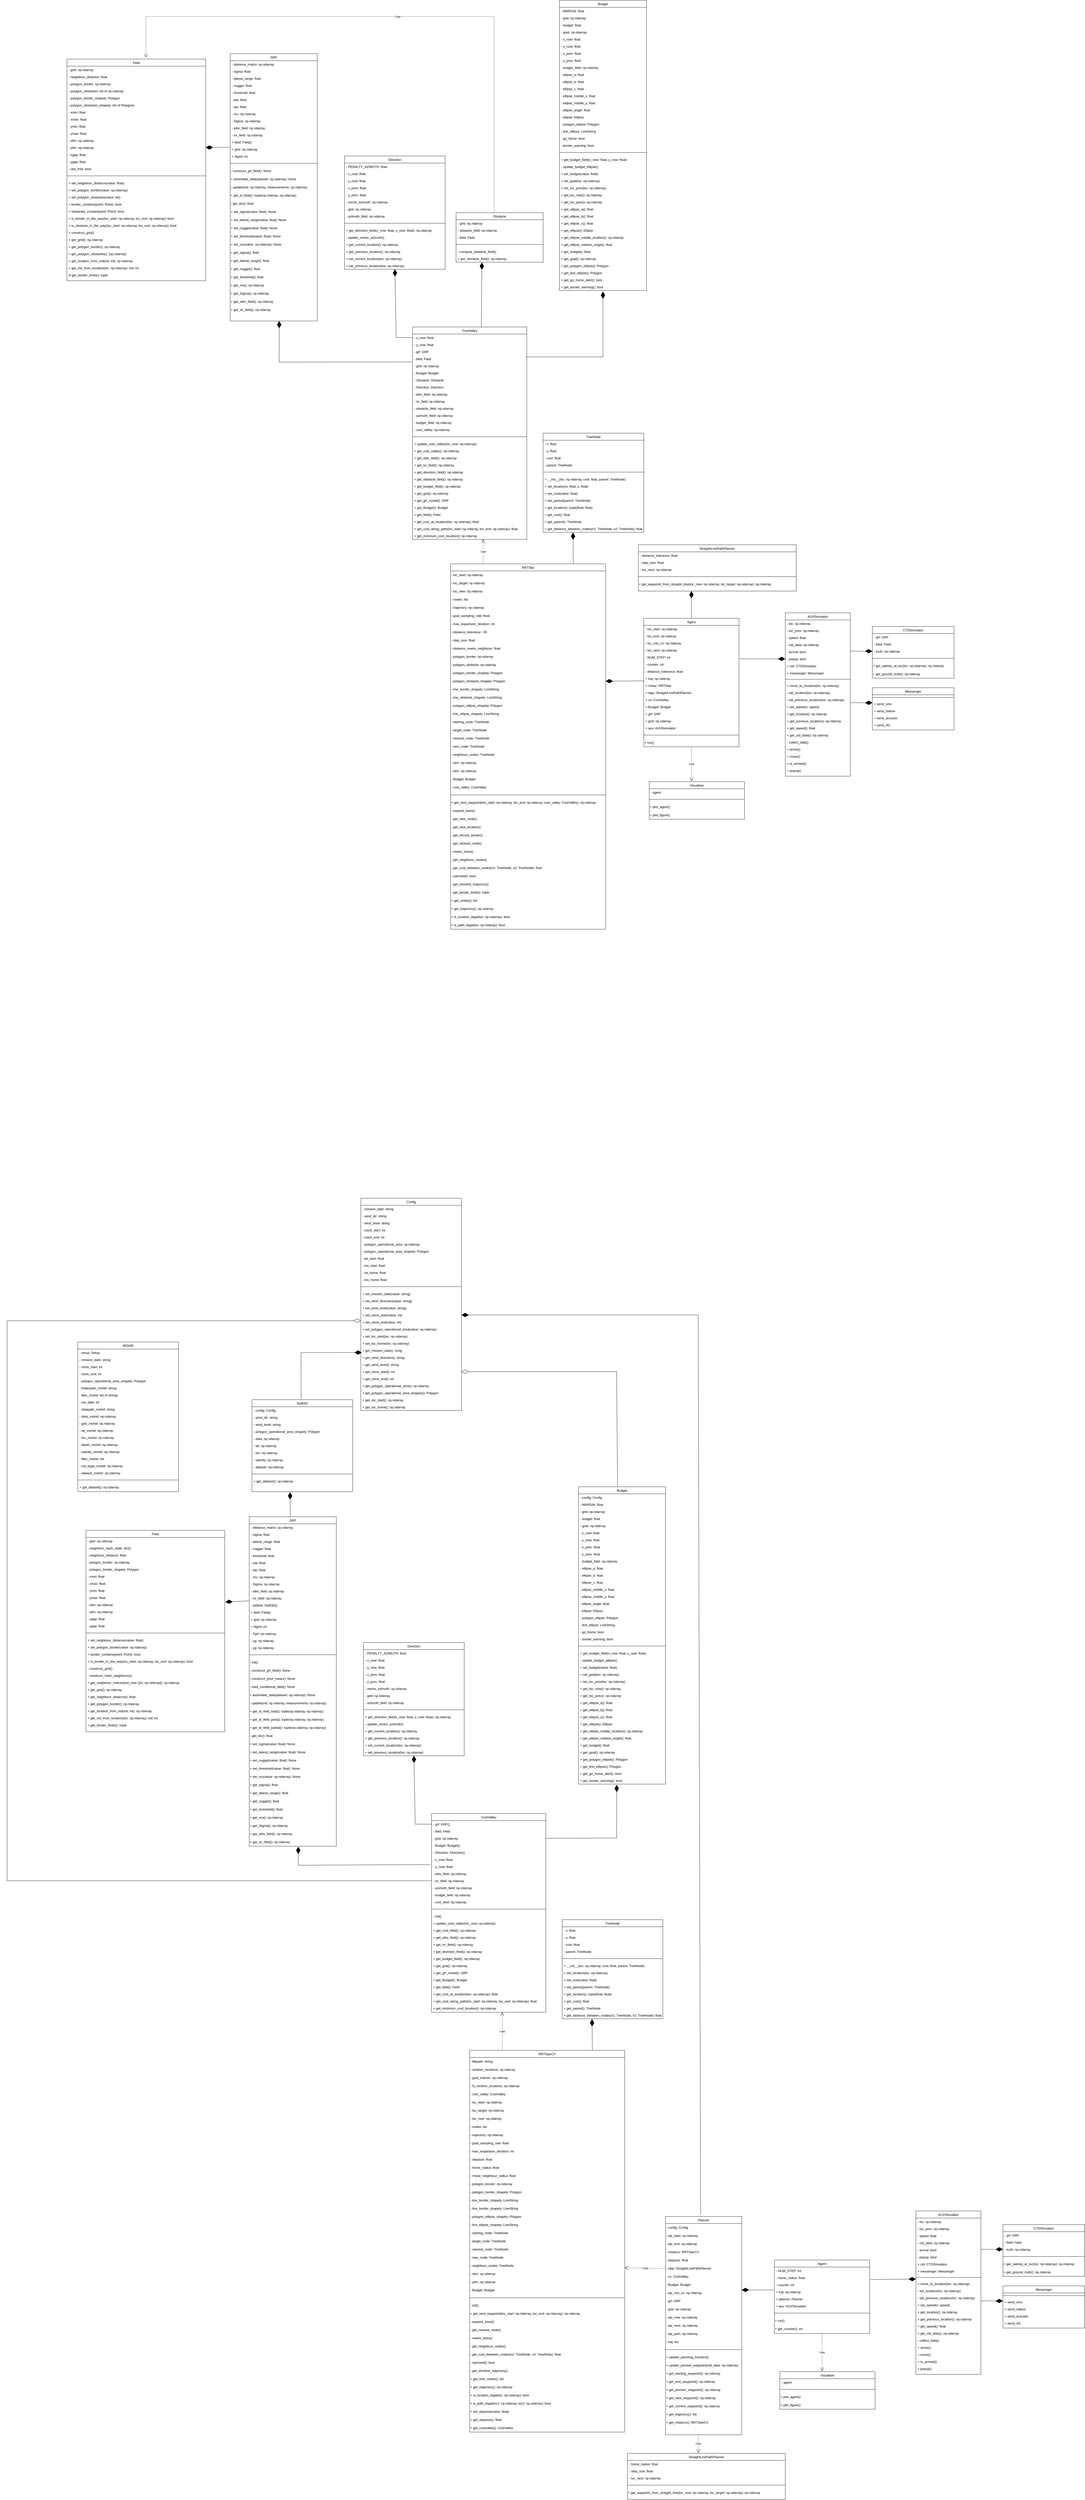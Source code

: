 <mxfile version="20.3.0" type="device"><diagram id="V_CrxfPuPkxBuVXZt96X" name="Page-1"><mxGraphModel dx="4165" dy="2130" grid="1" gridSize="10" guides="1" tooltips="1" connect="1" arrows="1" fold="1" page="1" pageScale="1" pageWidth="4681" pageHeight="3300" math="0" shadow="0"><root><mxCell id="0"/><mxCell id="1" parent="0"/><mxCell id="SV9xcgo9lYAQXjt9zJg4-1" value="GRF" style="swimlane;fontStyle=0;align=center;verticalAlign=top;childLayout=stackLayout;horizontal=1;startSize=26;horizontalStack=0;resizeParent=1;resizeLast=0;collapsible=1;marginBottom=0;rounded=0;shadow=0;strokeWidth=1;" parent="1" vertex="1"><mxGeometry x="1360" y="476" width="320" height="982" as="geometry"><mxRectangle x="130" y="380" width="160" height="26" as="alternateBounds"/></mxGeometry></mxCell><mxCell id="bSgat7HvrL_e0JZR8SCz-76" value="- distance_matrix: np.ndarray" style="text;align=left;verticalAlign=top;spacingLeft=4;spacingRight=4;overflow=hidden;rotatable=0;points=[[0,0.5],[1,0.5]];portConstraint=eastwest;rounded=0;shadow=0;html=0;" parent="SV9xcgo9lYAQXjt9zJg4-1" vertex="1"><mxGeometry y="26" width="320" height="26" as="geometry"/></mxCell><mxCell id="bSgat7HvrL_e0JZR8SCz-78" value="- sigma: float" style="text;align=left;verticalAlign=top;spacingLeft=4;spacingRight=4;overflow=hidden;rotatable=0;points=[[0,0.5],[1,0.5]];portConstraint=eastwest;rounded=0;shadow=0;html=0;" parent="SV9xcgo9lYAQXjt9zJg4-1" vertex="1"><mxGeometry y="52" width="320" height="26" as="geometry"/></mxCell><mxCell id="bSgat7HvrL_e0JZR8SCz-79" value="- lateral_range: float" style="text;align=left;verticalAlign=top;spacingLeft=4;spacingRight=4;overflow=hidden;rotatable=0;points=[[0,0.5],[1,0.5]];portConstraint=eastwest;rounded=0;shadow=0;html=0;" parent="SV9xcgo9lYAQXjt9zJg4-1" vertex="1"><mxGeometry y="78" width="320" height="26" as="geometry"/></mxCell><mxCell id="bSgat7HvrL_e0JZR8SCz-82" value="- nugget: float" style="text;align=left;verticalAlign=top;spacingLeft=4;spacingRight=4;overflow=hidden;rotatable=0;points=[[0,0.5],[1,0.5]];portConstraint=eastwest;rounded=0;shadow=0;html=0;" parent="SV9xcgo9lYAQXjt9zJg4-1" vertex="1"><mxGeometry y="104" width="320" height="26" as="geometry"/></mxCell><mxCell id="bSgat7HvrL_e0JZR8SCz-84" value="- threshold: float" style="text;align=left;verticalAlign=top;spacingLeft=4;spacingRight=4;overflow=hidden;rotatable=0;points=[[0,0.5],[1,0.5]];portConstraint=eastwest;rounded=0;shadow=0;html=0;" parent="SV9xcgo9lYAQXjt9zJg4-1" vertex="1"><mxGeometry y="130" width="320" height="26" as="geometry"/></mxCell><mxCell id="bSgat7HvrL_e0JZR8SCz-83" value="- eta: float" style="text;align=left;verticalAlign=top;spacingLeft=4;spacingRight=4;overflow=hidden;rotatable=0;points=[[0,0.5],[1,0.5]];portConstraint=eastwest;rounded=0;shadow=0;html=0;" parent="SV9xcgo9lYAQXjt9zJg4-1" vertex="1"><mxGeometry y="156" width="320" height="26" as="geometry"/></mxCell><mxCell id="bSgat7HvrL_e0JZR8SCz-80" value="- tau: float" style="text;align=left;verticalAlign=top;spacingLeft=4;spacingRight=4;overflow=hidden;rotatable=0;points=[[0,0.5],[1,0.5]];portConstraint=eastwest;rounded=0;shadow=0;html=0;" parent="SV9xcgo9lYAQXjt9zJg4-1" vertex="1"><mxGeometry y="182" width="320" height="26" as="geometry"/></mxCell><mxCell id="SV9xcgo9lYAQXjt9zJg4-7" value="- mu: np.ndarray" style="text;align=left;verticalAlign=top;spacingLeft=4;spacingRight=4;overflow=hidden;rotatable=0;points=[[0,0.5],[1,0.5]];portConstraint=eastwest;rounded=0;shadow=0;html=0;" parent="SV9xcgo9lYAQXjt9zJg4-1" vertex="1"><mxGeometry y="208" width="320" height="26" as="geometry"/></mxCell><mxCell id="bSgat7HvrL_e0JZR8SCz-62" value="- Sigma: np.ndarray" style="text;align=left;verticalAlign=top;spacingLeft=4;spacingRight=4;overflow=hidden;rotatable=0;points=[[0,0.5],[1,0.5]];portConstraint=eastwest;rounded=0;shadow=0;html=0;" parent="SV9xcgo9lYAQXjt9zJg4-1" vertex="1"><mxGeometry y="234" width="320" height="26" as="geometry"/></mxCell><mxCell id="bSgat7HvrL_e0JZR8SCz-86" value="- eibv_field: np.ndarray" style="text;align=left;verticalAlign=top;spacingLeft=4;spacingRight=4;overflow=hidden;rotatable=0;points=[[0,0.5],[1,0.5]];portConstraint=eastwest;rounded=0;shadow=0;html=0;" parent="SV9xcgo9lYAQXjt9zJg4-1" vertex="1"><mxGeometry y="260" width="320" height="26" as="geometry"/></mxCell><mxCell id="bSgat7HvrL_e0JZR8SCz-87" value="- ivr_field: np.ndarray" style="text;align=left;verticalAlign=top;spacingLeft=4;spacingRight=4;overflow=hidden;rotatable=0;points=[[0,0.5],[1,0.5]];portConstraint=eastwest;rounded=0;shadow=0;html=0;" parent="SV9xcgo9lYAQXjt9zJg4-1" vertex="1"><mxGeometry y="286" width="320" height="26" as="geometry"/></mxCell><mxCell id="bSgat7HvrL_e0JZR8SCz-85" value="+ field: Field()" style="text;align=left;verticalAlign=top;spacingLeft=4;spacingRight=4;overflow=hidden;rotatable=0;points=[[0,0.5],[1,0.5]];portConstraint=eastwest;rounded=0;shadow=0;html=0;" parent="SV9xcgo9lYAQXjt9zJg4-1" vertex="1"><mxGeometry y="312" width="320" height="26" as="geometry"/></mxCell><mxCell id="bSgat7HvrL_e0JZR8SCz-88" value="+ grid: np.ndarray" style="text;align=left;verticalAlign=top;spacingLeft=4;spacingRight=4;overflow=hidden;rotatable=0;points=[[0,0.5],[1,0.5]];portConstraint=eastwest;rounded=0;shadow=0;html=0;" parent="SV9xcgo9lYAQXjt9zJg4-1" vertex="1"><mxGeometry y="338" width="320" height="26" as="geometry"/></mxCell><mxCell id="bSgat7HvrL_e0JZR8SCz-89" value="+ Ngrid: int" style="text;align=left;verticalAlign=top;spacingLeft=4;spacingRight=4;overflow=hidden;rotatable=0;points=[[0,0.5],[1,0.5]];portConstraint=eastwest;rounded=0;shadow=0;html=0;" parent="SV9xcgo9lYAQXjt9zJg4-1" vertex="1"><mxGeometry y="364" width="320" height="26" as="geometry"/></mxCell><mxCell id="SV9xcgo9lYAQXjt9zJg4-8" value="" style="line;html=1;strokeWidth=1;align=left;verticalAlign=middle;spacingTop=-1;spacingLeft=3;spacingRight=3;rotatable=0;labelPosition=right;points=[];portConstraint=eastwest;" parent="SV9xcgo9lYAQXjt9zJg4-1" vertex="1"><mxGeometry y="390" width="320" height="26" as="geometry"/></mxCell><mxCell id="SV9xcgo9lYAQXjt9zJg4-9" value="- construct_grf_field(): None" style="text;html=1;strokeColor=none;fillColor=none;align=left;verticalAlign=middle;whiteSpace=wrap;rounded=0;" parent="SV9xcgo9lYAQXjt9zJg4-1" vertex="1"><mxGeometry y="416" width="320" height="30" as="geometry"/></mxCell><mxCell id="SV9xcgo9lYAQXjt9zJg4-10" value="+ assimilate_data(dataset: np.ndarray): None" style="text;html=1;strokeColor=none;fillColor=none;align=left;verticalAlign=middle;whiteSpace=wrap;rounded=0;" parent="SV9xcgo9lYAQXjt9zJg4-1" vertex="1"><mxGeometry y="446" width="320" height="30" as="geometry"/></mxCell><mxCell id="SV9xcgo9lYAQXjt9zJg4-11" value="- update(ind: np.ndarray, measurements: np.ndarray)" style="text;html=1;strokeColor=none;fillColor=none;align=left;verticalAlign=middle;whiteSpace=wrap;rounded=0;" parent="SV9xcgo9lYAQXjt9zJg4-1" vertex="1"><mxGeometry y="476" width="320" height="30" as="geometry"/></mxCell><mxCell id="bSgat7HvrL_e0JZR8SCz-90" value="+ get_ei_field(): tuple(np.ndarray, np.ndarray)" style="text;html=1;strokeColor=none;fillColor=none;align=left;verticalAlign=middle;whiteSpace=wrap;rounded=0;" parent="SV9xcgo9lYAQXjt9zJg4-1" vertex="1"><mxGeometry y="506" width="320" height="30" as="geometry"/></mxCell><mxCell id="bSgat7HvrL_e0JZR8SCz-91" value="- get_ibv(): float" style="text;html=1;strokeColor=none;fillColor=none;align=left;verticalAlign=middle;whiteSpace=wrap;rounded=0;" parent="SV9xcgo9lYAQXjt9zJg4-1" vertex="1"><mxGeometry y="536" width="320" height="30" as="geometry"/></mxCell><mxCell id="bSgat7HvrL_e0JZR8SCz-100" value="+ set_sigma(value: float): None" style="text;html=1;strokeColor=none;fillColor=none;align=left;verticalAlign=middle;whiteSpace=wrap;rounded=0;" parent="SV9xcgo9lYAQXjt9zJg4-1" vertex="1"><mxGeometry y="566" width="320" height="30" as="geometry"/></mxCell><mxCell id="bSgat7HvrL_e0JZR8SCz-101" value="+ set_lateral_range(value: float): None" style="text;html=1;strokeColor=none;fillColor=none;align=left;verticalAlign=middle;whiteSpace=wrap;rounded=0;" parent="SV9xcgo9lYAQXjt9zJg4-1" vertex="1"><mxGeometry y="596" width="320" height="30" as="geometry"/></mxCell><mxCell id="bSgat7HvrL_e0JZR8SCz-102" value="+ set_nugget(value: float): None" style="text;html=1;strokeColor=none;fillColor=none;align=left;verticalAlign=middle;whiteSpace=wrap;rounded=0;" parent="SV9xcgo9lYAQXjt9zJg4-1" vertex="1"><mxGeometry y="626" width="320" height="30" as="geometry"/></mxCell><mxCell id="bSgat7HvrL_e0JZR8SCz-103" value="+ set_threshold(value: float): None" style="text;html=1;strokeColor=none;fillColor=none;align=left;verticalAlign=middle;whiteSpace=wrap;rounded=0;" parent="SV9xcgo9lYAQXjt9zJg4-1" vertex="1"><mxGeometry y="656" width="320" height="30" as="geometry"/></mxCell><mxCell id="bSgat7HvrL_e0JZR8SCz-104" value="+ set_mu(value: np.ndarray): None" style="text;html=1;strokeColor=none;fillColor=none;align=left;verticalAlign=middle;whiteSpace=wrap;rounded=0;" parent="SV9xcgo9lYAQXjt9zJg4-1" vertex="1"><mxGeometry y="686" width="320" height="30" as="geometry"/></mxCell><mxCell id="bSgat7HvrL_e0JZR8SCz-105" value="+ get_sigma(): float" style="text;html=1;strokeColor=none;fillColor=none;align=left;verticalAlign=middle;whiteSpace=wrap;rounded=0;" parent="SV9xcgo9lYAQXjt9zJg4-1" vertex="1"><mxGeometry y="716" width="320" height="30" as="geometry"/></mxCell><mxCell id="bSgat7HvrL_e0JZR8SCz-93" value="+ get_lateral_range(): float" style="text;html=1;strokeColor=none;fillColor=none;align=left;verticalAlign=middle;whiteSpace=wrap;rounded=0;" parent="SV9xcgo9lYAQXjt9zJg4-1" vertex="1"><mxGeometry y="746" width="320" height="30" as="geometry"/></mxCell><mxCell id="bSgat7HvrL_e0JZR8SCz-106" value="+ get_nugget(): float" style="text;html=1;strokeColor=none;fillColor=none;align=left;verticalAlign=middle;whiteSpace=wrap;rounded=0;" parent="SV9xcgo9lYAQXjt9zJg4-1" vertex="1"><mxGeometry y="776" width="320" height="30" as="geometry"/></mxCell><mxCell id="bSgat7HvrL_e0JZR8SCz-107" value="+ get_threshold(): float" style="text;html=1;strokeColor=none;fillColor=none;align=left;verticalAlign=middle;whiteSpace=wrap;rounded=0;" parent="SV9xcgo9lYAQXjt9zJg4-1" vertex="1"><mxGeometry y="806" width="320" height="30" as="geometry"/></mxCell><mxCell id="bSgat7HvrL_e0JZR8SCz-108" value="+ get_mu(): np.ndarray" style="text;html=1;strokeColor=none;fillColor=none;align=left;verticalAlign=middle;whiteSpace=wrap;rounded=0;" parent="SV9xcgo9lYAQXjt9zJg4-1" vertex="1"><mxGeometry y="836" width="320" height="30" as="geometry"/></mxCell><mxCell id="bSgat7HvrL_e0JZR8SCz-111" value="+ get_Sigma(): np.ndarray" style="text;html=1;strokeColor=none;fillColor=none;align=left;verticalAlign=middle;whiteSpace=wrap;rounded=0;" parent="SV9xcgo9lYAQXjt9zJg4-1" vertex="1"><mxGeometry y="866" width="320" height="30" as="geometry"/></mxCell><mxCell id="bSgat7HvrL_e0JZR8SCz-110" value="+ get_eibv_field(): np.ndarray" style="text;html=1;strokeColor=none;fillColor=none;align=left;verticalAlign=middle;whiteSpace=wrap;rounded=0;" parent="SV9xcgo9lYAQXjt9zJg4-1" vertex="1"><mxGeometry y="896" width="320" height="30" as="geometry"/></mxCell><mxCell id="bSgat7HvrL_e0JZR8SCz-109" value="+ get_ivr_field(): np.ndarray" style="text;html=1;strokeColor=none;fillColor=none;align=left;verticalAlign=middle;whiteSpace=wrap;rounded=0;" parent="SV9xcgo9lYAQXjt9zJg4-1" vertex="1"><mxGeometry y="926" width="320" height="30" as="geometry"/></mxCell><mxCell id="SV9xcgo9lYAQXjt9zJg4-19" value="RRTStar" style="swimlane;fontStyle=0;align=center;verticalAlign=top;childLayout=stackLayout;horizontal=1;startSize=26;horizontalStack=0;resizeParent=1;resizeLast=0;collapsible=1;marginBottom=0;rounded=0;shadow=0;strokeWidth=1;" parent="1" vertex="1"><mxGeometry x="2170" y="2350" width="570" height="1342" as="geometry"><mxRectangle x="130" y="380" width="160" height="26" as="alternateBounds"/></mxGeometry></mxCell><mxCell id="SV9xcgo9lYAQXjt9zJg4-20" value="- loc_start: np.ndarray" style="text;html=1;strokeColor=none;fillColor=none;align=left;verticalAlign=middle;whiteSpace=wrap;rounded=0;" parent="SV9xcgo9lYAQXjt9zJg4-19" vertex="1"><mxGeometry y="26" width="570" height="30" as="geometry"/></mxCell><mxCell id="SV9xcgo9lYAQXjt9zJg4-21" value="- loc_target: np.ndarray" style="text;html=1;strokeColor=none;fillColor=none;align=left;verticalAlign=middle;whiteSpace=wrap;rounded=0;" parent="SV9xcgo9lYAQXjt9zJg4-19" vertex="1"><mxGeometry y="56" width="570" height="30" as="geometry"/></mxCell><mxCell id="XWL56JXnqcJSHuIoUW0F-1" value="- loc_new: np.ndarray" style="text;html=1;strokeColor=none;fillColor=none;align=left;verticalAlign=middle;whiteSpace=wrap;rounded=0;" parent="SV9xcgo9lYAQXjt9zJg4-19" vertex="1"><mxGeometry y="86" width="570" height="30" as="geometry"/></mxCell><mxCell id="SV9xcgo9lYAQXjt9zJg4-22" value="- nodes: list" style="text;html=1;strokeColor=none;fillColor=none;align=left;verticalAlign=middle;whiteSpace=wrap;rounded=0;" parent="SV9xcgo9lYAQXjt9zJg4-19" vertex="1"><mxGeometry y="116" width="570" height="30" as="geometry"/></mxCell><mxCell id="SV9xcgo9lYAQXjt9zJg4-23" value="- trajectory: np.ndarray" style="text;html=1;strokeColor=none;fillColor=none;align=left;verticalAlign=middle;whiteSpace=wrap;rounded=0;" parent="SV9xcgo9lYAQXjt9zJg4-19" vertex="1"><mxGeometry y="146" width="570" height="30" as="geometry"/></mxCell><mxCell id="SV9xcgo9lYAQXjt9zJg4-24" value="- goal_sampling_rate: float" style="text;html=1;strokeColor=none;fillColor=none;align=left;verticalAlign=middle;whiteSpace=wrap;rounded=0;" parent="SV9xcgo9lYAQXjt9zJg4-19" vertex="1"><mxGeometry y="176" width="570" height="30" as="geometry"/></mxCell><mxCell id="p9aHeoul-SLSwLNV0L_n-9" value="- max_expansion_iteration: int" style="text;html=1;strokeColor=none;fillColor=none;align=left;verticalAlign=middle;whiteSpace=wrap;rounded=0;" parent="SV9xcgo9lYAQXjt9zJg4-19" vertex="1"><mxGeometry y="206" width="570" height="30" as="geometry"/></mxCell><mxCell id="SV9xcgo9lYAQXjt9zJg4-25" value="- distance_tolerance: .05" style="text;html=1;strokeColor=none;fillColor=none;align=left;verticalAlign=middle;whiteSpace=wrap;rounded=0;" parent="SV9xcgo9lYAQXjt9zJg4-19" vertex="1"><mxGeometry y="236" width="570" height="30" as="geometry"/></mxCell><mxCell id="SV9xcgo9lYAQXjt9zJg4-26" value="- step_size: float" style="text;html=1;strokeColor=none;fillColor=none;align=left;verticalAlign=middle;whiteSpace=wrap;rounded=0;" parent="SV9xcgo9lYAQXjt9zJg4-19" vertex="1"><mxGeometry y="266" width="570" height="30" as="geometry"/></mxCell><mxCell id="p9aHeoul-SLSwLNV0L_n-12" value="- distance_rewire_neighbour: float" style="text;html=1;strokeColor=none;fillColor=none;align=left;verticalAlign=middle;whiteSpace=wrap;rounded=0;" parent="SV9xcgo9lYAQXjt9zJg4-19" vertex="1"><mxGeometry y="296" width="570" height="30" as="geometry"/></mxCell><mxCell id="XWL56JXnqcJSHuIoUW0F-62" value="- polygon_border: np.ndarray" style="text;html=1;strokeColor=none;fillColor=none;align=left;verticalAlign=middle;whiteSpace=wrap;rounded=0;" parent="SV9xcgo9lYAQXjt9zJg4-19" vertex="1"><mxGeometry y="326" width="570" height="30" as="geometry"/></mxCell><mxCell id="XWL56JXnqcJSHuIoUW0F-63" value="- polygon_obstacle: np.ndarray" style="text;html=1;strokeColor=none;fillColor=none;align=left;verticalAlign=middle;whiteSpace=wrap;rounded=0;" parent="SV9xcgo9lYAQXjt9zJg4-19" vertex="1"><mxGeometry y="356" width="570" height="30" as="geometry"/></mxCell><mxCell id="XWL56JXnqcJSHuIoUW0F-64" value="- polygon_border_shapely: Polygon" style="text;html=1;strokeColor=none;fillColor=none;align=left;verticalAlign=middle;whiteSpace=wrap;rounded=0;" parent="SV9xcgo9lYAQXjt9zJg4-19" vertex="1"><mxGeometry y="386" width="570" height="30" as="geometry"/></mxCell><mxCell id="XWL56JXnqcJSHuIoUW0F-65" value="- polygon_obstacle_shapely: Polygon&lt;span style=&quot;color: rgba(0, 0, 0, 0); font-family: monospace; font-size: 0px;&quot;&gt;%3CmxGraphModel%3E%3Croot%3E%3CmxCell%20id%3D%220%22%2F%3E%3CmxCell%20id%3D%221%22%20parent%3D%220%22%2F%3E%3CmxCell%20id%3D%222%22%20value%3D%22-%20polygon_obstacle%3A%20np.ndarray%22%20style%3D%22text%3Bhtml%3D1%3BstrokeColor%3Dnone%3BfillColor%3Dnone%3Balign%3Dleft%3BverticalAlign%3Dmiddle%3BwhiteSpace%3Dwrap%3Brounded%3D0%3B%22%20vertex%3D%221%22%20parent%3D%221%22%3E%3CmxGeometry%20x%3D%221640%22%20y%3D%222526%22%20width%3D%22570%22%20height%3D%2230%22%20as%3D%22geometry%22%2F%3E%3C%2FmxCell%3E%3C%2Froot%3E%3C%2FmxGraphModel%3E&lt;/span&gt;" style="text;html=1;strokeColor=none;fillColor=none;align=left;verticalAlign=middle;whiteSpace=wrap;rounded=0;" parent="SV9xcgo9lYAQXjt9zJg4-19" vertex="1"><mxGeometry y="416" width="570" height="30" as="geometry"/></mxCell><mxCell id="XWL56JXnqcJSHuIoUW0F-66" value="- line_border_shapely: LineString" style="text;html=1;strokeColor=none;fillColor=none;align=left;verticalAlign=middle;whiteSpace=wrap;rounded=0;" parent="SV9xcgo9lYAQXjt9zJg4-19" vertex="1"><mxGeometry y="446" width="570" height="30" as="geometry"/></mxCell><mxCell id="XWL56JXnqcJSHuIoUW0F-67" value="- line_obstacle_shapely: LineString" style="text;html=1;strokeColor=none;fillColor=none;align=left;verticalAlign=middle;whiteSpace=wrap;rounded=0;" parent="SV9xcgo9lYAQXjt9zJg4-19" vertex="1"><mxGeometry y="476" width="570" height="30" as="geometry"/></mxCell><mxCell id="XWL56JXnqcJSHuIoUW0F-68" value="- polygon_ellipse_shapely: Polygon" style="text;html=1;strokeColor=none;fillColor=none;align=left;verticalAlign=middle;whiteSpace=wrap;rounded=0;" parent="SV9xcgo9lYAQXjt9zJg4-19" vertex="1"><mxGeometry y="506" width="570" height="30" as="geometry"/></mxCell><mxCell id="XWL56JXnqcJSHuIoUW0F-70" value="- line_ellipse_shapely: LineString" style="text;html=1;strokeColor=none;fillColor=none;align=left;verticalAlign=middle;whiteSpace=wrap;rounded=0;" parent="SV9xcgo9lYAQXjt9zJg4-19" vertex="1"><mxGeometry y="536" width="570" height="30" as="geometry"/></mxCell><mxCell id="p9aHeoul-SLSwLNV0L_n-11" value="- starting_node: TreeNode" style="text;html=1;strokeColor=none;fillColor=none;align=left;verticalAlign=middle;whiteSpace=wrap;rounded=0;" parent="SV9xcgo9lYAQXjt9zJg4-19" vertex="1"><mxGeometry y="566" width="570" height="30" as="geometry"/></mxCell><mxCell id="p9aHeoul-SLSwLNV0L_n-13" value="- target_node: TreeNode" style="text;html=1;strokeColor=none;fillColor=none;align=left;verticalAlign=middle;whiteSpace=wrap;rounded=0;" parent="SV9xcgo9lYAQXjt9zJg4-19" vertex="1"><mxGeometry y="596" width="570" height="30" as="geometry"/></mxCell><mxCell id="p9aHeoul-SLSwLNV0L_n-14" value="- nearest_node: TreeNode" style="text;html=1;strokeColor=none;fillColor=none;align=left;verticalAlign=middle;whiteSpace=wrap;rounded=0;" parent="SV9xcgo9lYAQXjt9zJg4-19" vertex="1"><mxGeometry y="626" width="570" height="30" as="geometry"/></mxCell><mxCell id="p9aHeoul-SLSwLNV0L_n-15" value="- new_node: TreeNode" style="text;html=1;strokeColor=none;fillColor=none;align=left;verticalAlign=middle;whiteSpace=wrap;rounded=0;" parent="SV9xcgo9lYAQXjt9zJg4-19" vertex="1"><mxGeometry y="656" width="570" height="30" as="geometry"/></mxCell><mxCell id="p9aHeoul-SLSwLNV0L_n-17" value="- neighbour_nodes: TreeNode" style="text;html=1;strokeColor=none;fillColor=none;align=left;verticalAlign=middle;whiteSpace=wrap;rounded=0;" parent="SV9xcgo9lYAQXjt9zJg4-19" vertex="1"><mxGeometry y="686" width="570" height="30" as="geometry"/></mxCell><mxCell id="p9aHeoul-SLSwLNV0L_n-19" value="- xlim: np.ndarray" style="text;html=1;strokeColor=none;fillColor=none;align=left;verticalAlign=middle;whiteSpace=wrap;rounded=0;" parent="SV9xcgo9lYAQXjt9zJg4-19" vertex="1"><mxGeometry y="716" width="570" height="30" as="geometry"/></mxCell><mxCell id="p9aHeoul-SLSwLNV0L_n-20" value="- ylim: np.ndarray" style="text;html=1;strokeColor=none;fillColor=none;align=left;verticalAlign=middle;whiteSpace=wrap;rounded=0;" parent="SV9xcgo9lYAQXjt9zJg4-19" vertex="1"><mxGeometry y="746" width="570" height="30" as="geometry"/></mxCell><mxCell id="p9aHeoul-SLSwLNV0L_n-21" value="- Budget: Budget" style="text;html=1;strokeColor=none;fillColor=none;align=left;verticalAlign=middle;whiteSpace=wrap;rounded=0;" parent="SV9xcgo9lYAQXjt9zJg4-19" vertex="1"><mxGeometry y="776" width="570" height="30" as="geometry"/></mxCell><mxCell id="p9aHeoul-SLSwLNV0L_n-22" value="- cost_valley: CostValley" style="text;html=1;strokeColor=none;fillColor=none;align=left;verticalAlign=middle;whiteSpace=wrap;rounded=0;" parent="SV9xcgo9lYAQXjt9zJg4-19" vertex="1"><mxGeometry y="806" width="570" height="30" as="geometry"/></mxCell><mxCell id="SV9xcgo9lYAQXjt9zJg4-27" value="" style="line;html=1;strokeWidth=1;align=left;verticalAlign=middle;spacingTop=-1;spacingLeft=3;spacingRight=3;rotatable=0;labelPosition=right;points=[];portConstraint=eastwest;" parent="SV9xcgo9lYAQXjt9zJg4-19" vertex="1"><mxGeometry y="836" width="570" height="26" as="geometry"/></mxCell><mxCell id="SV9xcgo9lYAQXjt9zJg4-28" value="+ get_next_waypoint(loc_start: np.ndarray, loc_end: np.ndarray, cost_valley: CostValley): np.ndarray" style="text;html=1;strokeColor=none;fillColor=none;align=left;verticalAlign=middle;whiteSpace=wrap;rounded=0;" parent="SV9xcgo9lYAQXjt9zJg4-19" vertex="1"><mxGeometry y="862" width="570" height="30" as="geometry"/></mxCell><mxCell id="SV9xcgo9lYAQXjt9zJg4-29" value="- expand_trees()" style="text;html=1;strokeColor=none;fillColor=none;align=left;verticalAlign=middle;whiteSpace=wrap;rounded=0;" parent="SV9xcgo9lYAQXjt9zJg4-19" vertex="1"><mxGeometry y="892" width="570" height="30" as="geometry"/></mxCell><mxCell id="p9aHeoul-SLSwLNV0L_n-25" value="- get_new_node()" style="text;html=1;strokeColor=none;fillColor=none;align=left;verticalAlign=middle;whiteSpace=wrap;rounded=0;" parent="SV9xcgo9lYAQXjt9zJg4-19" vertex="1"><mxGeometry y="922" width="570" height="30" as="geometry"/></mxCell><mxCell id="SV9xcgo9lYAQXjt9zJg4-30" value="- get_new_location()" style="text;html=1;strokeColor=none;fillColor=none;align=left;verticalAlign=middle;whiteSpace=wrap;rounded=0;" parent="SV9xcgo9lYAQXjt9zJg4-19" vertex="1"><mxGeometry y="952" width="570" height="30" as="geometry"/></mxCell><mxCell id="p9aHeoul-SLSwLNV0L_n-23" value="- get_shrunk_border()" style="text;html=1;strokeColor=none;fillColor=none;align=left;verticalAlign=middle;whiteSpace=wrap;rounded=0;" parent="SV9xcgo9lYAQXjt9zJg4-19" vertex="1"><mxGeometry y="982" width="570" height="30" as="geometry"/></mxCell><mxCell id="p9aHeoul-SLSwLNV0L_n-24" value="- get_nearest_node()" style="text;html=1;strokeColor=none;fillColor=none;align=left;verticalAlign=middle;whiteSpace=wrap;rounded=0;" parent="SV9xcgo9lYAQXjt9zJg4-19" vertex="1"><mxGeometry y="1012" width="570" height="30" as="geometry"/></mxCell><mxCell id="p9aHeoul-SLSwLNV0L_n-26" value="- rewire_trees()" style="text;html=1;strokeColor=none;fillColor=none;align=left;verticalAlign=middle;whiteSpace=wrap;rounded=0;" parent="SV9xcgo9lYAQXjt9zJg4-19" vertex="1"><mxGeometry y="1042" width="570" height="30" as="geometry"/></mxCell><mxCell id="p9aHeoul-SLSwLNV0L_n-27" value="- get_neighbour_nodes()" style="text;html=1;strokeColor=none;fillColor=none;align=left;verticalAlign=middle;whiteSpace=wrap;rounded=0;" parent="SV9xcgo9lYAQXjt9zJg4-19" vertex="1"><mxGeometry y="1072" width="570" height="30" as="geometry"/></mxCell><mxCell id="p9aHeoul-SLSwLNV0L_n-28" value="- get_cost_between_nodes(n1: TreeNode, n2: TreeNode): float" style="text;html=1;strokeColor=none;fillColor=none;align=left;verticalAlign=middle;whiteSpace=wrap;rounded=0;" parent="SV9xcgo9lYAQXjt9zJg4-19" vertex="1"><mxGeometry y="1102" width="570" height="30" as="geometry"/></mxCell><mxCell id="p9aHeoul-SLSwLNV0L_n-29" value="- isarrived(): bool" style="text;html=1;strokeColor=none;fillColor=none;align=left;verticalAlign=middle;whiteSpace=wrap;rounded=0;" parent="SV9xcgo9lYAQXjt9zJg4-19" vertex="1"><mxGeometry y="1132" width="570" height="30" as="geometry"/></mxCell><mxCell id="p9aHeoul-SLSwLNV0L_n-30" value="- get_shortest_trajectory()" style="text;html=1;strokeColor=none;fillColor=none;align=left;verticalAlign=middle;whiteSpace=wrap;rounded=0;" parent="SV9xcgo9lYAQXjt9zJg4-19" vertex="1"><mxGeometry y="1162" width="570" height="30" as="geometry"/></mxCell><mxCell id="p9aHeoul-SLSwLNV0L_n-31" value="- get_border_limits(): tuple" style="text;html=1;strokeColor=none;fillColor=none;align=left;verticalAlign=middle;whiteSpace=wrap;rounded=0;" parent="SV9xcgo9lYAQXjt9zJg4-19" vertex="1"><mxGeometry y="1192" width="570" height="30" as="geometry"/></mxCell><mxCell id="XWL56JXnqcJSHuIoUW0F-2" value="+ get_nodes(): list" style="text;html=1;strokeColor=none;fillColor=none;align=left;verticalAlign=middle;whiteSpace=wrap;rounded=0;" parent="SV9xcgo9lYAQXjt9zJg4-19" vertex="1"><mxGeometry y="1222" width="570" height="30" as="geometry"/></mxCell><mxCell id="XWL56JXnqcJSHuIoUW0F-3" value="+ get_trajectory(): np.ndarray" style="text;html=1;strokeColor=none;fillColor=none;align=left;verticalAlign=middle;whiteSpace=wrap;rounded=0;" parent="SV9xcgo9lYAQXjt9zJg4-19" vertex="1"><mxGeometry y="1252" width="570" height="30" as="geometry"/></mxCell><mxCell id="XWL56JXnqcJSHuIoUW0F-71" value="+ is_location_legal(loc: np.ndarray): bool" style="text;html=1;strokeColor=none;fillColor=none;align=left;verticalAlign=middle;whiteSpace=wrap;rounded=0;" parent="SV9xcgo9lYAQXjt9zJg4-19" vertex="1"><mxGeometry y="1282" width="570" height="30" as="geometry"/></mxCell><mxCell id="XWL56JXnqcJSHuIoUW0F-72" value="+ is_path_legal(loc: np.ndarray): bool" style="text;html=1;strokeColor=none;fillColor=none;align=left;verticalAlign=middle;whiteSpace=wrap;rounded=0;" parent="SV9xcgo9lYAQXjt9zJg4-19" vertex="1"><mxGeometry y="1312" width="570" height="30" as="geometry"/></mxCell><mxCell id="SV9xcgo9lYAQXjt9zJg4-51" value="TreeNode" style="swimlane;fontStyle=0;align=center;verticalAlign=top;childLayout=stackLayout;horizontal=1;startSize=26;horizontalStack=0;resizeParent=1;resizeLast=0;collapsible=1;marginBottom=0;rounded=0;shadow=0;strokeWidth=1;" parent="1" vertex="1"><mxGeometry x="2510" y="1870" width="370" height="364" as="geometry"><mxRectangle x="130" y="380" width="160" height="26" as="alternateBounds"/></mxGeometry></mxCell><mxCell id="SV9xcgo9lYAQXjt9zJg4-52" value="- x: float" style="text;align=left;verticalAlign=top;spacingLeft=4;spacingRight=4;overflow=hidden;rotatable=0;points=[[0,0.5],[1,0.5]];portConstraint=eastwest;rounded=0;shadow=0;html=0;" parent="SV9xcgo9lYAQXjt9zJg4-51" vertex="1"><mxGeometry y="26" width="370" height="26" as="geometry"/></mxCell><mxCell id="bSgat7HvrL_e0JZR8SCz-1" value="- y: float" style="text;align=left;verticalAlign=top;spacingLeft=4;spacingRight=4;overflow=hidden;rotatable=0;points=[[0,0.5],[1,0.5]];portConstraint=eastwest;rounded=0;shadow=0;html=0;" parent="SV9xcgo9lYAQXjt9zJg4-51" vertex="1"><mxGeometry y="52" width="370" height="26" as="geometry"/></mxCell><mxCell id="SV9xcgo9lYAQXjt9zJg4-53" value="- cost: float" style="text;align=left;verticalAlign=top;spacingLeft=4;spacingRight=4;overflow=hidden;rotatable=0;points=[[0,0.5],[1,0.5]];portConstraint=eastwest;rounded=0;shadow=0;html=0;" parent="SV9xcgo9lYAQXjt9zJg4-51" vertex="1"><mxGeometry y="78" width="370" height="26" as="geometry"/></mxCell><mxCell id="SV9xcgo9lYAQXjt9zJg4-54" value="- parent: TreeNode" style="text;align=left;verticalAlign=top;spacingLeft=4;spacingRight=4;overflow=hidden;rotatable=0;points=[[0,0.5],[1,0.5]];portConstraint=eastwest;rounded=0;shadow=0;html=0;" parent="SV9xcgo9lYAQXjt9zJg4-51" vertex="1"><mxGeometry y="104" width="370" height="26" as="geometry"/></mxCell><mxCell id="SV9xcgo9lYAQXjt9zJg4-58" value="" style="line;html=1;strokeWidth=1;align=left;verticalAlign=middle;spacingTop=-1;spacingLeft=3;spacingRight=3;rotatable=0;labelPosition=right;points=[];portConstraint=eastwest;" parent="SV9xcgo9lYAQXjt9zJg4-51" vertex="1"><mxGeometry y="130" width="370" height="26" as="geometry"/></mxCell><mxCell id="XWL56JXnqcJSHuIoUW0F-61" value="+ __init__(loc: np.ndarray, cost: float, parent: TreeNode)" style="text;align=left;verticalAlign=top;spacingLeft=4;spacingRight=4;overflow=hidden;rotatable=0;points=[[0,0.5],[1,0.5]];portConstraint=eastwest;rounded=0;shadow=0;html=0;" parent="SV9xcgo9lYAQXjt9zJg4-51" vertex="1"><mxGeometry y="156" width="370" height="26" as="geometry"/></mxCell><mxCell id="p9aHeoul-SLSwLNV0L_n-1" value="+ set_location(x: float, y: float)" style="text;align=left;verticalAlign=top;spacingLeft=4;spacingRight=4;overflow=hidden;rotatable=0;points=[[0,0.5],[1,0.5]];portConstraint=eastwest;rounded=0;shadow=0;html=0;" parent="SV9xcgo9lYAQXjt9zJg4-51" vertex="1"><mxGeometry y="182" width="370" height="26" as="geometry"/></mxCell><mxCell id="p9aHeoul-SLSwLNV0L_n-2" value="+ set_cost(value: float)" style="text;align=left;verticalAlign=top;spacingLeft=4;spacingRight=4;overflow=hidden;rotatable=0;points=[[0,0.5],[1,0.5]];portConstraint=eastwest;rounded=0;shadow=0;html=0;" parent="SV9xcgo9lYAQXjt9zJg4-51" vertex="1"><mxGeometry y="208" width="370" height="26" as="geometry"/></mxCell><mxCell id="p9aHeoul-SLSwLNV0L_n-3" value="+ set_parent(parent: TreeNode)" style="text;align=left;verticalAlign=top;spacingLeft=4;spacingRight=4;overflow=hidden;rotatable=0;points=[[0,0.5],[1,0.5]];portConstraint=eastwest;rounded=0;shadow=0;html=0;" parent="SV9xcgo9lYAQXjt9zJg4-51" vertex="1"><mxGeometry y="234" width="370" height="26" as="geometry"/></mxCell><mxCell id="p9aHeoul-SLSwLNV0L_n-4" value="+ get_location(): tuple(float, float)" style="text;align=left;verticalAlign=top;spacingLeft=4;spacingRight=4;overflow=hidden;rotatable=0;points=[[0,0.5],[1,0.5]];portConstraint=eastwest;rounded=0;shadow=0;html=0;" parent="SV9xcgo9lYAQXjt9zJg4-51" vertex="1"><mxGeometry y="260" width="370" height="26" as="geometry"/></mxCell><mxCell id="p9aHeoul-SLSwLNV0L_n-5" value="+ get_cost(): float" style="text;align=left;verticalAlign=top;spacingLeft=4;spacingRight=4;overflow=hidden;rotatable=0;points=[[0,0.5],[1,0.5]];portConstraint=eastwest;rounded=0;shadow=0;html=0;" parent="SV9xcgo9lYAQXjt9zJg4-51" vertex="1"><mxGeometry y="286" width="370" height="26" as="geometry"/></mxCell><mxCell id="p9aHeoul-SLSwLNV0L_n-6" value="+ get_parent(): TreeNode" style="text;align=left;verticalAlign=top;spacingLeft=4;spacingRight=4;overflow=hidden;rotatable=0;points=[[0,0.5],[1,0.5]];portConstraint=eastwest;rounded=0;shadow=0;html=0;" parent="SV9xcgo9lYAQXjt9zJg4-51" vertex="1"><mxGeometry y="312" width="370" height="26" as="geometry"/></mxCell><mxCell id="p9aHeoul-SLSwLNV0L_n-8" value="+ get_distance_between_nodes(n1: TreeNode, n2: TreeNode): float" style="text;align=left;verticalAlign=top;spacingLeft=4;spacingRight=4;overflow=hidden;rotatable=0;points=[[0,0.5],[1,0.5]];portConstraint=eastwest;rounded=0;shadow=0;html=0;" parent="SV9xcgo9lYAQXjt9zJg4-51" vertex="1"><mxGeometry y="338" width="370" height="26" as="geometry"/></mxCell><mxCell id="bSgat7HvrL_e0JZR8SCz-14" value="Field" style="swimlane;fontStyle=0;align=center;verticalAlign=top;childLayout=stackLayout;horizontal=1;startSize=26;horizontalStack=0;resizeParent=1;resizeLast=0;collapsible=1;marginBottom=0;rounded=0;shadow=0;strokeWidth=1;" parent="1" vertex="1"><mxGeometry x="760" y="496" width="510" height="814" as="geometry"><mxRectangle x="130" y="380" width="160" height="26" as="alternateBounds"/></mxGeometry></mxCell><mxCell id="bSgat7HvrL_e0JZR8SCz-36" value="- grid: np.ndarray" style="text;align=left;verticalAlign=top;spacingLeft=4;spacingRight=4;overflow=hidden;rotatable=0;points=[[0,0.5],[1,0.5]];portConstraint=eastwest;rounded=0;shadow=0;html=0;" parent="bSgat7HvrL_e0JZR8SCz-14" vertex="1"><mxGeometry y="26" width="510" height="26" as="geometry"/></mxCell><mxCell id="bSgat7HvrL_e0JZR8SCz-32" value="- neighbour_distance: float" style="text;align=left;verticalAlign=top;spacingLeft=4;spacingRight=4;overflow=hidden;rotatable=0;points=[[0,0.5],[1,0.5]];portConstraint=eastwest;rounded=0;shadow=0;html=0;" parent="bSgat7HvrL_e0JZR8SCz-14" vertex="1"><mxGeometry y="52" width="510" height="26" as="geometry"/></mxCell><mxCell id="bSgat7HvrL_e0JZR8SCz-15" value="- polygon_border: np.ndarray" style="text;align=left;verticalAlign=top;spacingLeft=4;spacingRight=4;overflow=hidden;rotatable=0;points=[[0,0.5],[1,0.5]];portConstraint=eastwest;rounded=0;shadow=0;html=0;" parent="bSgat7HvrL_e0JZR8SCz-14" vertex="1"><mxGeometry y="78" width="510" height="26" as="geometry"/></mxCell><mxCell id="bSgat7HvrL_e0JZR8SCz-27" value="- polygon_obstacles: list of np.ndarray" style="text;align=left;verticalAlign=top;spacingLeft=4;spacingRight=4;overflow=hidden;rotatable=0;points=[[0,0.5],[1,0.5]];portConstraint=eastwest;rounded=0;shadow=0;html=0;" parent="bSgat7HvrL_e0JZR8SCz-14" vertex="1"><mxGeometry y="104" width="510" height="26" as="geometry"/></mxCell><mxCell id="bSgat7HvrL_e0JZR8SCz-38" value="- polygon_border_shapely: Polygon" style="text;align=left;verticalAlign=top;spacingLeft=4;spacingRight=4;overflow=hidden;rotatable=0;points=[[0,0.5],[1,0.5]];portConstraint=eastwest;rounded=0;shadow=0;html=0;" parent="bSgat7HvrL_e0JZR8SCz-14" vertex="1"><mxGeometry y="130" width="510" height="26" as="geometry"/></mxCell><mxCell id="bSgat7HvrL_e0JZR8SCz-39" value="- polygon_obstacles_shapely: list of Polygons" style="text;align=left;verticalAlign=top;spacingLeft=4;spacingRight=4;overflow=hidden;rotatable=0;points=[[0,0.5],[1,0.5]];portConstraint=eastwest;rounded=0;shadow=0;html=0;" parent="bSgat7HvrL_e0JZR8SCz-14" vertex="1"><mxGeometry y="156" width="510" height="26" as="geometry"/></mxCell><mxCell id="XWL56JXnqcJSHuIoUW0F-45" value="- xmin: float" style="text;align=left;verticalAlign=top;spacingLeft=4;spacingRight=4;overflow=hidden;rotatable=0;points=[[0,0.5],[1,0.5]];portConstraint=eastwest;rounded=0;shadow=0;html=0;" parent="bSgat7HvrL_e0JZR8SCz-14" vertex="1"><mxGeometry y="182" width="510" height="26" as="geometry"/></mxCell><mxCell id="XWL56JXnqcJSHuIoUW0F-44" value="- xmax: float" style="text;align=left;verticalAlign=top;spacingLeft=4;spacingRight=4;overflow=hidden;rotatable=0;points=[[0,0.5],[1,0.5]];portConstraint=eastwest;rounded=0;shadow=0;html=0;" parent="bSgat7HvrL_e0JZR8SCz-14" vertex="1"><mxGeometry y="208" width="510" height="26" as="geometry"/></mxCell><mxCell id="XWL56JXnqcJSHuIoUW0F-46" value="- ymin: float" style="text;align=left;verticalAlign=top;spacingLeft=4;spacingRight=4;overflow=hidden;rotatable=0;points=[[0,0.5],[1,0.5]];portConstraint=eastwest;rounded=0;shadow=0;html=0;" parent="bSgat7HvrL_e0JZR8SCz-14" vertex="1"><mxGeometry y="234" width="510" height="26" as="geometry"/></mxCell><mxCell id="XWL56JXnqcJSHuIoUW0F-47" value="- ymax: float" style="text;align=left;verticalAlign=top;spacingLeft=4;spacingRight=4;overflow=hidden;rotatable=0;points=[[0,0.5],[1,0.5]];portConstraint=eastwest;rounded=0;shadow=0;html=0;" parent="bSgat7HvrL_e0JZR8SCz-14" vertex="1"><mxGeometry y="260" width="510" height="26" as="geometry"/></mxCell><mxCell id="XWL56JXnqcJSHuIoUW0F-13" value="- xlim: np.ndarray" style="text;align=left;verticalAlign=top;spacingLeft=4;spacingRight=4;overflow=hidden;rotatable=0;points=[[0,0.5],[1,0.5]];portConstraint=eastwest;rounded=0;shadow=0;html=0;" parent="bSgat7HvrL_e0JZR8SCz-14" vertex="1"><mxGeometry y="286" width="510" height="26" as="geometry"/></mxCell><mxCell id="XWL56JXnqcJSHuIoUW0F-43" value="- ylim: np.ndarray" style="text;align=left;verticalAlign=top;spacingLeft=4;spacingRight=4;overflow=hidden;rotatable=0;points=[[0,0.5],[1,0.5]];portConstraint=eastwest;rounded=0;shadow=0;html=0;" parent="bSgat7HvrL_e0JZR8SCz-14" vertex="1"><mxGeometry y="312" width="510" height="26" as="geometry"/></mxCell><mxCell id="XWL56JXnqcJSHuIoUW0F-48" value="- xgap: float" style="text;align=left;verticalAlign=top;spacingLeft=4;spacingRight=4;overflow=hidden;rotatable=0;points=[[0,0.5],[1,0.5]];portConstraint=eastwest;rounded=0;shadow=0;html=0;" parent="bSgat7HvrL_e0JZR8SCz-14" vertex="1"><mxGeometry y="338" width="510" height="26" as="geometry"/></mxCell><mxCell id="XWL56JXnqcJSHuIoUW0F-49" value="- ygap: float" style="text;align=left;verticalAlign=top;spacingLeft=4;spacingRight=4;overflow=hidden;rotatable=0;points=[[0,0.5],[1,0.5]];portConstraint=eastwest;rounded=0;shadow=0;html=0;" parent="bSgat7HvrL_e0JZR8SCz-14" vertex="1"><mxGeometry y="364" width="510" height="26" as="geometry"/></mxCell><mxCell id="bSgat7HvrL_e0JZR8SCz-41" value="- obs_free: bool" style="text;align=left;verticalAlign=top;spacingLeft=4;spacingRight=4;overflow=hidden;rotatable=0;points=[[0,0.5],[1,0.5]];portConstraint=eastwest;rounded=0;shadow=0;html=0;" parent="bSgat7HvrL_e0JZR8SCz-14" vertex="1"><mxGeometry y="390" width="510" height="26" as="geometry"/></mxCell><mxCell id="bSgat7HvrL_e0JZR8SCz-16" value="" style="line;html=1;strokeWidth=1;align=left;verticalAlign=middle;spacingTop=-1;spacingLeft=3;spacingRight=3;rotatable=0;labelPosition=right;points=[];portConstraint=eastwest;" parent="bSgat7HvrL_e0JZR8SCz-14" vertex="1"><mxGeometry y="416" width="510" height="26" as="geometry"/></mxCell><mxCell id="bSgat7HvrL_e0JZR8SCz-42" value="+ set_neighbour_distance(value: float): " style="text;align=left;verticalAlign=top;spacingLeft=4;spacingRight=4;overflow=hidden;rotatable=0;points=[[0,0.5],[1,0.5]];portConstraint=eastwest;rounded=0;shadow=0;html=0;" parent="bSgat7HvrL_e0JZR8SCz-14" vertex="1"><mxGeometry y="442" width="510" height="26" as="geometry"/></mxCell><mxCell id="bSgat7HvrL_e0JZR8SCz-43" value="+ set_polygon_border(value: np.ndarray)" style="text;align=left;verticalAlign=top;spacingLeft=4;spacingRight=4;overflow=hidden;rotatable=0;points=[[0,0.5],[1,0.5]];portConstraint=eastwest;rounded=0;shadow=0;html=0;" parent="bSgat7HvrL_e0JZR8SCz-14" vertex="1"><mxGeometry y="468" width="510" height="26" as="geometry"/></mxCell><mxCell id="bSgat7HvrL_e0JZR8SCz-47" value="+ set_polygon_obstacles(value: list)" style="text;align=left;verticalAlign=top;spacingLeft=4;spacingRight=4;overflow=hidden;rotatable=0;points=[[0,0.5],[1,0.5]];portConstraint=eastwest;rounded=0;shadow=0;html=0;" parent="bSgat7HvrL_e0JZR8SCz-14" vertex="1"><mxGeometry y="494" width="510" height="26" as="geometry"/></mxCell><mxCell id="bSgat7HvrL_e0JZR8SCz-48" value="+ border_contains(point: Point): bool" style="text;align=left;verticalAlign=top;spacingLeft=4;spacingRight=4;overflow=hidden;rotatable=0;points=[[0,0.5],[1,0.5]];portConstraint=eastwest;rounded=0;shadow=0;html=0;" parent="bSgat7HvrL_e0JZR8SCz-14" vertex="1"><mxGeometry y="520" width="510" height="26" as="geometry"/></mxCell><mxCell id="bSgat7HvrL_e0JZR8SCz-49" value="+ obstacles_contain(point: Point): bool" style="text;align=left;verticalAlign=top;spacingLeft=4;spacingRight=4;overflow=hidden;rotatable=0;points=[[0,0.5],[1,0.5]];portConstraint=eastwest;rounded=0;shadow=0;html=0;" parent="bSgat7HvrL_e0JZR8SCz-14" vertex="1"><mxGeometry y="546" width="510" height="26" as="geometry"/></mxCell><mxCell id="bSgat7HvrL_e0JZR8SCz-59" value="+ is_border_in_the_way(loc_start: np.ndarray, loc_end: np.ndarray): bool" style="text;align=left;verticalAlign=top;spacingLeft=4;spacingRight=4;overflow=hidden;rotatable=0;points=[[0,0.5],[1,0.5]];portConstraint=eastwest;rounded=0;shadow=0;html=0;" parent="bSgat7HvrL_e0JZR8SCz-14" vertex="1"><mxGeometry y="572" width="510" height="26" as="geometry"/></mxCell><mxCell id="bSgat7HvrL_e0JZR8SCz-60" value="+ is_obstacle_in_the_way(loc_start: np.ndarray, loc_end: np.ndarray): bool" style="text;align=left;verticalAlign=top;spacingLeft=4;spacingRight=4;overflow=hidden;rotatable=0;points=[[0,0.5],[1,0.5]];portConstraint=eastwest;rounded=0;shadow=0;html=0;" parent="bSgat7HvrL_e0JZR8SCz-14" vertex="1"><mxGeometry y="598" width="510" height="26" as="geometry"/></mxCell><mxCell id="bSgat7HvrL_e0JZR8SCz-33" value="+ construct_grid()" style="text;align=left;verticalAlign=top;spacingLeft=4;spacingRight=4;overflow=hidden;rotatable=0;points=[[0,0.5],[1,0.5]];portConstraint=eastwest;rounded=0;shadow=0;html=0;" parent="bSgat7HvrL_e0JZR8SCz-14" vertex="1"><mxGeometry y="624" width="510" height="26" as="geometry"/></mxCell><mxCell id="bSgat7HvrL_e0JZR8SCz-52" value="+ get_grid(): np.ndarray" style="text;align=left;verticalAlign=top;spacingLeft=4;spacingRight=4;overflow=hidden;rotatable=0;points=[[0,0.5],[1,0.5]];portConstraint=eastwest;rounded=0;shadow=0;html=0;" parent="bSgat7HvrL_e0JZR8SCz-14" vertex="1"><mxGeometry y="650" width="510" height="26" as="geometry"/></mxCell><mxCell id="bSgat7HvrL_e0JZR8SCz-53" value="+ get_polygon_border(): np.ndarray" style="text;align=left;verticalAlign=top;spacingLeft=4;spacingRight=4;overflow=hidden;rotatable=0;points=[[0,0.5],[1,0.5]];portConstraint=eastwest;rounded=0;shadow=0;html=0;" parent="bSgat7HvrL_e0JZR8SCz-14" vertex="1"><mxGeometry y="676" width="510" height="26" as="geometry"/></mxCell><mxCell id="bSgat7HvrL_e0JZR8SCz-54" value="+ get_polygon_obstacles(): [np.ndarray]" style="text;align=left;verticalAlign=top;spacingLeft=4;spacingRight=4;overflow=hidden;rotatable=0;points=[[0,0.5],[1,0.5]];portConstraint=eastwest;rounded=0;shadow=0;html=0;" parent="bSgat7HvrL_e0JZR8SCz-14" vertex="1"><mxGeometry y="702" width="510" height="26" as="geometry"/></mxCell><mxCell id="bSgat7HvrL_e0JZR8SCz-55" value="+ get_location_from_ind(ind: int): np.ndarray" style="text;align=left;verticalAlign=top;spacingLeft=4;spacingRight=4;overflow=hidden;rotatable=0;points=[[0,0.5],[1,0.5]];portConstraint=eastwest;rounded=0;shadow=0;html=0;" parent="bSgat7HvrL_e0JZR8SCz-14" vertex="1"><mxGeometry y="728" width="510" height="26" as="geometry"/></mxCell><mxCell id="bSgat7HvrL_e0JZR8SCz-56" value="+ get_ind_from_location(loc: np.ndarray): ind: int" style="text;align=left;verticalAlign=top;spacingLeft=4;spacingRight=4;overflow=hidden;rotatable=0;points=[[0,0.5],[1,0.5]];portConstraint=eastwest;rounded=0;shadow=0;html=0;" parent="bSgat7HvrL_e0JZR8SCz-14" vertex="1"><mxGeometry y="754" width="510" height="26" as="geometry"/></mxCell><mxCell id="XWL56JXnqcJSHuIoUW0F-50" value="S get_border_limits(): tuple" style="text;align=left;verticalAlign=top;spacingLeft=4;spacingRight=4;overflow=hidden;rotatable=0;points=[[0,0.5],[1,0.5]];portConstraint=eastwest;rounded=0;shadow=0;html=0;" parent="bSgat7HvrL_e0JZR8SCz-14" vertex="1"><mxGeometry y="780" width="510" height="26" as="geometry"/></mxCell><mxCell id="bSgat7HvrL_e0JZR8SCz-65" value="" style="endArrow=diamondThin;endFill=1;endSize=24;html=1;rounded=0;exitX=-0.009;exitY=1.221;exitDx=0;exitDy=0;exitPerimeter=0;entryX=1;entryY=0.5;entryDx=0;entryDy=0;" parent="1" source="bSgat7HvrL_e0JZR8SCz-85" target="XWL56JXnqcJSHuIoUW0F-43" edge="1"><mxGeometry width="160" relative="1" as="geometry"><mxPoint x="1510" y="486" as="sourcePoint"/><mxPoint x="1540.21" y="323.728" as="targetPoint"/></mxGeometry></mxCell><mxCell id="bSgat7HvrL_e0JZR8SCz-112" value="Budget" style="swimlane;fontStyle=0;align=center;verticalAlign=top;childLayout=stackLayout;horizontal=1;startSize=26;horizontalStack=0;resizeParent=1;resizeLast=0;collapsible=1;marginBottom=0;rounded=0;shadow=0;strokeWidth=1;" parent="1" vertex="1"><mxGeometry x="2570" y="280" width="320" height="1066" as="geometry"><mxRectangle x="130" y="380" width="160" height="26" as="alternateBounds"/></mxGeometry></mxCell><mxCell id="bSgat7HvrL_e0JZR8SCz-113" value="- MARGIN: float" style="text;align=left;verticalAlign=top;spacingLeft=4;spacingRight=4;overflow=hidden;rotatable=0;points=[[0,0.5],[1,0.5]];portConstraint=eastwest;rounded=0;shadow=0;html=0;" parent="bSgat7HvrL_e0JZR8SCz-112" vertex="1"><mxGeometry y="26" width="320" height="26" as="geometry"/></mxCell><mxCell id="bSgat7HvrL_e0JZR8SCz-114" value="- grid: np.ndarray" style="text;align=left;verticalAlign=top;spacingLeft=4;spacingRight=4;overflow=hidden;rotatable=0;points=[[0,0.5],[1,0.5]];portConstraint=eastwest;rounded=0;shadow=0;html=0;" parent="bSgat7HvrL_e0JZR8SCz-112" vertex="1"><mxGeometry y="52" width="320" height="26" as="geometry"/></mxCell><mxCell id="bSgat7HvrL_e0JZR8SCz-115" value="- budget: float" style="text;align=left;verticalAlign=top;spacingLeft=4;spacingRight=4;overflow=hidden;rotatable=0;points=[[0,0.5],[1,0.5]];portConstraint=eastwest;rounded=0;shadow=0;html=0;" parent="bSgat7HvrL_e0JZR8SCz-112" vertex="1"><mxGeometry y="78" width="320" height="26" as="geometry"/></mxCell><mxCell id="C3HJjVWp4mpfa1Dh7D1B-1" value="- goal: np.ndarray" style="text;align=left;verticalAlign=top;spacingLeft=4;spacingRight=4;overflow=hidden;rotatable=0;points=[[0,0.5],[1,0.5]];portConstraint=eastwest;rounded=0;shadow=0;html=0;" parent="bSgat7HvrL_e0JZR8SCz-112" vertex="1"><mxGeometry y="104" width="320" height="26" as="geometry"/></mxCell><mxCell id="C3HJjVWp4mpfa1Dh7D1B-2" value="- x_now: float" style="text;align=left;verticalAlign=top;spacingLeft=4;spacingRight=4;overflow=hidden;rotatable=0;points=[[0,0.5],[1,0.5]];portConstraint=eastwest;rounded=0;shadow=0;html=0;" parent="bSgat7HvrL_e0JZR8SCz-112" vertex="1"><mxGeometry y="130" width="320" height="26" as="geometry"/></mxCell><mxCell id="C3HJjVWp4mpfa1Dh7D1B-3" value="- y_now: float" style="text;align=left;verticalAlign=top;spacingLeft=4;spacingRight=4;overflow=hidden;rotatable=0;points=[[0,0.5],[1,0.5]];portConstraint=eastwest;rounded=0;shadow=0;html=0;" parent="bSgat7HvrL_e0JZR8SCz-112" vertex="1"><mxGeometry y="156" width="320" height="26" as="geometry"/></mxCell><mxCell id="C3HJjVWp4mpfa1Dh7D1B-4" value="- x_prev: float" style="text;align=left;verticalAlign=top;spacingLeft=4;spacingRight=4;overflow=hidden;rotatable=0;points=[[0,0.5],[1,0.5]];portConstraint=eastwest;rounded=0;shadow=0;html=0;" parent="bSgat7HvrL_e0JZR8SCz-112" vertex="1"><mxGeometry y="182" width="320" height="26" as="geometry"/></mxCell><mxCell id="C3HJjVWp4mpfa1Dh7D1B-5" value="- y_prev: float" style="text;align=left;verticalAlign=top;spacingLeft=4;spacingRight=4;overflow=hidden;rotatable=0;points=[[0,0.5],[1,0.5]];portConstraint=eastwest;rounded=0;shadow=0;html=0;" parent="bSgat7HvrL_e0JZR8SCz-112" vertex="1"><mxGeometry y="208" width="320" height="26" as="geometry"/></mxCell><mxCell id="bSgat7HvrL_e0JZR8SCz-116" value="- budget_field: np.ndarray" style="text;align=left;verticalAlign=top;spacingLeft=4;spacingRight=4;overflow=hidden;rotatable=0;points=[[0,0.5],[1,0.5]];portConstraint=eastwest;rounded=0;shadow=0;html=0;" parent="bSgat7HvrL_e0JZR8SCz-112" vertex="1"><mxGeometry y="234" width="320" height="26" as="geometry"/></mxCell><mxCell id="C3HJjVWp4mpfa1Dh7D1B-6" value="- ellipse_a: float" style="text;align=left;verticalAlign=top;spacingLeft=4;spacingRight=4;overflow=hidden;rotatable=0;points=[[0,0.5],[1,0.5]];portConstraint=eastwest;rounded=0;shadow=0;html=0;" parent="bSgat7HvrL_e0JZR8SCz-112" vertex="1"><mxGeometry y="260" width="320" height="26" as="geometry"/></mxCell><mxCell id="C3HJjVWp4mpfa1Dh7D1B-7" value="- ellipse_b: float" style="text;align=left;verticalAlign=top;spacingLeft=4;spacingRight=4;overflow=hidden;rotatable=0;points=[[0,0.5],[1,0.5]];portConstraint=eastwest;rounded=0;shadow=0;html=0;" parent="bSgat7HvrL_e0JZR8SCz-112" vertex="1"><mxGeometry y="286" width="320" height="26" as="geometry"/></mxCell><mxCell id="C3HJjVWp4mpfa1Dh7D1B-8" value="- ellipse_c: float" style="text;align=left;verticalAlign=top;spacingLeft=4;spacingRight=4;overflow=hidden;rotatable=0;points=[[0,0.5],[1,0.5]];portConstraint=eastwest;rounded=0;shadow=0;html=0;" parent="bSgat7HvrL_e0JZR8SCz-112" vertex="1"><mxGeometry y="312" width="320" height="26" as="geometry"/></mxCell><mxCell id="C3HJjVWp4mpfa1Dh7D1B-9" value="- ellipse_middle_x: float" style="text;align=left;verticalAlign=top;spacingLeft=4;spacingRight=4;overflow=hidden;rotatable=0;points=[[0,0.5],[1,0.5]];portConstraint=eastwest;rounded=0;shadow=0;html=0;" parent="bSgat7HvrL_e0JZR8SCz-112" vertex="1"><mxGeometry y="338" width="320" height="26" as="geometry"/></mxCell><mxCell id="C3HJjVWp4mpfa1Dh7D1B-10" value="- ellipse_middle_y: float" style="text;align=left;verticalAlign=top;spacingLeft=4;spacingRight=4;overflow=hidden;rotatable=0;points=[[0,0.5],[1,0.5]];portConstraint=eastwest;rounded=0;shadow=0;html=0;" parent="bSgat7HvrL_e0JZR8SCz-112" vertex="1"><mxGeometry y="364" width="320" height="26" as="geometry"/></mxCell><mxCell id="C3HJjVWp4mpfa1Dh7D1B-11" value="- ellipse_angle: float" style="text;align=left;verticalAlign=top;spacingLeft=4;spacingRight=4;overflow=hidden;rotatable=0;points=[[0,0.5],[1,0.5]];portConstraint=eastwest;rounded=0;shadow=0;html=0;" parent="bSgat7HvrL_e0JZR8SCz-112" vertex="1"><mxGeometry y="390" width="320" height="26" as="geometry"/></mxCell><mxCell id="C3HJjVWp4mpfa1Dh7D1B-12" value="- ellipse: Ellipse" style="text;align=left;verticalAlign=top;spacingLeft=4;spacingRight=4;overflow=hidden;rotatable=0;points=[[0,0.5],[1,0.5]];portConstraint=eastwest;rounded=0;shadow=0;html=0;" parent="bSgat7HvrL_e0JZR8SCz-112" vertex="1"><mxGeometry y="416" width="320" height="26" as="geometry"/></mxCell><mxCell id="C3HJjVWp4mpfa1Dh7D1B-13" value="- polygon_ellipse: Polygon" style="text;align=left;verticalAlign=top;spacingLeft=4;spacingRight=4;overflow=hidden;rotatable=0;points=[[0,0.5],[1,0.5]];portConstraint=eastwest;rounded=0;shadow=0;html=0;" parent="bSgat7HvrL_e0JZR8SCz-112" vertex="1"><mxGeometry y="442" width="320" height="26" as="geometry"/></mxCell><mxCell id="C3HJjVWp4mpfa1Dh7D1B-14" value="- line_ellipse: LineString" style="text;align=left;verticalAlign=top;spacingLeft=4;spacingRight=4;overflow=hidden;rotatable=0;points=[[0,0.5],[1,0.5]];portConstraint=eastwest;rounded=0;shadow=0;html=0;" parent="bSgat7HvrL_e0JZR8SCz-112" vertex="1"><mxGeometry y="468" width="320" height="26" as="geometry"/></mxCell><mxCell id="C3HJjVWp4mpfa1Dh7D1B-15" value="- go_home: bool" style="text;align=left;verticalAlign=top;spacingLeft=4;spacingRight=4;overflow=hidden;rotatable=0;points=[[0,0.5],[1,0.5]];portConstraint=eastwest;rounded=0;shadow=0;html=0;" parent="bSgat7HvrL_e0JZR8SCz-112" vertex="1"><mxGeometry y="494" width="320" height="26" as="geometry"/></mxCell><mxCell id="XWL56JXnqcJSHuIoUW0F-52" value="- border_warning: bool" style="text;align=left;verticalAlign=top;spacingLeft=4;spacingRight=4;overflow=hidden;rotatable=0;points=[[0,0.5],[1,0.5]];portConstraint=eastwest;rounded=0;shadow=0;html=0;" parent="bSgat7HvrL_e0JZR8SCz-112" vertex="1"><mxGeometry y="520" width="320" height="26" as="geometry"/></mxCell><mxCell id="bSgat7HvrL_e0JZR8SCz-117" value="" style="line;html=1;strokeWidth=1;align=left;verticalAlign=middle;spacingTop=-1;spacingLeft=3;spacingRight=3;rotatable=0;labelPosition=right;points=[];portConstraint=eastwest;" parent="bSgat7HvrL_e0JZR8SCz-112" vertex="1"><mxGeometry y="546" width="320" height="26" as="geometry"/></mxCell><mxCell id="C3HJjVWp4mpfa1Dh7D1B-16" value="+ get_budget_field(x_now: float, y_now: float)" style="text;align=left;verticalAlign=top;spacingLeft=4;spacingRight=4;overflow=hidden;rotatable=0;points=[[0,0.5],[1,0.5]];portConstraint=eastwest;rounded=0;shadow=0;html=0;" parent="bSgat7HvrL_e0JZR8SCz-112" vertex="1"><mxGeometry y="572" width="320" height="26" as="geometry"/></mxCell><mxCell id="C3HJjVWp4mpfa1Dh7D1B-17" value="- update_budget_ellipse()" style="text;align=left;verticalAlign=top;spacingLeft=4;spacingRight=4;overflow=hidden;rotatable=0;points=[[0,0.5],[1,0.5]];portConstraint=eastwest;rounded=0;shadow=0;html=0;" parent="bSgat7HvrL_e0JZR8SCz-112" vertex="1"><mxGeometry y="598" width="320" height="26" as="geometry"/></mxCell><mxCell id="C3HJjVWp4mpfa1Dh7D1B-18" value="+ set_budget(value: float)" style="text;align=left;verticalAlign=top;spacingLeft=4;spacingRight=4;overflow=hidden;rotatable=0;points=[[0,0.5],[1,0.5]];portConstraint=eastwest;rounded=0;shadow=0;html=0;" parent="bSgat7HvrL_e0JZR8SCz-112" vertex="1"><mxGeometry y="624" width="320" height="26" as="geometry"/></mxCell><mxCell id="C3HJjVWp4mpfa1Dh7D1B-19" value="+ set_goal(loc: np.ndarray)" style="text;align=left;verticalAlign=top;spacingLeft=4;spacingRight=4;overflow=hidden;rotatable=0;points=[[0,0.5],[1,0.5]];portConstraint=eastwest;rounded=0;shadow=0;html=0;" parent="bSgat7HvrL_e0JZR8SCz-112" vertex="1"><mxGeometry y="650" width="320" height="26" as="geometry"/></mxCell><mxCell id="XWL56JXnqcJSHuIoUW0F-53" value="+ set_loc_prev(loc: np.ndarray)" style="text;align=left;verticalAlign=top;spacingLeft=4;spacingRight=4;overflow=hidden;rotatable=0;points=[[0,0.5],[1,0.5]];portConstraint=eastwest;rounded=0;shadow=0;html=0;" parent="bSgat7HvrL_e0JZR8SCz-112" vertex="1"><mxGeometry y="676" width="320" height="26" as="geometry"/></mxCell><mxCell id="C3HJjVWp4mpfa1Dh7D1B-21" value="+ get_loc_now(): np.ndarray" style="text;align=left;verticalAlign=top;spacingLeft=4;spacingRight=4;overflow=hidden;rotatable=0;points=[[0,0.5],[1,0.5]];portConstraint=eastwest;rounded=0;shadow=0;html=0;" parent="bSgat7HvrL_e0JZR8SCz-112" vertex="1"><mxGeometry y="702" width="320" height="26" as="geometry"/></mxCell><mxCell id="C3HJjVWp4mpfa1Dh7D1B-20" value="+ get_loc_prev(): np.ndarray" style="text;align=left;verticalAlign=top;spacingLeft=4;spacingRight=4;overflow=hidden;rotatable=0;points=[[0,0.5],[1,0.5]];portConstraint=eastwest;rounded=0;shadow=0;html=0;" parent="bSgat7HvrL_e0JZR8SCz-112" vertex="1"><mxGeometry y="728" width="320" height="26" as="geometry"/></mxCell><mxCell id="C3HJjVWp4mpfa1Dh7D1B-22" value="+ get_ellipse_a(): float" style="text;align=left;verticalAlign=top;spacingLeft=4;spacingRight=4;overflow=hidden;rotatable=0;points=[[0,0.5],[1,0.5]];portConstraint=eastwest;rounded=0;shadow=0;html=0;" parent="bSgat7HvrL_e0JZR8SCz-112" vertex="1"><mxGeometry y="754" width="320" height="26" as="geometry"/></mxCell><mxCell id="C3HJjVWp4mpfa1Dh7D1B-23" value="+ get_ellipse_b(): float" style="text;align=left;verticalAlign=top;spacingLeft=4;spacingRight=4;overflow=hidden;rotatable=0;points=[[0,0.5],[1,0.5]];portConstraint=eastwest;rounded=0;shadow=0;html=0;" parent="bSgat7HvrL_e0JZR8SCz-112" vertex="1"><mxGeometry y="780" width="320" height="26" as="geometry"/></mxCell><mxCell id="C3HJjVWp4mpfa1Dh7D1B-24" value="+ get_ellipse_c(): float" style="text;align=left;verticalAlign=top;spacingLeft=4;spacingRight=4;overflow=hidden;rotatable=0;points=[[0,0.5],[1,0.5]];portConstraint=eastwest;rounded=0;shadow=0;html=0;" parent="bSgat7HvrL_e0JZR8SCz-112" vertex="1"><mxGeometry y="806" width="320" height="26" as="geometry"/></mxCell><mxCell id="C3HJjVWp4mpfa1Dh7D1B-25" value="+ get_ellipse(): Ellipse" style="text;align=left;verticalAlign=top;spacingLeft=4;spacingRight=4;overflow=hidden;rotatable=0;points=[[0,0.5],[1,0.5]];portConstraint=eastwest;rounded=0;shadow=0;html=0;" parent="bSgat7HvrL_e0JZR8SCz-112" vertex="1"><mxGeometry y="832" width="320" height="26" as="geometry"/></mxCell><mxCell id="C3HJjVWp4mpfa1Dh7D1B-26" value="+ get_ellipse_middle_location(): np.ndarray" style="text;align=left;verticalAlign=top;spacingLeft=4;spacingRight=4;overflow=hidden;rotatable=0;points=[[0,0.5],[1,0.5]];portConstraint=eastwest;rounded=0;shadow=0;html=0;" parent="bSgat7HvrL_e0JZR8SCz-112" vertex="1"><mxGeometry y="858" width="320" height="26" as="geometry"/></mxCell><mxCell id="C3HJjVWp4mpfa1Dh7D1B-27" value="+ get_ellipse_rotation_angle(): float" style="text;align=left;verticalAlign=top;spacingLeft=4;spacingRight=4;overflow=hidden;rotatable=0;points=[[0,0.5],[1,0.5]];portConstraint=eastwest;rounded=0;shadow=0;html=0;" parent="bSgat7HvrL_e0JZR8SCz-112" vertex="1"><mxGeometry y="884" width="320" height="26" as="geometry"/></mxCell><mxCell id="C3HJjVWp4mpfa1Dh7D1B-28" value="+ get_budget(): float" style="text;align=left;verticalAlign=top;spacingLeft=4;spacingRight=4;overflow=hidden;rotatable=0;points=[[0,0.5],[1,0.5]];portConstraint=eastwest;rounded=0;shadow=0;html=0;" parent="bSgat7HvrL_e0JZR8SCz-112" vertex="1"><mxGeometry y="910" width="320" height="26" as="geometry"/></mxCell><mxCell id="C3HJjVWp4mpfa1Dh7D1B-29" value="+ get_goal(): np.ndarray" style="text;align=left;verticalAlign=top;spacingLeft=4;spacingRight=4;overflow=hidden;rotatable=0;points=[[0,0.5],[1,0.5]];portConstraint=eastwest;rounded=0;shadow=0;html=0;" parent="bSgat7HvrL_e0JZR8SCz-112" vertex="1"><mxGeometry y="936" width="320" height="26" as="geometry"/></mxCell><mxCell id="C3HJjVWp4mpfa1Dh7D1B-30" value="+ get_polygon_ellipse(): Polygon" style="text;align=left;verticalAlign=top;spacingLeft=4;spacingRight=4;overflow=hidden;rotatable=0;points=[[0,0.5],[1,0.5]];portConstraint=eastwest;rounded=0;shadow=0;html=0;" parent="bSgat7HvrL_e0JZR8SCz-112" vertex="1"><mxGeometry y="962" width="320" height="26" as="geometry"/></mxCell><mxCell id="XWL56JXnqcJSHuIoUW0F-54" value="+ get_line_ellipse(): Polygon" style="text;align=left;verticalAlign=top;spacingLeft=4;spacingRight=4;overflow=hidden;rotatable=0;points=[[0,0.5],[1,0.5]];portConstraint=eastwest;rounded=0;shadow=0;html=0;" parent="bSgat7HvrL_e0JZR8SCz-112" vertex="1"><mxGeometry y="988" width="320" height="26" as="geometry"/></mxCell><mxCell id="C3HJjVWp4mpfa1Dh7D1B-32" value="+ get_go_home_alert(): bool" style="text;align=left;verticalAlign=top;spacingLeft=4;spacingRight=4;overflow=hidden;rotatable=0;points=[[0,0.5],[1,0.5]];portConstraint=eastwest;rounded=0;shadow=0;html=0;" parent="bSgat7HvrL_e0JZR8SCz-112" vertex="1"><mxGeometry y="1014" width="320" height="26" as="geometry"/></mxCell><mxCell id="XWL56JXnqcJSHuIoUW0F-55" value="+ get_border_warning(): bool" style="text;align=left;verticalAlign=top;spacingLeft=4;spacingRight=4;overflow=hidden;rotatable=0;points=[[0,0.5],[1,0.5]];portConstraint=eastwest;rounded=0;shadow=0;html=0;" parent="bSgat7HvrL_e0JZR8SCz-112" vertex="1"><mxGeometry y="1040" width="320" height="26" as="geometry"/></mxCell><mxCell id="bSgat7HvrL_e0JZR8SCz-118" value="Obstacle" style="swimlane;fontStyle=0;align=center;verticalAlign=top;childLayout=stackLayout;horizontal=1;startSize=26;horizontalStack=0;resizeParent=1;resizeLast=0;collapsible=1;marginBottom=0;rounded=0;shadow=0;strokeWidth=1;" parent="1" vertex="1"><mxGeometry x="2190" y="1060" width="320" height="182" as="geometry"><mxRectangle x="130" y="380" width="160" height="26" as="alternateBounds"/></mxGeometry></mxCell><mxCell id="bSgat7HvrL_e0JZR8SCz-119" value="- grid: np.ndarray" style="text;align=left;verticalAlign=top;spacingLeft=4;spacingRight=4;overflow=hidden;rotatable=0;points=[[0,0.5],[1,0.5]];portConstraint=eastwest;rounded=0;shadow=0;html=0;" parent="bSgat7HvrL_e0JZR8SCz-118" vertex="1"><mxGeometry y="26" width="320" height="26" as="geometry"/></mxCell><mxCell id="bSgat7HvrL_e0JZR8SCz-120" value="- obstacle_field: np.ndarray" style="text;align=left;verticalAlign=top;spacingLeft=4;spacingRight=4;overflow=hidden;rotatable=0;points=[[0,0.5],[1,0.5]];portConstraint=eastwest;rounded=0;shadow=0;html=0;" parent="bSgat7HvrL_e0JZR8SCz-118" vertex="1"><mxGeometry y="52" width="320" height="26" as="geometry"/></mxCell><mxCell id="bSgat7HvrL_e0JZR8SCz-121" value="- field: Field" style="text;align=left;verticalAlign=top;spacingLeft=4;spacingRight=4;overflow=hidden;rotatable=0;points=[[0,0.5],[1,0.5]];portConstraint=eastwest;rounded=0;shadow=0;html=0;" parent="bSgat7HvrL_e0JZR8SCz-118" vertex="1"><mxGeometry y="78" width="320" height="26" as="geometry"/></mxCell><mxCell id="bSgat7HvrL_e0JZR8SCz-123" value="" style="line;html=1;strokeWidth=1;align=left;verticalAlign=middle;spacingTop=-1;spacingLeft=3;spacingRight=3;rotatable=0;labelPosition=right;points=[];portConstraint=eastwest;" parent="bSgat7HvrL_e0JZR8SCz-118" vertex="1"><mxGeometry y="104" width="320" height="26" as="geometry"/></mxCell><mxCell id="bSgat7HvrL_e0JZR8SCz-156" value="- compute_obstacle_field()" style="text;align=left;verticalAlign=top;spacingLeft=4;spacingRight=4;overflow=hidden;rotatable=0;points=[[0,0.5],[1,0.5]];portConstraint=eastwest;rounded=0;shadow=0;html=0;" parent="bSgat7HvrL_e0JZR8SCz-118" vertex="1"><mxGeometry y="130" width="320" height="26" as="geometry"/></mxCell><mxCell id="XWL56JXnqcJSHuIoUW0F-51" value="+ get_obstacle_field(): np.ndarray" style="text;align=left;verticalAlign=top;spacingLeft=4;spacingRight=4;overflow=hidden;rotatable=0;points=[[0,0.5],[1,0.5]];portConstraint=eastwest;rounded=0;shadow=0;html=0;" parent="bSgat7HvrL_e0JZR8SCz-118" vertex="1"><mxGeometry y="156" width="320" height="26" as="geometry"/></mxCell><mxCell id="bSgat7HvrL_e0JZR8SCz-124" value="Direction" style="swimlane;fontStyle=0;align=center;verticalAlign=top;childLayout=stackLayout;horizontal=1;startSize=26;horizontalStack=0;resizeParent=1;resizeLast=0;collapsible=1;marginBottom=0;rounded=0;shadow=0;strokeWidth=1;" parent="1" vertex="1"><mxGeometry x="1780" y="852" width="370" height="416" as="geometry"><mxRectangle x="130" y="380" width="160" height="26" as="alternateBounds"/></mxGeometry></mxCell><mxCell id="bSgat7HvrL_e0JZR8SCz-125" value="- PENALTY_AZIMUTH: float" style="text;align=left;verticalAlign=top;spacingLeft=4;spacingRight=4;overflow=hidden;rotatable=0;points=[[0,0.5],[1,0.5]];portConstraint=eastwest;rounded=0;shadow=0;html=0;" parent="bSgat7HvrL_e0JZR8SCz-124" vertex="1"><mxGeometry y="26" width="370" height="26" as="geometry"/></mxCell><mxCell id="bSgat7HvrL_e0JZR8SCz-126" value="- x_now: float" style="text;align=left;verticalAlign=top;spacingLeft=4;spacingRight=4;overflow=hidden;rotatable=0;points=[[0,0.5],[1,0.5]];portConstraint=eastwest;rounded=0;shadow=0;html=0;" parent="bSgat7HvrL_e0JZR8SCz-124" vertex="1"><mxGeometry y="52" width="370" height="26" as="geometry"/></mxCell><mxCell id="bSgat7HvrL_e0JZR8SCz-127" value="- y_now: float" style="text;align=left;verticalAlign=top;spacingLeft=4;spacingRight=4;overflow=hidden;rotatable=0;points=[[0,0.5],[1,0.5]];portConstraint=eastwest;rounded=0;shadow=0;html=0;" parent="bSgat7HvrL_e0JZR8SCz-124" vertex="1"><mxGeometry y="78" width="370" height="26" as="geometry"/></mxCell><mxCell id="bSgat7HvrL_e0JZR8SCz-128" value="- x_prev: float" style="text;align=left;verticalAlign=top;spacingLeft=4;spacingRight=4;overflow=hidden;rotatable=0;points=[[0,0.5],[1,0.5]];portConstraint=eastwest;rounded=0;shadow=0;html=0;" parent="bSgat7HvrL_e0JZR8SCz-124" vertex="1"><mxGeometry y="104" width="370" height="26" as="geometry"/></mxCell><mxCell id="bSgat7HvrL_e0JZR8SCz-136" value="- y_prev: float" style="text;align=left;verticalAlign=top;spacingLeft=4;spacingRight=4;overflow=hidden;rotatable=0;points=[[0,0.5],[1,0.5]];portConstraint=eastwest;rounded=0;shadow=0;html=0;" parent="bSgat7HvrL_e0JZR8SCz-124" vertex="1"><mxGeometry y="130" width="370" height="26" as="geometry"/></mxCell><mxCell id="bSgat7HvrL_e0JZR8SCz-137" value="- vector_azimuth: np.ndarray" style="text;align=left;verticalAlign=top;spacingLeft=4;spacingRight=4;overflow=hidden;rotatable=0;points=[[0,0.5],[1,0.5]];portConstraint=eastwest;rounded=0;shadow=0;html=0;" parent="bSgat7HvrL_e0JZR8SCz-124" vertex="1"><mxGeometry y="156" width="370" height="26" as="geometry"/></mxCell><mxCell id="bSgat7HvrL_e0JZR8SCz-146" value="- grid: np.ndarray" style="text;align=left;verticalAlign=top;spacingLeft=4;spacingRight=4;overflow=hidden;rotatable=0;points=[[0,0.5],[1,0.5]];portConstraint=eastwest;rounded=0;shadow=0;html=0;" parent="bSgat7HvrL_e0JZR8SCz-124" vertex="1"><mxGeometry y="182" width="370" height="26" as="geometry"/></mxCell><mxCell id="bSgat7HvrL_e0JZR8SCz-147" value="- azimuth_field: np.ndarray" style="text;align=left;verticalAlign=top;spacingLeft=4;spacingRight=4;overflow=hidden;rotatable=0;points=[[0,0.5],[1,0.5]];portConstraint=eastwest;rounded=0;shadow=0;html=0;" parent="bSgat7HvrL_e0JZR8SCz-124" vertex="1"><mxGeometry y="208" width="370" height="26" as="geometry"/></mxCell><mxCell id="bSgat7HvrL_e0JZR8SCz-129" value="" style="line;html=1;strokeWidth=1;align=left;verticalAlign=middle;spacingTop=-1;spacingLeft=3;spacingRight=3;rotatable=0;labelPosition=right;points=[];portConstraint=eastwest;" parent="bSgat7HvrL_e0JZR8SCz-124" vertex="1"><mxGeometry y="234" width="370" height="26" as="geometry"/></mxCell><mxCell id="bSgat7HvrL_e0JZR8SCz-148" value="+ get_direction_field(x_now: float, y_now: float): np.ndarray" style="text;align=left;verticalAlign=top;spacingLeft=4;spacingRight=4;overflow=hidden;rotatable=0;points=[[0,0.5],[1,0.5]];portConstraint=eastwest;rounded=0;shadow=0;html=0;" parent="bSgat7HvrL_e0JZR8SCz-124" vertex="1"><mxGeometry y="260" width="370" height="26" as="geometry"/></mxCell><mxCell id="bSgat7HvrL_e0JZR8SCz-149" value="- update_vector_azimuth()" style="text;align=left;verticalAlign=top;spacingLeft=4;spacingRight=4;overflow=hidden;rotatable=0;points=[[0,0.5],[1,0.5]];portConstraint=eastwest;rounded=0;shadow=0;html=0;" parent="bSgat7HvrL_e0JZR8SCz-124" vertex="1"><mxGeometry y="286" width="370" height="26" as="geometry"/></mxCell><mxCell id="bSgat7HvrL_e0JZR8SCz-150" value="+ get_current_location(): np.ndarray" style="text;align=left;verticalAlign=top;spacingLeft=4;spacingRight=4;overflow=hidden;rotatable=0;points=[[0,0.5],[1,0.5]];portConstraint=eastwest;rounded=0;shadow=0;html=0;" parent="bSgat7HvrL_e0JZR8SCz-124" vertex="1"><mxGeometry y="312" width="370" height="26" as="geometry"/></mxCell><mxCell id="bSgat7HvrL_e0JZR8SCz-151" value="+ get_previous_location(): np.ndarray" style="text;align=left;verticalAlign=top;spacingLeft=4;spacingRight=4;overflow=hidden;rotatable=0;points=[[0,0.5],[1,0.5]];portConstraint=eastwest;rounded=0;shadow=0;html=0;" parent="bSgat7HvrL_e0JZR8SCz-124" vertex="1"><mxGeometry y="338" width="370" height="26" as="geometry"/></mxCell><mxCell id="bSgat7HvrL_e0JZR8SCz-152" value="+ set_current_location(loc: np.ndarray)" style="text;align=left;verticalAlign=top;spacingLeft=4;spacingRight=4;overflow=hidden;rotatable=0;points=[[0,0.5],[1,0.5]];portConstraint=eastwest;rounded=0;shadow=0;html=0;" parent="bSgat7HvrL_e0JZR8SCz-124" vertex="1"><mxGeometry y="364" width="370" height="26" as="geometry"/></mxCell><mxCell id="bSgat7HvrL_e0JZR8SCz-153" value="+ set_previous_location(loc: np.ndarray)" style="text;align=left;verticalAlign=top;spacingLeft=4;spacingRight=4;overflow=hidden;rotatable=0;points=[[0,0.5],[1,0.5]];portConstraint=eastwest;rounded=0;shadow=0;html=0;" parent="bSgat7HvrL_e0JZR8SCz-124" vertex="1"><mxGeometry y="390" width="370" height="26" as="geometry"/></mxCell><mxCell id="bSgat7HvrL_e0JZR8SCz-140" value="CostValley" style="swimlane;fontStyle=0;align=center;verticalAlign=top;childLayout=stackLayout;horizontal=1;startSize=26;horizontalStack=0;resizeParent=1;resizeLast=0;collapsible=1;marginBottom=0;rounded=0;shadow=0;strokeWidth=1;" parent="1" vertex="1"><mxGeometry x="2030" y="1480" width="420" height="780" as="geometry"><mxRectangle x="130" y="380" width="160" height="26" as="alternateBounds"/></mxGeometry></mxCell><mxCell id="bSgat7HvrL_e0JZR8SCz-141" value="- x_now: float" style="text;align=left;verticalAlign=top;spacingLeft=4;spacingRight=4;overflow=hidden;rotatable=0;points=[[0,0.5],[1,0.5]];portConstraint=eastwest;rounded=0;shadow=0;html=0;" parent="bSgat7HvrL_e0JZR8SCz-140" vertex="1"><mxGeometry y="26" width="420" height="26" as="geometry"/></mxCell><mxCell id="bSgat7HvrL_e0JZR8SCz-142" value="- y_now: float" style="text;align=left;verticalAlign=top;spacingLeft=4;spacingRight=4;overflow=hidden;rotatable=0;points=[[0,0.5],[1,0.5]];portConstraint=eastwest;rounded=0;shadow=0;html=0;" parent="bSgat7HvrL_e0JZR8SCz-140" vertex="1"><mxGeometry y="52" width="420" height="26" as="geometry"/></mxCell><mxCell id="bSgat7HvrL_e0JZR8SCz-143" value="- grf: GRF" style="text;align=left;verticalAlign=top;spacingLeft=4;spacingRight=4;overflow=hidden;rotatable=0;points=[[0,0.5],[1,0.5]];portConstraint=eastwest;rounded=0;shadow=0;html=0;" parent="bSgat7HvrL_e0JZR8SCz-140" vertex="1"><mxGeometry y="78" width="420" height="26" as="geometry"/></mxCell><mxCell id="dSMwfF4E1ANkjfdNytPX-2" value="- field: Field" style="text;align=left;verticalAlign=top;spacingLeft=4;spacingRight=4;overflow=hidden;rotatable=0;points=[[0,0.5],[1,0.5]];portConstraint=eastwest;rounded=0;shadow=0;html=0;" parent="bSgat7HvrL_e0JZR8SCz-140" vertex="1"><mxGeometry y="104" width="420" height="26" as="geometry"/></mxCell><mxCell id="dSMwfF4E1ANkjfdNytPX-11" value="- grid: np.ndarray" style="text;align=left;verticalAlign=top;spacingLeft=4;spacingRight=4;overflow=hidden;rotatable=0;points=[[0,0.5],[1,0.5]];portConstraint=eastwest;rounded=0;shadow=0;html=0;" parent="bSgat7HvrL_e0JZR8SCz-140" vertex="1"><mxGeometry y="130" width="420" height="26" as="geometry"/></mxCell><mxCell id="dSMwfF4E1ANkjfdNytPX-3" value="- Budget: Budget" style="text;align=left;verticalAlign=top;spacingLeft=4;spacingRight=4;overflow=hidden;rotatable=0;points=[[0,0.5],[1,0.5]];portConstraint=eastwest;rounded=0;shadow=0;html=0;" parent="bSgat7HvrL_e0JZR8SCz-140" vertex="1"><mxGeometry y="156" width="420" height="26" as="geometry"/></mxCell><mxCell id="dSMwfF4E1ANkjfdNytPX-4" value="- Obstacle: Obstacle" style="text;align=left;verticalAlign=top;spacingLeft=4;spacingRight=4;overflow=hidden;rotatable=0;points=[[0,0.5],[1,0.5]];portConstraint=eastwest;rounded=0;shadow=0;html=0;" parent="bSgat7HvrL_e0JZR8SCz-140" vertex="1"><mxGeometry y="182" width="420" height="26" as="geometry"/></mxCell><mxCell id="dSMwfF4E1ANkjfdNytPX-5" value="- Direction: Direction" style="text;align=left;verticalAlign=top;spacingLeft=4;spacingRight=4;overflow=hidden;rotatable=0;points=[[0,0.5],[1,0.5]];portConstraint=eastwest;rounded=0;shadow=0;html=0;" parent="bSgat7HvrL_e0JZR8SCz-140" vertex="1"><mxGeometry y="208" width="420" height="26" as="geometry"/></mxCell><mxCell id="dSMwfF4E1ANkjfdNytPX-6" value="- eibv_field: np.ndarray" style="text;align=left;verticalAlign=top;spacingLeft=4;spacingRight=4;overflow=hidden;rotatable=0;points=[[0,0.5],[1,0.5]];portConstraint=eastwest;rounded=0;shadow=0;html=0;" parent="bSgat7HvrL_e0JZR8SCz-140" vertex="1"><mxGeometry y="234" width="420" height="26" as="geometry"/></mxCell><mxCell id="dSMwfF4E1ANkjfdNytPX-7" value="- ivr_field: np.ndarray" style="text;align=left;verticalAlign=top;spacingLeft=4;spacingRight=4;overflow=hidden;rotatable=0;points=[[0,0.5],[1,0.5]];portConstraint=eastwest;rounded=0;shadow=0;html=0;" parent="bSgat7HvrL_e0JZR8SCz-140" vertex="1"><mxGeometry y="260" width="420" height="26" as="geometry"/></mxCell><mxCell id="dSMwfF4E1ANkjfdNytPX-8" value="- obstacle_field: np.ndarray" style="text;align=left;verticalAlign=top;spacingLeft=4;spacingRight=4;overflow=hidden;rotatable=0;points=[[0,0.5],[1,0.5]];portConstraint=eastwest;rounded=0;shadow=0;html=0;" parent="bSgat7HvrL_e0JZR8SCz-140" vertex="1"><mxGeometry y="286" width="420" height="26" as="geometry"/></mxCell><mxCell id="dSMwfF4E1ANkjfdNytPX-9" value="- azimuth_field: np.ndarray" style="text;align=left;verticalAlign=top;spacingLeft=4;spacingRight=4;overflow=hidden;rotatable=0;points=[[0,0.5],[1,0.5]];portConstraint=eastwest;rounded=0;shadow=0;html=0;" parent="bSgat7HvrL_e0JZR8SCz-140" vertex="1"><mxGeometry y="312" width="420" height="26" as="geometry"/></mxCell><mxCell id="dSMwfF4E1ANkjfdNytPX-10" value="- budget_field: np.ndarray" style="text;align=left;verticalAlign=top;spacingLeft=4;spacingRight=4;overflow=hidden;rotatable=0;points=[[0,0.5],[1,0.5]];portConstraint=eastwest;rounded=0;shadow=0;html=0;" parent="bSgat7HvrL_e0JZR8SCz-140" vertex="1"><mxGeometry y="338" width="420" height="26" as="geometry"/></mxCell><mxCell id="dSMwfF4E1ANkjfdNytPX-1" value="- cost_valley: np.ndarray" style="text;align=left;verticalAlign=top;spacingLeft=4;spacingRight=4;overflow=hidden;rotatable=0;points=[[0,0.5],[1,0.5]];portConstraint=eastwest;rounded=0;shadow=0;html=0;" parent="bSgat7HvrL_e0JZR8SCz-140" vertex="1"><mxGeometry y="364" width="420" height="26" as="geometry"/></mxCell><mxCell id="bSgat7HvrL_e0JZR8SCz-144" value="" style="line;html=1;strokeWidth=1;align=left;verticalAlign=middle;spacingTop=-1;spacingLeft=3;spacingRight=3;rotatable=0;labelPosition=right;points=[];portConstraint=eastwest;" parent="bSgat7HvrL_e0JZR8SCz-140" vertex="1"><mxGeometry y="390" width="420" height="26" as="geometry"/></mxCell><mxCell id="dSMwfF4E1ANkjfdNytPX-13" value="+ update_cost_valley(loc_now: np.ndarray)" style="text;align=left;verticalAlign=top;spacingLeft=4;spacingRight=4;overflow=hidden;rotatable=0;points=[[0,0.5],[1,0.5]];portConstraint=eastwest;rounded=0;shadow=0;html=0;" parent="bSgat7HvrL_e0JZR8SCz-140" vertex="1"><mxGeometry y="416" width="420" height="26" as="geometry"/></mxCell><mxCell id="dSMwfF4E1ANkjfdNytPX-12" value="+ get_cost_valley(): np.ndarray" style="text;align=left;verticalAlign=top;spacingLeft=4;spacingRight=4;overflow=hidden;rotatable=0;points=[[0,0.5],[1,0.5]];portConstraint=eastwest;rounded=0;shadow=0;html=0;" parent="bSgat7HvrL_e0JZR8SCz-140" vertex="1"><mxGeometry y="442" width="420" height="26" as="geometry"/></mxCell><mxCell id="dSMwfF4E1ANkjfdNytPX-14" value="+ get_eibv_field(): np.ndarray" style="text;align=left;verticalAlign=top;spacingLeft=4;spacingRight=4;overflow=hidden;rotatable=0;points=[[0,0.5],[1,0.5]];portConstraint=eastwest;rounded=0;shadow=0;html=0;" parent="bSgat7HvrL_e0JZR8SCz-140" vertex="1"><mxGeometry y="468" width="420" height="26" as="geometry"/></mxCell><mxCell id="dSMwfF4E1ANkjfdNytPX-17" value="+ get_ivr_field(): np.ndarray" style="text;align=left;verticalAlign=top;spacingLeft=4;spacingRight=4;overflow=hidden;rotatable=0;points=[[0,0.5],[1,0.5]];portConstraint=eastwest;rounded=0;shadow=0;html=0;" parent="bSgat7HvrL_e0JZR8SCz-140" vertex="1"><mxGeometry y="494" width="420" height="26" as="geometry"/></mxCell><mxCell id="dSMwfF4E1ANkjfdNytPX-16" value="+ get_direction_field(): np.ndarray" style="text;align=left;verticalAlign=top;spacingLeft=4;spacingRight=4;overflow=hidden;rotatable=0;points=[[0,0.5],[1,0.5]];portConstraint=eastwest;rounded=0;shadow=0;html=0;" parent="bSgat7HvrL_e0JZR8SCz-140" vertex="1"><mxGeometry y="520" width="420" height="26" as="geometry"/></mxCell><mxCell id="dSMwfF4E1ANkjfdNytPX-18" value="+ get_obstacle_field(): np.ndarray" style="text;align=left;verticalAlign=top;spacingLeft=4;spacingRight=4;overflow=hidden;rotatable=0;points=[[0,0.5],[1,0.5]];portConstraint=eastwest;rounded=0;shadow=0;html=0;" parent="bSgat7HvrL_e0JZR8SCz-140" vertex="1"><mxGeometry y="546" width="420" height="26" as="geometry"/></mxCell><mxCell id="dSMwfF4E1ANkjfdNytPX-15" value="+ get_budget_field(): np.ndarray" style="text;align=left;verticalAlign=top;spacingLeft=4;spacingRight=4;overflow=hidden;rotatable=0;points=[[0,0.5],[1,0.5]];portConstraint=eastwest;rounded=0;shadow=0;html=0;" parent="bSgat7HvrL_e0JZR8SCz-140" vertex="1"><mxGeometry y="572" width="420" height="26" as="geometry"/></mxCell><mxCell id="dSMwfF4E1ANkjfdNytPX-19" value="+ get_grid(): np.ndarray" style="text;align=left;verticalAlign=top;spacingLeft=4;spacingRight=4;overflow=hidden;rotatable=0;points=[[0,0.5],[1,0.5]];portConstraint=eastwest;rounded=0;shadow=0;html=0;" parent="bSgat7HvrL_e0JZR8SCz-140" vertex="1"><mxGeometry y="598" width="420" height="26" as="geometry"/></mxCell><mxCell id="dSMwfF4E1ANkjfdNytPX-20" value="+ get_grf_model(): GRF" style="text;align=left;verticalAlign=top;spacingLeft=4;spacingRight=4;overflow=hidden;rotatable=0;points=[[0,0.5],[1,0.5]];portConstraint=eastwest;rounded=0;shadow=0;html=0;" parent="bSgat7HvrL_e0JZR8SCz-140" vertex="1"><mxGeometry y="624" width="420" height="26" as="geometry"/></mxCell><mxCell id="dSMwfF4E1ANkjfdNytPX-21" value="+ get_Budget(): Budget" style="text;align=left;verticalAlign=top;spacingLeft=4;spacingRight=4;overflow=hidden;rotatable=0;points=[[0,0.5],[1,0.5]];portConstraint=eastwest;rounded=0;shadow=0;html=0;" parent="bSgat7HvrL_e0JZR8SCz-140" vertex="1"><mxGeometry y="650" width="420" height="26" as="geometry"/></mxCell><mxCell id="XWL56JXnqcJSHuIoUW0F-56" value="+ get_field(): Field" style="text;align=left;verticalAlign=top;spacingLeft=4;spacingRight=4;overflow=hidden;rotatable=0;points=[[0,0.5],[1,0.5]];portConstraint=eastwest;rounded=0;shadow=0;html=0;" parent="bSgat7HvrL_e0JZR8SCz-140" vertex="1"><mxGeometry y="676" width="420" height="26" as="geometry"/></mxCell><mxCell id="XWL56JXnqcJSHuIoUW0F-57" value="+ get_cost_at_location(loc: np.ndarray): float" style="text;align=left;verticalAlign=top;spacingLeft=4;spacingRight=4;overflow=hidden;rotatable=0;points=[[0,0.5],[1,0.5]];portConstraint=eastwest;rounded=0;shadow=0;html=0;" parent="bSgat7HvrL_e0JZR8SCz-140" vertex="1"><mxGeometry y="702" width="420" height="26" as="geometry"/></mxCell><mxCell id="XWL56JXnqcJSHuIoUW0F-58" value="+ get_cost_along_path(loc_start: np.ndarray, loc_end: np.ndarray): float" style="text;align=left;verticalAlign=top;spacingLeft=4;spacingRight=4;overflow=hidden;rotatable=0;points=[[0,0.5],[1,0.5]];portConstraint=eastwest;rounded=0;shadow=0;html=0;" parent="bSgat7HvrL_e0JZR8SCz-140" vertex="1"><mxGeometry y="728" width="420" height="26" as="geometry"/></mxCell><mxCell id="XWL56JXnqcJSHuIoUW0F-60" value="+ get_minimum_cost_location(): np.ndarray" style="text;align=left;verticalAlign=top;spacingLeft=4;spacingRight=4;overflow=hidden;rotatable=0;points=[[0,0.5],[1,0.5]];portConstraint=eastwest;rounded=0;shadow=0;html=0;" parent="bSgat7HvrL_e0JZR8SCz-140" vertex="1"><mxGeometry y="754" width="420" height="26" as="geometry"/></mxCell><mxCell id="C3HJjVWp4mpfa1Dh7D1B-35" value="" style="endArrow=diamondThin;endFill=1;endSize=24;html=1;rounded=0;exitX=0.602;exitY=0;exitDx=0;exitDy=0;exitPerimeter=0;entryX=0.297;entryY=1.038;entryDx=0;entryDy=0;entryPerimeter=0;" parent="1" source="bSgat7HvrL_e0JZR8SCz-140" target="XWL56JXnqcJSHuIoUW0F-51" edge="1"><mxGeometry width="160" relative="1" as="geometry"><mxPoint x="2190" y="1376" as="sourcePoint"/><mxPoint x="2260" y="1240" as="targetPoint"/></mxGeometry></mxCell><mxCell id="C3HJjVWp4mpfa1Dh7D1B-36" value="" style="endArrow=diamondThin;endFill=1;endSize=24;html=1;rounded=0;exitX=0.995;exitY=1.231;exitDx=0;exitDy=0;exitPerimeter=0;" parent="1" source="bSgat7HvrL_e0JZR8SCz-143" edge="1"><mxGeometry width="160" relative="1" as="geometry"><mxPoint x="2330" y="1576" as="sourcePoint"/><mxPoint x="2730" y="1350" as="targetPoint"/><Array as="points"><mxPoint x="2730" y="1590"/></Array></mxGeometry></mxCell><mxCell id="C3HJjVWp4mpfa1Dh7D1B-37" value="" style="endArrow=diamondThin;endFill=1;endSize=24;html=1;rounded=0;exitX=0;exitY=0.5;exitDx=0;exitDy=0;" parent="1" source="bSgat7HvrL_e0JZR8SCz-141" target="bSgat7HvrL_e0JZR8SCz-153" edge="1"><mxGeometry width="160" relative="1" as="geometry"><mxPoint x="1970" y="1592.09" as="sourcePoint"/><mxPoint x="2030.16" y="1267.996" as="targetPoint"/><Array as="points"><mxPoint x="1970" y="1519"/></Array></mxGeometry></mxCell><mxCell id="C3HJjVWp4mpfa1Dh7D1B-38" value="" style="endArrow=diamondThin;endFill=1;endSize=24;html=1;rounded=0;entryX=0.419;entryY=1.231;entryDx=0;entryDy=0;entryPerimeter=0;exitX=-0.005;exitY=-0.056;exitDx=0;exitDy=0;exitPerimeter=0;" parent="1" source="dSMwfF4E1ANkjfdNytPX-11" edge="1"><mxGeometry width="160" relative="1" as="geometry"><mxPoint x="2060" y="1706" as="sourcePoint"/><mxPoint x="1540.16" y="1457.996" as="targetPoint"/><Array as="points"><mxPoint x="1540" y="1609"/></Array></mxGeometry></mxCell><mxCell id="p9aHeoul-SLSwLNV0L_n-7" value="Use" style="endArrow=open;endSize=12;dashed=1;html=1;rounded=0;" parent="1" edge="1"><mxGeometry width="160" relative="1" as="geometry"><mxPoint x="2330" y="1060" as="sourcePoint"/><mxPoint x="1050" y="490" as="targetPoint"/><Array as="points"><mxPoint x="2330" y="340"/><mxPoint x="1050" y="340"/></Array></mxGeometry></mxCell><mxCell id="p9aHeoul-SLSwLNV0L_n-33" value="" style="endArrow=diamondThin;endFill=1;endSize=24;html=1;rounded=0;entryX=0.297;entryY=1.05;entryDx=0;entryDy=0;entryPerimeter=0;exitX=0.791;exitY=-0.001;exitDx=0;exitDy=0;exitPerimeter=0;" parent="1" source="SV9xcgo9lYAQXjt9zJg4-19" target="p9aHeoul-SLSwLNV0L_n-8" edge="1"><mxGeometry width="160" relative="1" as="geometry"><mxPoint x="2620" y="2340" as="sourcePoint"/><mxPoint x="2540" y="2370" as="targetPoint"/></mxGeometry></mxCell><mxCell id="p9aHeoul-SLSwLNV0L_n-34" value="Use" style="endArrow=open;endSize=12;dashed=1;html=1;rounded=0;" parent="1" edge="1"><mxGeometry width="160" relative="1" as="geometry"><mxPoint x="2290" y="2350" as="sourcePoint"/><mxPoint x="2290" y="2260" as="targetPoint"/></mxGeometry></mxCell><mxCell id="p9aHeoul-SLSwLNV0L_n-35" value="AUVSimulator" style="swimlane;fontStyle=0;align=center;verticalAlign=top;childLayout=stackLayout;horizontal=1;startSize=26;horizontalStack=0;resizeParent=1;resizeLast=0;collapsible=1;marginBottom=0;rounded=0;shadow=0;strokeWidth=1;" parent="1" vertex="1"><mxGeometry x="3400" y="2530" width="239" height="600" as="geometry"><mxRectangle x="130" y="380" width="160" height="26" as="alternateBounds"/></mxGeometry></mxCell><mxCell id="p9aHeoul-SLSwLNV0L_n-36" value="- loc: np.ndarray" style="text;align=left;verticalAlign=top;spacingLeft=4;spacingRight=4;overflow=hidden;rotatable=0;points=[[0,0.5],[1,0.5]];portConstraint=eastwest;" parent="p9aHeoul-SLSwLNV0L_n-35" vertex="1"><mxGeometry y="26" width="239" height="26" as="geometry"/></mxCell><mxCell id="p9aHeoul-SLSwLNV0L_n-37" value="- loc_prev: np.ndarray" style="text;align=left;verticalAlign=top;spacingLeft=4;spacingRight=4;overflow=hidden;rotatable=0;points=[[0,0.5],[1,0.5]];portConstraint=eastwest;" parent="p9aHeoul-SLSwLNV0L_n-35" vertex="1"><mxGeometry y="52" width="239" height="26" as="geometry"/></mxCell><mxCell id="p9aHeoul-SLSwLNV0L_n-38" value="- speed: float" style="text;align=left;verticalAlign=top;spacingLeft=4;spacingRight=4;overflow=hidden;rotatable=0;points=[[0,0.5],[1,0.5]];portConstraint=eastwest;" parent="p9aHeoul-SLSwLNV0L_n-35" vertex="1"><mxGeometry y="78" width="239" height="26" as="geometry"/></mxCell><mxCell id="p9aHeoul-SLSwLNV0L_n-39" value="- ctd_data: np.ndarray" style="text;align=left;verticalAlign=top;spacingLeft=4;spacingRight=4;overflow=hidden;rotatable=0;points=[[0,0.5],[1,0.5]];portConstraint=eastwest;" parent="p9aHeoul-SLSwLNV0L_n-35" vertex="1"><mxGeometry y="104" width="239" height="26" as="geometry"/></mxCell><mxCell id="p9aHeoul-SLSwLNV0L_n-40" value="- arrival: bool" style="text;align=left;verticalAlign=top;spacingLeft=4;spacingRight=4;overflow=hidden;rotatable=0;points=[[0,0.5],[1,0.5]];portConstraint=eastwest;" parent="p9aHeoul-SLSwLNV0L_n-35" vertex="1"><mxGeometry y="130" width="239" height="26" as="geometry"/></mxCell><mxCell id="p9aHeoul-SLSwLNV0L_n-41" value="- popup: bool" style="text;align=left;verticalAlign=top;spacingLeft=4;spacingRight=4;overflow=hidden;rotatable=0;points=[[0,0.5],[1,0.5]];portConstraint=eastwest;" parent="p9aHeoul-SLSwLNV0L_n-35" vertex="1"><mxGeometry y="156" width="239" height="26" as="geometry"/></mxCell><mxCell id="p9aHeoul-SLSwLNV0L_n-42" value="+ ctd: CTDSimulator" style="text;align=left;verticalAlign=top;spacingLeft=4;spacingRight=4;overflow=hidden;rotatable=0;points=[[0,0.5],[1,0.5]];portConstraint=eastwest;" parent="p9aHeoul-SLSwLNV0L_n-35" vertex="1"><mxGeometry y="182" width="239" height="26" as="geometry"/></mxCell><mxCell id="p9aHeoul-SLSwLNV0L_n-43" value="+ messenger: Messenger" style="text;align=left;verticalAlign=top;spacingLeft=4;spacingRight=4;overflow=hidden;rotatable=0;points=[[0,0.5],[1,0.5]];portConstraint=eastwest;" parent="p9aHeoul-SLSwLNV0L_n-35" vertex="1"><mxGeometry y="208" width="239" height="26" as="geometry"/></mxCell><mxCell id="p9aHeoul-SLSwLNV0L_n-44" value="" style="line;html=1;strokeWidth=1;align=left;verticalAlign=middle;spacingTop=-1;spacingLeft=3;spacingRight=3;rotatable=0;labelPosition=right;points=[];portConstraint=eastwest;" parent="p9aHeoul-SLSwLNV0L_n-35" vertex="1"><mxGeometry y="234" width="239" height="20" as="geometry"/></mxCell><mxCell id="p9aHeoul-SLSwLNV0L_n-45" value="+ move_to_location(loc: np.ndarray)" style="text;align=left;verticalAlign=top;spacingLeft=4;spacingRight=4;overflow=hidden;rotatable=0;points=[[0,0.5],[1,0.5]];portConstraint=eastwest;" parent="p9aHeoul-SLSwLNV0L_n-35" vertex="1"><mxGeometry y="254" width="239" height="26" as="geometry"/></mxCell><mxCell id="p9aHeoul-SLSwLNV0L_n-46" value="- set_location(loc: np.ndarray)" style="text;align=left;verticalAlign=top;spacingLeft=4;spacingRight=4;overflow=hidden;rotatable=0;points=[[0,0.5],[1,0.5]];portConstraint=eastwest;" parent="p9aHeoul-SLSwLNV0L_n-35" vertex="1"><mxGeometry y="280" width="239" height="26" as="geometry"/></mxCell><mxCell id="p9aHeoul-SLSwLNV0L_n-47" value="- set_previous_location(loc: np.ndarray)" style="text;align=left;verticalAlign=top;spacingLeft=4;spacingRight=4;overflow=hidden;rotatable=0;points=[[0,0.5],[1,0.5]];portConstraint=eastwest;" parent="p9aHeoul-SLSwLNV0L_n-35" vertex="1"><mxGeometry y="306" width="239" height="26" as="geometry"/></mxCell><mxCell id="p9aHeoul-SLSwLNV0L_n-48" value="+ set_speed(v: speed)" style="text;align=left;verticalAlign=top;spacingLeft=4;spacingRight=4;overflow=hidden;rotatable=0;points=[[0,0.5],[1,0.5]];portConstraint=eastwest;" parent="p9aHeoul-SLSwLNV0L_n-35" vertex="1"><mxGeometry y="332" width="239" height="26" as="geometry"/></mxCell><mxCell id="p9aHeoul-SLSwLNV0L_n-49" value="+ get_location(): np.ndarray" style="text;align=left;verticalAlign=top;spacingLeft=4;spacingRight=4;overflow=hidden;rotatable=0;points=[[0,0.5],[1,0.5]];portConstraint=eastwest;" parent="p9aHeoul-SLSwLNV0L_n-35" vertex="1"><mxGeometry y="358" width="239" height="26" as="geometry"/></mxCell><mxCell id="p9aHeoul-SLSwLNV0L_n-50" value="+ get_previous_location(): np.ndarray" style="text;align=left;verticalAlign=top;spacingLeft=4;spacingRight=4;overflow=hidden;rotatable=0;points=[[0,0.5],[1,0.5]];portConstraint=eastwest;" parent="p9aHeoul-SLSwLNV0L_n-35" vertex="1"><mxGeometry y="384" width="239" height="26" as="geometry"/></mxCell><mxCell id="p9aHeoul-SLSwLNV0L_n-51" value="+ get_speed(): float" style="text;align=left;verticalAlign=top;spacingLeft=4;spacingRight=4;overflow=hidden;rotatable=0;points=[[0,0.5],[1,0.5]];portConstraint=eastwest;" parent="p9aHeoul-SLSwLNV0L_n-35" vertex="1"><mxGeometry y="410" width="239" height="26" as="geometry"/></mxCell><mxCell id="p9aHeoul-SLSwLNV0L_n-52" value="+ get_ctd_data(): np.ndarray" style="text;align=left;verticalAlign=top;spacingLeft=4;spacingRight=4;overflow=hidden;rotatable=0;points=[[0,0.5],[1,0.5]];portConstraint=eastwest;" parent="p9aHeoul-SLSwLNV0L_n-35" vertex="1"><mxGeometry y="436" width="239" height="26" as="geometry"/></mxCell><mxCell id="p9aHeoul-SLSwLNV0L_n-53" value="- collect_data()" style="text;align=left;verticalAlign=top;spacingLeft=4;spacingRight=4;overflow=hidden;rotatable=0;points=[[0,0.5],[1,0.5]];portConstraint=eastwest;" parent="p9aHeoul-SLSwLNV0L_n-35" vertex="1"><mxGeometry y="462" width="239" height="26" as="geometry"/></mxCell><mxCell id="p9aHeoul-SLSwLNV0L_n-54" value="+ arrive(): " style="text;align=left;verticalAlign=top;spacingLeft=4;spacingRight=4;overflow=hidden;rotatable=0;points=[[0,0.5],[1,0.5]];portConstraint=eastwest;" parent="p9aHeoul-SLSwLNV0L_n-35" vertex="1"><mxGeometry y="488" width="239" height="26" as="geometry"/></mxCell><mxCell id="p9aHeoul-SLSwLNV0L_n-55" value="+ move():" style="text;align=left;verticalAlign=top;spacingLeft=4;spacingRight=4;overflow=hidden;rotatable=0;points=[[0,0.5],[1,0.5]];portConstraint=eastwest;" parent="p9aHeoul-SLSwLNV0L_n-35" vertex="1"><mxGeometry y="514" width="239" height="26" as="geometry"/></mxCell><mxCell id="p9aHeoul-SLSwLNV0L_n-56" value="+ is_arrived():" style="text;align=left;verticalAlign=top;spacingLeft=4;spacingRight=4;overflow=hidden;rotatable=0;points=[[0,0.5],[1,0.5]];portConstraint=eastwest;" parent="p9aHeoul-SLSwLNV0L_n-35" vertex="1"><mxGeometry y="540" width="239" height="26" as="geometry"/></mxCell><mxCell id="p9aHeoul-SLSwLNV0L_n-57" value="+ popup()" style="text;align=left;verticalAlign=top;spacingLeft=4;spacingRight=4;overflow=hidden;rotatable=0;points=[[0,0.5],[1,0.5]];portConstraint=eastwest;" parent="p9aHeoul-SLSwLNV0L_n-35" vertex="1"><mxGeometry y="566" width="239" height="26" as="geometry"/></mxCell><mxCell id="p9aHeoul-SLSwLNV0L_n-58" value="CTDSimulator" style="swimlane;fontStyle=0;align=center;verticalAlign=top;childLayout=stackLayout;horizontal=1;startSize=26;horizontalStack=0;resizeParent=1;resizeLast=0;collapsible=1;marginBottom=0;rounded=0;shadow=0;strokeWidth=1;" parent="1" vertex="1"><mxGeometry x="3720" y="2580" width="300" height="190" as="geometry"><mxRectangle x="130" y="380" width="160" height="26" as="alternateBounds"/></mxGeometry></mxCell><mxCell id="p9aHeoul-SLSwLNV0L_n-59" value="- grf: GRF" style="text;align=left;verticalAlign=top;spacingLeft=4;spacingRight=4;overflow=hidden;rotatable=0;points=[[0,0.5],[1,0.5]];portConstraint=eastwest;rounded=0;shadow=0;html=0;" parent="p9aHeoul-SLSwLNV0L_n-58" vertex="1"><mxGeometry y="26" width="300" height="26" as="geometry"/></mxCell><mxCell id="p9aHeoul-SLSwLNV0L_n-60" value="- field: Field" style="text;align=left;verticalAlign=top;spacingLeft=4;spacingRight=4;overflow=hidden;rotatable=0;points=[[0,0.5],[1,0.5]];portConstraint=eastwest;rounded=0;shadow=0;html=0;" parent="p9aHeoul-SLSwLNV0L_n-58" vertex="1"><mxGeometry y="52" width="300" height="26" as="geometry"/></mxCell><mxCell id="p9aHeoul-SLSwLNV0L_n-61" value="" style="endArrow=diamondThin;endFill=1;endSize=24;html=1;rounded=0;exitX=1;exitY=0.5;exitDx=0;exitDy=0;entryX=0;entryY=0.5;entryDx=0;entryDy=0;" parent="p9aHeoul-SLSwLNV0L_n-58" target="p9aHeoul-SLSwLNV0L_n-62" edge="1"><mxGeometry width="160" relative="1" as="geometry"><mxPoint x="-80" y="90.5" as="sourcePoint"/><mxPoint x="46.912" y="91.5" as="targetPoint"/></mxGeometry></mxCell><mxCell id="p9aHeoul-SLSwLNV0L_n-62" value="- truth: np.ndarray" style="text;align=left;verticalAlign=top;spacingLeft=4;spacingRight=4;overflow=hidden;rotatable=0;points=[[0,0.5],[1,0.5]];portConstraint=eastwest;rounded=0;shadow=0;html=0;" parent="p9aHeoul-SLSwLNV0L_n-58" vertex="1"><mxGeometry y="78" width="300" height="26" as="geometry"/></mxCell><mxCell id="p9aHeoul-SLSwLNV0L_n-63" value="" style="line;html=1;strokeWidth=1;align=left;verticalAlign=middle;spacingTop=-1;spacingLeft=3;spacingRight=3;rotatable=0;labelPosition=right;points=[];portConstraint=eastwest;" parent="p9aHeoul-SLSwLNV0L_n-58" vertex="1"><mxGeometry y="104" width="300" height="26" as="geometry"/></mxCell><mxCell id="p9aHeoul-SLSwLNV0L_n-64" value="+ get_salinity_at_loc(loc: np.ndarray): np.ndarray" style="text;html=1;strokeColor=none;fillColor=none;align=left;verticalAlign=middle;whiteSpace=wrap;rounded=0;" parent="p9aHeoul-SLSwLNV0L_n-58" vertex="1"><mxGeometry y="130" width="300" height="30" as="geometry"/></mxCell><mxCell id="p9aHeoul-SLSwLNV0L_n-65" value="+ get_ground_truth(): np.ndarray" style="text;html=1;strokeColor=none;fillColor=none;align=left;verticalAlign=middle;whiteSpace=wrap;rounded=0;" parent="p9aHeoul-SLSwLNV0L_n-58" vertex="1"><mxGeometry y="160" width="300" height="30" as="geometry"/></mxCell><mxCell id="p9aHeoul-SLSwLNV0L_n-66" value="Messenger" style="swimlane;fontStyle=0;align=center;verticalAlign=top;childLayout=stackLayout;horizontal=1;startSize=26;horizontalStack=0;resizeParent=1;resizeLast=0;collapsible=1;marginBottom=0;rounded=0;shadow=0;strokeWidth=1;" parent="1" vertex="1"><mxGeometry x="3720" y="2805" width="300" height="155" as="geometry"><mxRectangle x="130" y="380" width="160" height="26" as="alternateBounds"/></mxGeometry></mxCell><mxCell id="p9aHeoul-SLSwLNV0L_n-67" value="" style="line;html=1;strokeWidth=1;align=left;verticalAlign=middle;spacingTop=-1;spacingLeft=3;spacingRight=3;rotatable=0;labelPosition=right;points=[];portConstraint=eastwest;" parent="p9aHeoul-SLSwLNV0L_n-66" vertex="1"><mxGeometry y="26" width="300" height="20" as="geometry"/></mxCell><mxCell id="p9aHeoul-SLSwLNV0L_n-68" value="+ send_sms" style="text;align=left;verticalAlign=top;spacingLeft=4;spacingRight=4;overflow=hidden;rotatable=0;points=[[0,0.5],[1,0.5]];portConstraint=eastwest;" parent="p9aHeoul-SLSwLNV0L_n-66" vertex="1"><mxGeometry y="46" width="300" height="26" as="geometry"/></mxCell><mxCell id="p9aHeoul-SLSwLNV0L_n-69" value="+ send_iridium" style="text;align=left;verticalAlign=top;spacingLeft=4;spacingRight=4;overflow=hidden;rotatable=0;points=[[0,0.5],[1,0.5]];portConstraint=eastwest;" parent="p9aHeoul-SLSwLNV0L_n-66" vertex="1"><mxGeometry y="72" width="300" height="26" as="geometry"/></mxCell><mxCell id="p9aHeoul-SLSwLNV0L_n-70" value="+ send_acoustic" style="text;align=left;verticalAlign=top;spacingLeft=4;spacingRight=4;overflow=hidden;rotatable=0;points=[[0,0.5],[1,0.5]];portConstraint=eastwest;" parent="p9aHeoul-SLSwLNV0L_n-66" vertex="1"><mxGeometry y="98" width="300" height="26" as="geometry"/></mxCell><mxCell id="p9aHeoul-SLSwLNV0L_n-71" value="+ send_4G" style="text;align=left;verticalAlign=top;spacingLeft=4;spacingRight=4;overflow=hidden;rotatable=0;points=[[0,0.5],[1,0.5]];portConstraint=eastwest;" parent="p9aHeoul-SLSwLNV0L_n-66" vertex="1"><mxGeometry y="124" width="300" height="26" as="geometry"/></mxCell><mxCell id="p9aHeoul-SLSwLNV0L_n-92" value="" style="endArrow=diamondThin;endFill=1;endSize=24;html=1;rounded=0;exitX=1;exitY=0.5;exitDx=0;exitDy=0;entryX=0;entryY=0.5;entryDx=0;entryDy=0;" parent="1" edge="1"><mxGeometry width="160" relative="1" as="geometry"><mxPoint x="3640" y="2860" as="sourcePoint"/><mxPoint x="3720" y="2860.5" as="targetPoint"/></mxGeometry></mxCell><mxCell id="p9aHeoul-SLSwLNV0L_n-94" value="Agent" style="swimlane;fontStyle=0;align=center;verticalAlign=top;childLayout=stackLayout;horizontal=1;startSize=26;horizontalStack=0;resizeParent=1;resizeLast=0;collapsible=1;marginBottom=0;rounded=0;shadow=0;strokeWidth=1;" parent="1" vertex="1"><mxGeometry x="2880" y="2550" width="350" height="472" as="geometry"><mxRectangle x="130" y="380" width="160" height="26" as="alternateBounds"/></mxGeometry></mxCell><mxCell id="p9aHeoul-SLSwLNV0L_n-95" value="- loc_start: np.ndarray" style="text;align=left;verticalAlign=top;spacingLeft=4;spacingRight=4;overflow=hidden;rotatable=0;points=[[0,0.5],[1,0.5]];portConstraint=eastwest;" parent="p9aHeoul-SLSwLNV0L_n-94" vertex="1"><mxGeometry y="26" width="350" height="26" as="geometry"/></mxCell><mxCell id="p9aHeoul-SLSwLNV0L_n-96" value="- loc_end: np.ndarray" style="text;align=left;verticalAlign=top;spacingLeft=4;spacingRight=4;overflow=hidden;rotatable=0;points=[[0,0.5],[1,0.5]];portConstraint=eastwest;rounded=0;shadow=0;html=0;" parent="p9aHeoul-SLSwLNV0L_n-94" vertex="1"><mxGeometry y="52" width="350" height="26" as="geometry"/></mxCell><mxCell id="XWL56JXnqcJSHuIoUW0F-4" value="- loc_min_cv: np.ndarray" style="text;align=left;verticalAlign=top;spacingLeft=4;spacingRight=4;overflow=hidden;rotatable=0;points=[[0,0.5],[1,0.5]];portConstraint=eastwest;rounded=0;shadow=0;html=0;" parent="p9aHeoul-SLSwLNV0L_n-94" vertex="1"><mxGeometry y="78" width="350" height="26" as="geometry"/></mxCell><mxCell id="XWL56JXnqcJSHuIoUW0F-5" value="- loc_next: np.ndarray" style="text;align=left;verticalAlign=top;spacingLeft=4;spacingRight=4;overflow=hidden;rotatable=0;points=[[0,0.5],[1,0.5]];portConstraint=eastwest;rounded=0;shadow=0;html=0;" parent="p9aHeoul-SLSwLNV0L_n-94" vertex="1"><mxGeometry y="104" width="350" height="26" as="geometry"/></mxCell><mxCell id="p9aHeoul-SLSwLNV0L_n-97" value="- NUM_STEP: int" style="text;align=left;verticalAlign=top;spacingLeft=4;spacingRight=4;overflow=hidden;rotatable=0;points=[[0,0.5],[1,0.5]];portConstraint=eastwest;rounded=0;shadow=0;html=0;" parent="p9aHeoul-SLSwLNV0L_n-94" vertex="1"><mxGeometry y="130" width="350" height="26" as="geometry"/></mxCell><mxCell id="p9aHeoul-SLSwLNV0L_n-98" value="- counter: int" style="text;align=left;verticalAlign=top;spacingLeft=4;spacingRight=4;overflow=hidden;rotatable=0;points=[[0,0.5],[1,0.5]];portConstraint=eastwest;rounded=0;shadow=0;html=0;" parent="p9aHeoul-SLSwLNV0L_n-94" vertex="1"><mxGeometry y="156" width="350" height="26" as="geometry"/></mxCell><mxCell id="XWL56JXnqcJSHuIoUW0F-7" value="- distance_tolerance: float" style="text;align=left;verticalAlign=top;spacingLeft=4;spacingRight=4;overflow=hidden;rotatable=0;points=[[0,0.5],[1,0.5]];portConstraint=eastwest;rounded=0;shadow=0;html=0;" parent="p9aHeoul-SLSwLNV0L_n-94" vertex="1"><mxGeometry y="182" width="350" height="26" as="geometry"/></mxCell><mxCell id="XWL56JXnqcJSHuIoUW0F-8" value="+ traj: np.ndarray" style="text;align=left;verticalAlign=top;spacingLeft=4;spacingRight=4;overflow=hidden;rotatable=0;points=[[0,0.5],[1,0.5]];portConstraint=eastwest;rounded=0;shadow=0;html=0;" parent="p9aHeoul-SLSwLNV0L_n-94" vertex="1"><mxGeometry y="208" width="350" height="26" as="geometry"/></mxCell><mxCell id="p9aHeoul-SLSwLNV0L_n-99" value="+ rrtstar: RRTStar" style="text;align=left;verticalAlign=top;spacingLeft=4;spacingRight=4;overflow=hidden;rotatable=0;points=[[0,0.5],[1,0.5]];portConstraint=eastwest;rounded=0;shadow=0;html=0;" parent="p9aHeoul-SLSwLNV0L_n-94" vertex="1"><mxGeometry y="234" width="350" height="26" as="geometry"/></mxCell><mxCell id="XWL56JXnqcJSHuIoUW0F-9" value="+ slpp: StraightLinePathPlanner" style="text;align=left;verticalAlign=top;spacingLeft=4;spacingRight=4;overflow=hidden;rotatable=0;points=[[0,0.5],[1,0.5]];portConstraint=eastwest;rounded=0;shadow=0;html=0;" parent="p9aHeoul-SLSwLNV0L_n-94" vertex="1"><mxGeometry y="260" width="350" height="26" as="geometry"/></mxCell><mxCell id="p9aHeoul-SLSwLNV0L_n-100" value="+ cv: CostValley" style="text;align=left;verticalAlign=top;spacingLeft=4;spacingRight=4;overflow=hidden;rotatable=0;points=[[0,0.5],[1,0.5]];portConstraint=eastwest;rounded=0;shadow=0;html=0;" parent="p9aHeoul-SLSwLNV0L_n-94" vertex="1"><mxGeometry y="286" width="350" height="26" as="geometry"/></mxCell><mxCell id="XWL56JXnqcJSHuIoUW0F-10" value="+ Budget: Budget" style="text;align=left;verticalAlign=top;spacingLeft=4;spacingRight=4;overflow=hidden;rotatable=0;points=[[0,0.5],[1,0.5]];portConstraint=eastwest;rounded=0;shadow=0;html=0;" parent="p9aHeoul-SLSwLNV0L_n-94" vertex="1"><mxGeometry y="312" width="350" height="26" as="geometry"/></mxCell><mxCell id="p9aHeoul-SLSwLNV0L_n-101" value="+ grf: GRF" style="text;align=left;verticalAlign=top;spacingLeft=4;spacingRight=4;overflow=hidden;rotatable=0;points=[[0,0.5],[1,0.5]];portConstraint=eastwest;rounded=0;shadow=0;html=0;" parent="p9aHeoul-SLSwLNV0L_n-94" vertex="1"><mxGeometry y="338" width="350" height="26" as="geometry"/></mxCell><mxCell id="XWL56JXnqcJSHuIoUW0F-11" value="+ grid: np.ndarray" style="text;align=left;verticalAlign=top;spacingLeft=4;spacingRight=4;overflow=hidden;rotatable=0;points=[[0,0.5],[1,0.5]];portConstraint=eastwest;rounded=0;shadow=0;html=0;" parent="p9aHeoul-SLSwLNV0L_n-94" vertex="1"><mxGeometry y="364" width="350" height="26" as="geometry"/></mxCell><mxCell id="XWL56JXnqcJSHuIoUW0F-6" value="+ auv: AUVSimulator" style="text;align=left;verticalAlign=top;spacingLeft=4;spacingRight=4;overflow=hidden;rotatable=0;points=[[0,0.5],[1,0.5]];portConstraint=eastwest;rounded=0;shadow=0;html=0;" parent="p9aHeoul-SLSwLNV0L_n-94" vertex="1"><mxGeometry y="390" width="350" height="26" as="geometry"/></mxCell><mxCell id="p9aHeoul-SLSwLNV0L_n-102" value="" style="line;html=1;strokeWidth=1;align=left;verticalAlign=middle;spacingTop=-1;spacingLeft=3;spacingRight=3;rotatable=0;labelPosition=right;points=[];portConstraint=eastwest;" parent="p9aHeoul-SLSwLNV0L_n-94" vertex="1"><mxGeometry y="416" width="350" height="26" as="geometry"/></mxCell><mxCell id="p9aHeoul-SLSwLNV0L_n-104" value="+ run()" style="text;html=1;strokeColor=none;fillColor=none;align=left;verticalAlign=middle;whiteSpace=wrap;rounded=0;" parent="p9aHeoul-SLSwLNV0L_n-94" vertex="1"><mxGeometry y="442" width="350" height="30" as="geometry"/></mxCell><mxCell id="p9aHeoul-SLSwLNV0L_n-106" value="Visualiser" style="swimlane;fontStyle=0;align=center;verticalAlign=top;childLayout=stackLayout;horizontal=1;startSize=26;horizontalStack=0;resizeParent=1;resizeLast=0;collapsible=1;marginBottom=0;rounded=0;shadow=0;strokeWidth=1;" parent="1" vertex="1"><mxGeometry x="2900" y="3150" width="350" height="138" as="geometry"><mxRectangle x="130" y="380" width="160" height="26" as="alternateBounds"/></mxGeometry></mxCell><mxCell id="p9aHeoul-SLSwLNV0L_n-107" value="- agent" style="text;align=left;verticalAlign=top;spacingLeft=4;spacingRight=4;overflow=hidden;rotatable=0;points=[[0,0.5],[1,0.5]];portConstraint=eastwest;rounded=0;shadow=0;html=0;" parent="p9aHeoul-SLSwLNV0L_n-106" vertex="1"><mxGeometry y="26" width="350" height="26" as="geometry"/></mxCell><mxCell id="p9aHeoul-SLSwLNV0L_n-108" value="" style="line;html=1;strokeWidth=1;align=left;verticalAlign=middle;spacingTop=-1;spacingLeft=3;spacingRight=3;rotatable=0;labelPosition=right;points=[];portConstraint=eastwest;" parent="p9aHeoul-SLSwLNV0L_n-106" vertex="1"><mxGeometry y="52" width="350" height="26" as="geometry"/></mxCell><mxCell id="p9aHeoul-SLSwLNV0L_n-109" value="+ plot_agent()" style="text;html=1;strokeColor=none;fillColor=none;align=left;verticalAlign=middle;whiteSpace=wrap;rounded=0;" parent="p9aHeoul-SLSwLNV0L_n-106" vertex="1"><mxGeometry y="78" width="350" height="30" as="geometry"/></mxCell><mxCell id="p9aHeoul-SLSwLNV0L_n-110" value="+ plot_figure()" style="text;html=1;strokeColor=none;fillColor=none;align=left;verticalAlign=middle;whiteSpace=wrap;rounded=0;" parent="p9aHeoul-SLSwLNV0L_n-106" vertex="1"><mxGeometry y="108" width="350" height="30" as="geometry"/></mxCell><mxCell id="p9aHeoul-SLSwLNV0L_n-111" value="Use" style="endArrow=open;endSize=12;dashed=1;html=1;rounded=0;entryX=0.445;entryY=-0.014;entryDx=0;entryDy=0;entryPerimeter=0;exitX=0.5;exitY=1;exitDx=0;exitDy=0;" parent="1" source="p9aHeoul-SLSwLNV0L_n-94" target="p9aHeoul-SLSwLNV0L_n-106" edge="1"><mxGeometry width="160" relative="1" as="geometry"><mxPoint x="3030" y="3070" as="sourcePoint"/><mxPoint x="3185" y="2850" as="targetPoint"/></mxGeometry></mxCell><mxCell id="p9aHeoul-SLSwLNV0L_n-113" value="" style="endArrow=diamondThin;endFill=1;endSize=24;html=1;rounded=0;entryX=0;entryY=0.5;entryDx=0;entryDy=0;exitX=1.004;exitY=0.728;exitDx=0;exitDy=0;exitPerimeter=0;" parent="1" source="p9aHeoul-SLSwLNV0L_n-97" target="p9aHeoul-SLSwLNV0L_n-41" edge="1"><mxGeometry width="160" relative="1" as="geometry"><mxPoint x="3420" y="2721.09" as="sourcePoint"/><mxPoint x="3580" y="2721.09" as="targetPoint"/></mxGeometry></mxCell><mxCell id="p9aHeoul-SLSwLNV0L_n-114" value="" style="endArrow=diamondThin;endFill=1;endSize=24;html=1;rounded=0;entryX=1;entryY=0.5;entryDx=0;entryDy=0;exitX=-0.001;exitY=0.835;exitDx=0;exitDy=0;exitPerimeter=0;" parent="1" source="XWL56JXnqcJSHuIoUW0F-8" target="XWL56JXnqcJSHuIoUW0F-65" edge="1"><mxGeometry width="160" relative="1" as="geometry"><mxPoint x="3060" y="2700" as="sourcePoint"/><mxPoint x="2960" y="2820" as="targetPoint"/></mxGeometry></mxCell><mxCell id="XWL56JXnqcJSHuIoUW0F-73" value="StraightLinePathPlanner" style="swimlane;fontStyle=0;align=center;verticalAlign=top;childLayout=stackLayout;horizontal=1;startSize=26;horizontalStack=0;resizeParent=1;resizeLast=0;collapsible=1;marginBottom=0;rounded=0;shadow=0;strokeWidth=1;" parent="1" vertex="1"><mxGeometry x="2860" y="2280" width="580" height="170" as="geometry"><mxRectangle x="130" y="380" width="160" height="26" as="alternateBounds"/></mxGeometry></mxCell><mxCell id="XWL56JXnqcJSHuIoUW0F-74" value="- distance_tolerance: float" style="text;align=left;verticalAlign=top;spacingLeft=4;spacingRight=4;overflow=hidden;rotatable=0;points=[[0,0.5],[1,0.5]];portConstraint=eastwest;" parent="XWL56JXnqcJSHuIoUW0F-73" vertex="1"><mxGeometry y="26" width="580" height="26" as="geometry"/></mxCell><mxCell id="XWL56JXnqcJSHuIoUW0F-75" value="- step_size: float" style="text;align=left;verticalAlign=top;spacingLeft=4;spacingRight=4;overflow=hidden;rotatable=0;points=[[0,0.5],[1,0.5]];portConstraint=eastwest;rounded=0;shadow=0;html=0;" parent="XWL56JXnqcJSHuIoUW0F-73" vertex="1"><mxGeometry y="52" width="580" height="26" as="geometry"/></mxCell><mxCell id="XWL56JXnqcJSHuIoUW0F-76" value="- loc_next: np.ndarray" style="text;align=left;verticalAlign=top;spacingLeft=4;spacingRight=4;overflow=hidden;rotatable=0;points=[[0,0.5],[1,0.5]];portConstraint=eastwest;rounded=0;shadow=0;html=0;" parent="XWL56JXnqcJSHuIoUW0F-73" vertex="1"><mxGeometry y="78" width="580" height="26" as="geometry"/></mxCell><mxCell id="XWL56JXnqcJSHuIoUW0F-89" value="" style="line;html=1;strokeWidth=1;align=left;verticalAlign=middle;spacingTop=-1;spacingLeft=3;spacingRight=3;rotatable=0;labelPosition=right;points=[];portConstraint=eastwest;" parent="XWL56JXnqcJSHuIoUW0F-73" vertex="1"><mxGeometry y="104" width="580" height="26" as="geometry"/></mxCell><mxCell id="XWL56JXnqcJSHuIoUW0F-90" value="+ get_waypoint_from_straight_line(loc_now: np.ndarray, loc_target: np.ndarray): np.ndarray" style="text;html=1;strokeColor=none;fillColor=none;align=left;verticalAlign=middle;whiteSpace=wrap;rounded=0;" parent="XWL56JXnqcJSHuIoUW0F-73" vertex="1"><mxGeometry y="130" width="580" height="30" as="geometry"/></mxCell><mxCell id="XWL56JXnqcJSHuIoUW0F-92" value="" style="endArrow=diamondThin;endFill=1;endSize=24;html=1;rounded=0;exitX=0.5;exitY=0;exitDx=0;exitDy=0;" parent="1" source="p9aHeoul-SLSwLNV0L_n-94" edge="1"><mxGeometry width="160" relative="1" as="geometry"><mxPoint x="3139.65" y="2480" as="sourcePoint"/><mxPoint x="3055" y="2450" as="targetPoint"/></mxGeometry></mxCell><mxCell id="5nNlk8eoK_TcY88N-jo9-1" value="GRF" style="swimlane;fontStyle=0;align=center;verticalAlign=top;childLayout=stackLayout;horizontal=1;startSize=26;horizontalStack=0;resizeParent=1;resizeLast=0;collapsible=1;marginBottom=0;rounded=0;shadow=0;strokeWidth=1;" vertex="1" parent="1"><mxGeometry x="1430" y="5850" width="320" height="1210" as="geometry"><mxRectangle x="130" y="380" width="160" height="26" as="alternateBounds"/></mxGeometry></mxCell><mxCell id="5nNlk8eoK_TcY88N-jo9-2" value="- distance_matrix: np.ndarray" style="text;align=left;verticalAlign=top;spacingLeft=4;spacingRight=4;overflow=hidden;rotatable=0;points=[[0,0.5],[1,0.5]];portConstraint=eastwest;rounded=0;shadow=0;html=0;" vertex="1" parent="5nNlk8eoK_TcY88N-jo9-1"><mxGeometry y="26" width="320" height="26" as="geometry"/></mxCell><mxCell id="5nNlk8eoK_TcY88N-jo9-3" value="- sigma: float" style="text;align=left;verticalAlign=top;spacingLeft=4;spacingRight=4;overflow=hidden;rotatable=0;points=[[0,0.5],[1,0.5]];portConstraint=eastwest;rounded=0;shadow=0;html=0;" vertex="1" parent="5nNlk8eoK_TcY88N-jo9-1"><mxGeometry y="52" width="320" height="26" as="geometry"/></mxCell><mxCell id="5nNlk8eoK_TcY88N-jo9-4" value="- lateral_range: float" style="text;align=left;verticalAlign=top;spacingLeft=4;spacingRight=4;overflow=hidden;rotatable=0;points=[[0,0.5],[1,0.5]];portConstraint=eastwest;rounded=0;shadow=0;html=0;" vertex="1" parent="5nNlk8eoK_TcY88N-jo9-1"><mxGeometry y="78" width="320" height="26" as="geometry"/></mxCell><mxCell id="5nNlk8eoK_TcY88N-jo9-5" value="- nugget: float" style="text;align=left;verticalAlign=top;spacingLeft=4;spacingRight=4;overflow=hidden;rotatable=0;points=[[0,0.5],[1,0.5]];portConstraint=eastwest;rounded=0;shadow=0;html=0;" vertex="1" parent="5nNlk8eoK_TcY88N-jo9-1"><mxGeometry y="104" width="320" height="26" as="geometry"/></mxCell><mxCell id="5nNlk8eoK_TcY88N-jo9-6" value="- threshold: float" style="text;align=left;verticalAlign=top;spacingLeft=4;spacingRight=4;overflow=hidden;rotatable=0;points=[[0,0.5],[1,0.5]];portConstraint=eastwest;rounded=0;shadow=0;html=0;" vertex="1" parent="5nNlk8eoK_TcY88N-jo9-1"><mxGeometry y="130" width="320" height="26" as="geometry"/></mxCell><mxCell id="5nNlk8eoK_TcY88N-jo9-7" value="- eta: float" style="text;align=left;verticalAlign=top;spacingLeft=4;spacingRight=4;overflow=hidden;rotatable=0;points=[[0,0.5],[1,0.5]];portConstraint=eastwest;rounded=0;shadow=0;html=0;" vertex="1" parent="5nNlk8eoK_TcY88N-jo9-1"><mxGeometry y="156" width="320" height="26" as="geometry"/></mxCell><mxCell id="5nNlk8eoK_TcY88N-jo9-8" value="- tau: float" style="text;align=left;verticalAlign=top;spacingLeft=4;spacingRight=4;overflow=hidden;rotatable=0;points=[[0,0.5],[1,0.5]];portConstraint=eastwest;rounded=0;shadow=0;html=0;" vertex="1" parent="5nNlk8eoK_TcY88N-jo9-1"><mxGeometry y="182" width="320" height="26" as="geometry"/></mxCell><mxCell id="5nNlk8eoK_TcY88N-jo9-9" value="- mu: np.ndarray" style="text;align=left;verticalAlign=top;spacingLeft=4;spacingRight=4;overflow=hidden;rotatable=0;points=[[0,0.5],[1,0.5]];portConstraint=eastwest;rounded=0;shadow=0;html=0;" vertex="1" parent="5nNlk8eoK_TcY88N-jo9-1"><mxGeometry y="208" width="320" height="26" as="geometry"/></mxCell><mxCell id="5nNlk8eoK_TcY88N-jo9-10" value="- Sigma: np.ndarray" style="text;align=left;verticalAlign=top;spacingLeft=4;spacingRight=4;overflow=hidden;rotatable=0;points=[[0,0.5],[1,0.5]];portConstraint=eastwest;rounded=0;shadow=0;html=0;" vertex="1" parent="5nNlk8eoK_TcY88N-jo9-1"><mxGeometry y="234" width="320" height="26" as="geometry"/></mxCell><mxCell id="5nNlk8eoK_TcY88N-jo9-11" value="- eibv_field: np.ndarray" style="text;align=left;verticalAlign=top;spacingLeft=4;spacingRight=4;overflow=hidden;rotatable=0;points=[[0,0.5],[1,0.5]];portConstraint=eastwest;rounded=0;shadow=0;html=0;" vertex="1" parent="5nNlk8eoK_TcY88N-jo9-1"><mxGeometry y="260" width="320" height="26" as="geometry"/></mxCell><mxCell id="5nNlk8eoK_TcY88N-jo9-12" value="- ivr_field: np.ndarray" style="text;align=left;verticalAlign=top;spacingLeft=4;spacingRight=4;overflow=hidden;rotatable=0;points=[[0,0.5],[1,0.5]];portConstraint=eastwest;rounded=0;shadow=0;html=0;" vertex="1" parent="5nNlk8eoK_TcY88N-jo9-1"><mxGeometry y="286" width="320" height="26" as="geometry"/></mxCell><mxCell id="5nNlk8eoK_TcY88N-jo9-13" value="- delft3d: Delft3D()" style="text;align=left;verticalAlign=top;spacingLeft=4;spacingRight=4;overflow=hidden;rotatable=0;points=[[0,0.5],[1,0.5]];portConstraint=eastwest;rounded=0;shadow=0;html=0;" vertex="1" parent="5nNlk8eoK_TcY88N-jo9-1"><mxGeometry y="312" width="320" height="26" as="geometry"/></mxCell><mxCell id="5nNlk8eoK_TcY88N-jo9-14" value="+ field: Field()" style="text;align=left;verticalAlign=top;spacingLeft=4;spacingRight=4;overflow=hidden;rotatable=0;points=[[0,0.5],[1,0.5]];portConstraint=eastwest;rounded=0;shadow=0;html=0;" vertex="1" parent="5nNlk8eoK_TcY88N-jo9-1"><mxGeometry y="338" width="320" height="26" as="geometry"/></mxCell><mxCell id="5nNlk8eoK_TcY88N-jo9-15" value="+ grid: np.ndarray" style="text;align=left;verticalAlign=top;spacingLeft=4;spacingRight=4;overflow=hidden;rotatable=0;points=[[0,0.5],[1,0.5]];portConstraint=eastwest;rounded=0;shadow=0;html=0;" vertex="1" parent="5nNlk8eoK_TcY88N-jo9-1"><mxGeometry y="364" width="320" height="26" as="geometry"/></mxCell><mxCell id="5nNlk8eoK_TcY88N-jo9-16" value="+ Ngrid: int" style="text;align=left;verticalAlign=top;spacingLeft=4;spacingRight=4;overflow=hidden;rotatable=0;points=[[0,0.5],[1,0.5]];portConstraint=eastwest;rounded=0;shadow=0;html=0;" vertex="1" parent="5nNlk8eoK_TcY88N-jo9-1"><mxGeometry y="390" width="320" height="26" as="geometry"/></mxCell><mxCell id="5nNlk8eoK_TcY88N-jo9-17" value="- Fgrf: np.ndarray" style="text;align=left;verticalAlign=top;spacingLeft=4;spacingRight=4;overflow=hidden;rotatable=0;points=[[0,0.5],[1,0.5]];portConstraint=eastwest;rounded=0;shadow=0;html=0;" vertex="1" parent="5nNlk8eoK_TcY88N-jo9-1"><mxGeometry y="416" width="320" height="26" as="geometry"/></mxCell><mxCell id="5nNlk8eoK_TcY88N-jo9-18" value="- xg: np.ndarray" style="text;align=left;verticalAlign=top;spacingLeft=4;spacingRight=4;overflow=hidden;rotatable=0;points=[[0,0.5],[1,0.5]];portConstraint=eastwest;rounded=0;shadow=0;html=0;" vertex="1" parent="5nNlk8eoK_TcY88N-jo9-1"><mxGeometry y="442" width="320" height="26" as="geometry"/></mxCell><mxCell id="5nNlk8eoK_TcY88N-jo9-19" value="- yg: np.ndarray" style="text;align=left;verticalAlign=top;spacingLeft=4;spacingRight=4;overflow=hidden;rotatable=0;points=[[0,0.5],[1,0.5]];portConstraint=eastwest;rounded=0;shadow=0;html=0;" vertex="1" parent="5nNlk8eoK_TcY88N-jo9-1"><mxGeometry y="468" width="320" height="26" as="geometry"/></mxCell><mxCell id="5nNlk8eoK_TcY88N-jo9-20" value="" style="line;html=1;strokeWidth=1;align=left;verticalAlign=middle;spacingTop=-1;spacingLeft=3;spacingRight=3;rotatable=0;labelPosition=right;points=[];portConstraint=eastwest;" vertex="1" parent="5nNlk8eoK_TcY88N-jo9-1"><mxGeometry y="494" width="320" height="26" as="geometry"/></mxCell><mxCell id="5nNlk8eoK_TcY88N-jo9-21" value="- init()" style="text;html=1;strokeColor=none;fillColor=none;align=left;verticalAlign=middle;whiteSpace=wrap;rounded=0;" vertex="1" parent="5nNlk8eoK_TcY88N-jo9-1"><mxGeometry y="520" width="320" height="30" as="geometry"/></mxCell><mxCell id="5nNlk8eoK_TcY88N-jo9-22" value="- construct_grf_field(): None" style="text;html=1;strokeColor=none;fillColor=none;align=left;verticalAlign=middle;whiteSpace=wrap;rounded=0;" vertex="1" parent="5nNlk8eoK_TcY88N-jo9-1"><mxGeometry y="550" width="320" height="30" as="geometry"/></mxCell><mxCell id="5nNlk8eoK_TcY88N-jo9-23" value="- construct_prior_mean(): None" style="text;html=1;strokeColor=none;fillColor=none;align=left;verticalAlign=middle;whiteSpace=wrap;rounded=0;" vertex="1" parent="5nNlk8eoK_TcY88N-jo9-1"><mxGeometry y="580" width="320" height="30" as="geometry"/></mxCell><mxCell id="5nNlk8eoK_TcY88N-jo9-24" value="- load_conditional_field(): None" style="text;html=1;strokeColor=none;fillColor=none;align=left;verticalAlign=middle;whiteSpace=wrap;rounded=0;" vertex="1" parent="5nNlk8eoK_TcY88N-jo9-1"><mxGeometry y="610" width="320" height="30" as="geometry"/></mxCell><mxCell id="5nNlk8eoK_TcY88N-jo9-25" value="+ assimilate_data(dataset: np.ndarray): None" style="text;html=1;strokeColor=none;fillColor=none;align=left;verticalAlign=middle;whiteSpace=wrap;rounded=0;" vertex="1" parent="5nNlk8eoK_TcY88N-jo9-1"><mxGeometry y="640" width="320" height="30" as="geometry"/></mxCell><mxCell id="5nNlk8eoK_TcY88N-jo9-26" value="- update(ind: np.ndarray, measurements: np.ndarray)" style="text;html=1;strokeColor=none;fillColor=none;align=left;verticalAlign=middle;whiteSpace=wrap;rounded=0;" vertex="1" parent="5nNlk8eoK_TcY88N-jo9-1"><mxGeometry y="670" width="320" height="30" as="geometry"/></mxCell><mxCell id="5nNlk8eoK_TcY88N-jo9-27" value="+ get_ei_field_total(): tuple(np.ndarray, np.ndarray)" style="text;html=1;strokeColor=none;fillColor=none;align=left;verticalAlign=middle;whiteSpace=wrap;rounded=0;" vertex="1" parent="5nNlk8eoK_TcY88N-jo9-1"><mxGeometry y="700" width="320" height="30" as="geometry"/></mxCell><mxCell id="5nNlk8eoK_TcY88N-jo9-28" value="+ get_ei_field_para(): tuple(np.ndarray, np.ndarray)" style="text;html=1;strokeColor=none;fillColor=none;align=left;verticalAlign=middle;whiteSpace=wrap;rounded=0;" vertex="1" parent="5nNlk8eoK_TcY88N-jo9-1"><mxGeometry y="730" width="320" height="30" as="geometry"/></mxCell><mxCell id="5nNlk8eoK_TcY88N-jo9-29" value="+ get_ei_field_partial(): tuple(np.ndarray, np.ndarray)" style="text;html=1;strokeColor=none;fillColor=none;align=left;verticalAlign=middle;whiteSpace=wrap;rounded=0;" vertex="1" parent="5nNlk8eoK_TcY88N-jo9-1"><mxGeometry y="760" width="320" height="30" as="geometry"/></mxCell><mxCell id="5nNlk8eoK_TcY88N-jo9-30" value="- get_ibv(): float" style="text;html=1;strokeColor=none;fillColor=none;align=left;verticalAlign=middle;whiteSpace=wrap;rounded=0;" vertex="1" parent="5nNlk8eoK_TcY88N-jo9-1"><mxGeometry y="790" width="320" height="30" as="geometry"/></mxCell><mxCell id="5nNlk8eoK_TcY88N-jo9-31" value="+ set_sigma(value: float): None" style="text;html=1;strokeColor=none;fillColor=none;align=left;verticalAlign=middle;whiteSpace=wrap;rounded=0;" vertex="1" parent="5nNlk8eoK_TcY88N-jo9-1"><mxGeometry y="820" width="320" height="30" as="geometry"/></mxCell><mxCell id="5nNlk8eoK_TcY88N-jo9-32" value="+ set_lateral_range(value: float): None" style="text;html=1;strokeColor=none;fillColor=none;align=left;verticalAlign=middle;whiteSpace=wrap;rounded=0;" vertex="1" parent="5nNlk8eoK_TcY88N-jo9-1"><mxGeometry y="850" width="320" height="30" as="geometry"/></mxCell><mxCell id="5nNlk8eoK_TcY88N-jo9-33" value="+ set_nugget(value: float): None" style="text;html=1;strokeColor=none;fillColor=none;align=left;verticalAlign=middle;whiteSpace=wrap;rounded=0;" vertex="1" parent="5nNlk8eoK_TcY88N-jo9-1"><mxGeometry y="880" width="320" height="30" as="geometry"/></mxCell><mxCell id="5nNlk8eoK_TcY88N-jo9-34" value="+ set_threshold(value: float): None" style="text;html=1;strokeColor=none;fillColor=none;align=left;verticalAlign=middle;whiteSpace=wrap;rounded=0;" vertex="1" parent="5nNlk8eoK_TcY88N-jo9-1"><mxGeometry y="910" width="320" height="30" as="geometry"/></mxCell><mxCell id="5nNlk8eoK_TcY88N-jo9-35" value="+ set_mu(value: np.ndarray): None" style="text;html=1;strokeColor=none;fillColor=none;align=left;verticalAlign=middle;whiteSpace=wrap;rounded=0;" vertex="1" parent="5nNlk8eoK_TcY88N-jo9-1"><mxGeometry y="940" width="320" height="30" as="geometry"/></mxCell><mxCell id="5nNlk8eoK_TcY88N-jo9-36" value="+ get_sigma(): float" style="text;html=1;strokeColor=none;fillColor=none;align=left;verticalAlign=middle;whiteSpace=wrap;rounded=0;" vertex="1" parent="5nNlk8eoK_TcY88N-jo9-1"><mxGeometry y="970" width="320" height="30" as="geometry"/></mxCell><mxCell id="5nNlk8eoK_TcY88N-jo9-37" value="+ get_lateral_range(): float" style="text;html=1;strokeColor=none;fillColor=none;align=left;verticalAlign=middle;whiteSpace=wrap;rounded=0;" vertex="1" parent="5nNlk8eoK_TcY88N-jo9-1"><mxGeometry y="1000" width="320" height="30" as="geometry"/></mxCell><mxCell id="5nNlk8eoK_TcY88N-jo9-38" value="+ get_nugget(): float" style="text;html=1;strokeColor=none;fillColor=none;align=left;verticalAlign=middle;whiteSpace=wrap;rounded=0;" vertex="1" parent="5nNlk8eoK_TcY88N-jo9-1"><mxGeometry y="1030" width="320" height="30" as="geometry"/></mxCell><mxCell id="5nNlk8eoK_TcY88N-jo9-39" value="+ get_threshold(): float" style="text;html=1;strokeColor=none;fillColor=none;align=left;verticalAlign=middle;whiteSpace=wrap;rounded=0;" vertex="1" parent="5nNlk8eoK_TcY88N-jo9-1"><mxGeometry y="1060" width="320" height="30" as="geometry"/></mxCell><mxCell id="5nNlk8eoK_TcY88N-jo9-40" value="+ get_mu(): np.ndarray" style="text;html=1;strokeColor=none;fillColor=none;align=left;verticalAlign=middle;whiteSpace=wrap;rounded=0;" vertex="1" parent="5nNlk8eoK_TcY88N-jo9-1"><mxGeometry y="1090" width="320" height="30" as="geometry"/></mxCell><mxCell id="5nNlk8eoK_TcY88N-jo9-41" value="+ get_Sigma(): np.ndarray" style="text;html=1;strokeColor=none;fillColor=none;align=left;verticalAlign=middle;whiteSpace=wrap;rounded=0;" vertex="1" parent="5nNlk8eoK_TcY88N-jo9-1"><mxGeometry y="1120" width="320" height="30" as="geometry"/></mxCell><mxCell id="5nNlk8eoK_TcY88N-jo9-42" value="+ get_eibv_field(): np.ndarray" style="text;html=1;strokeColor=none;fillColor=none;align=left;verticalAlign=middle;whiteSpace=wrap;rounded=0;" vertex="1" parent="5nNlk8eoK_TcY88N-jo9-1"><mxGeometry y="1150" width="320" height="30" as="geometry"/></mxCell><mxCell id="5nNlk8eoK_TcY88N-jo9-43" value="+ get_ivr_field(): np.ndarray" style="text;html=1;strokeColor=none;fillColor=none;align=left;verticalAlign=middle;whiteSpace=wrap;rounded=0;" vertex="1" parent="5nNlk8eoK_TcY88N-jo9-1"><mxGeometry y="1180" width="320" height="30" as="geometry"/></mxCell><mxCell id="5nNlk8eoK_TcY88N-jo9-44" value="RRTStarCV" style="swimlane;fontStyle=0;align=center;verticalAlign=top;childLayout=stackLayout;horizontal=1;startSize=26;horizontalStack=0;resizeParent=1;resizeLast=0;collapsible=1;marginBottom=0;rounded=0;shadow=0;strokeWidth=1;" vertex="1" parent="1"><mxGeometry x="2240" y="7810" width="570" height="1402" as="geometry"><mxRectangle x="130" y="380" width="160" height="26" as="alternateBounds"/></mxGeometry></mxCell><mxCell id="5nNlk8eoK_TcY88N-jo9-45" value="- filepath: string" style="text;html=1;strokeColor=none;fillColor=none;align=left;verticalAlign=middle;whiteSpace=wrap;rounded=0;" vertex="1" parent="5nNlk8eoK_TcY88N-jo9-44"><mxGeometry y="26" width="570" height="30" as="geometry"/></mxCell><mxCell id="5nNlk8eoK_TcY88N-jo9-46" value="- random_locations: np.ndarray&lt;span style=&quot;color: rgba(0, 0, 0, 0); font-family: monospace; font-size: 0px;&quot;&gt;%3CmxGraphModel%3E%3Croot%3E%3CmxCell%20id%3D%220%22%2F%3E%3CmxCell%20id%3D%221%22%20parent%3D%220%22%2F%3E%3CmxCell%20id%3D%222%22%20value%3D%22-%20filepath%3A%20string%22%20style%3D%22text%3Bhtml%3D1%3BstrokeColor%3Dnone%3BfillColor%3Dnone%3Balign%3Dleft%3BverticalAlign%3Dmiddle%3BwhiteSpace%3Dwrap%3Brounded%3D0%3B%22%20vertex%3D%221%22%20parent%3D%221%22%3E%3CmxGeometry%20x%3D%222580%22%20y%3D%223156%22%20width%3D%22570%22%20height%3D%2230%22%20as%3D%22geometry%22%2F%3E%3C%2FmxCell%3E%3C%2Froot%3E%3C%2FmxGraphModel%3E&lt;/span&gt;" style="text;html=1;strokeColor=none;fillColor=none;align=left;verticalAlign=middle;whiteSpace=wrap;rounded=0;" vertex="1" parent="5nNlk8eoK_TcY88N-jo9-44"><mxGeometry y="56" width="570" height="30" as="geometry"/></mxCell><mxCell id="5nNlk8eoK_TcY88N-jo9-47" value="- goal_indices: np.ndarray" style="text;html=1;strokeColor=none;fillColor=none;align=left;verticalAlign=middle;whiteSpace=wrap;rounded=0;" vertex="1" parent="5nNlk8eoK_TcY88N-jo9-44"><mxGeometry y="86" width="570" height="30" as="geometry"/></mxCell><mxCell id="5nNlk8eoK_TcY88N-jo9-48" value="- N_random_locations: np.ndarray" style="text;html=1;strokeColor=none;fillColor=none;align=left;verticalAlign=middle;whiteSpace=wrap;rounded=0;" vertex="1" parent="5nNlk8eoK_TcY88N-jo9-44"><mxGeometry y="116" width="570" height="30" as="geometry"/></mxCell><mxCell id="5nNlk8eoK_TcY88N-jo9-49" value="- cost_valley: CostValley" style="text;html=1;strokeColor=none;fillColor=none;align=left;verticalAlign=middle;whiteSpace=wrap;rounded=0;" vertex="1" parent="5nNlk8eoK_TcY88N-jo9-44"><mxGeometry y="146" width="570" height="30" as="geometry"/></mxCell><mxCell id="5nNlk8eoK_TcY88N-jo9-50" value="- loc_start: np.ndarray" style="text;html=1;strokeColor=none;fillColor=none;align=left;verticalAlign=middle;whiteSpace=wrap;rounded=0;" vertex="1" parent="5nNlk8eoK_TcY88N-jo9-44"><mxGeometry y="176" width="570" height="30" as="geometry"/></mxCell><mxCell id="5nNlk8eoK_TcY88N-jo9-51" value="- loc_target: np.ndarray" style="text;html=1;strokeColor=none;fillColor=none;align=left;verticalAlign=middle;whiteSpace=wrap;rounded=0;" vertex="1" parent="5nNlk8eoK_TcY88N-jo9-44"><mxGeometry y="206" width="570" height="30" as="geometry"/></mxCell><mxCell id="5nNlk8eoK_TcY88N-jo9-52" value="- loc_new: np.ndarray" style="text;html=1;strokeColor=none;fillColor=none;align=left;verticalAlign=middle;whiteSpace=wrap;rounded=0;" vertex="1" parent="5nNlk8eoK_TcY88N-jo9-44"><mxGeometry y="236" width="570" height="30" as="geometry"/></mxCell><mxCell id="5nNlk8eoK_TcY88N-jo9-53" value="- nodes: list" style="text;html=1;strokeColor=none;fillColor=none;align=left;verticalAlign=middle;whiteSpace=wrap;rounded=0;" vertex="1" parent="5nNlk8eoK_TcY88N-jo9-44"><mxGeometry y="266" width="570" height="30" as="geometry"/></mxCell><mxCell id="5nNlk8eoK_TcY88N-jo9-54" value="- trajectory: np.ndarray" style="text;html=1;strokeColor=none;fillColor=none;align=left;verticalAlign=middle;whiteSpace=wrap;rounded=0;" vertex="1" parent="5nNlk8eoK_TcY88N-jo9-44"><mxGeometry y="296" width="570" height="30" as="geometry"/></mxCell><mxCell id="5nNlk8eoK_TcY88N-jo9-55" value="- goal_sampling_rate: float" style="text;html=1;strokeColor=none;fillColor=none;align=left;verticalAlign=middle;whiteSpace=wrap;rounded=0;" vertex="1" parent="5nNlk8eoK_TcY88N-jo9-44"><mxGeometry y="326" width="570" height="30" as="geometry"/></mxCell><mxCell id="5nNlk8eoK_TcY88N-jo9-56" value="- max_expansion_iteration: int" style="text;html=1;strokeColor=none;fillColor=none;align=left;verticalAlign=middle;whiteSpace=wrap;rounded=0;" vertex="1" parent="5nNlk8eoK_TcY88N-jo9-44"><mxGeometry y="356" width="570" height="30" as="geometry"/></mxCell><mxCell id="5nNlk8eoK_TcY88N-jo9-57" value="- stepsize: float" style="text;html=1;strokeColor=none;fillColor=none;align=left;verticalAlign=middle;whiteSpace=wrap;rounded=0;" vertex="1" parent="5nNlk8eoK_TcY88N-jo9-44"><mxGeometry y="386" width="570" height="30" as="geometry"/></mxCell><mxCell id="5nNlk8eoK_TcY88N-jo9-58" value="- home_radius: float" style="text;html=1;strokeColor=none;fillColor=none;align=left;verticalAlign=middle;whiteSpace=wrap;rounded=0;" vertex="1" parent="5nNlk8eoK_TcY88N-jo9-44"><mxGeometry y="416" width="570" height="30" as="geometry"/></mxCell><mxCell id="5nNlk8eoK_TcY88N-jo9-59" value="- rrtstar_neighbour_radius: float" style="text;html=1;strokeColor=none;fillColor=none;align=left;verticalAlign=middle;whiteSpace=wrap;rounded=0;" vertex="1" parent="5nNlk8eoK_TcY88N-jo9-44"><mxGeometry y="446" width="570" height="30" as="geometry"/></mxCell><mxCell id="5nNlk8eoK_TcY88N-jo9-60" value="- polygon_border: np.ndarray" style="text;html=1;strokeColor=none;fillColor=none;align=left;verticalAlign=middle;whiteSpace=wrap;rounded=0;" vertex="1" parent="5nNlk8eoK_TcY88N-jo9-44"><mxGeometry y="476" width="570" height="30" as="geometry"/></mxCell><mxCell id="5nNlk8eoK_TcY88N-jo9-61" value="- polygon_border_shapely: Polygon" style="text;html=1;strokeColor=none;fillColor=none;align=left;verticalAlign=middle;whiteSpace=wrap;rounded=0;" vertex="1" parent="5nNlk8eoK_TcY88N-jo9-44"><mxGeometry y="506" width="570" height="30" as="geometry"/></mxCell><mxCell id="5nNlk8eoK_TcY88N-jo9-62" value="- line_border_shapely: LineString" style="text;html=1;strokeColor=none;fillColor=none;align=left;verticalAlign=middle;whiteSpace=wrap;rounded=0;" vertex="1" parent="5nNlk8eoK_TcY88N-jo9-44"><mxGeometry y="536" width="570" height="30" as="geometry"/></mxCell><mxCell id="5nNlk8eoK_TcY88N-jo9-63" value="- line_border_shapely: LineString" style="text;html=1;strokeColor=none;fillColor=none;align=left;verticalAlign=middle;whiteSpace=wrap;rounded=0;" vertex="1" parent="5nNlk8eoK_TcY88N-jo9-44"><mxGeometry y="566" width="570" height="30" as="geometry"/></mxCell><mxCell id="5nNlk8eoK_TcY88N-jo9-64" value="- polygon_ellipse_shapely: Polygon" style="text;html=1;strokeColor=none;fillColor=none;align=left;verticalAlign=middle;whiteSpace=wrap;rounded=0;" vertex="1" parent="5nNlk8eoK_TcY88N-jo9-44"><mxGeometry y="596" width="570" height="30" as="geometry"/></mxCell><mxCell id="5nNlk8eoK_TcY88N-jo9-65" value="- line_ellipse_shapely: LineString" style="text;html=1;strokeColor=none;fillColor=none;align=left;verticalAlign=middle;whiteSpace=wrap;rounded=0;" vertex="1" parent="5nNlk8eoK_TcY88N-jo9-44"><mxGeometry y="626" width="570" height="30" as="geometry"/></mxCell><mxCell id="5nNlk8eoK_TcY88N-jo9-66" value="- starting_node: TreeNode" style="text;html=1;strokeColor=none;fillColor=none;align=left;verticalAlign=middle;whiteSpace=wrap;rounded=0;" vertex="1" parent="5nNlk8eoK_TcY88N-jo9-44"><mxGeometry y="656" width="570" height="30" as="geometry"/></mxCell><mxCell id="5nNlk8eoK_TcY88N-jo9-67" value="- target_node: TreeNode" style="text;html=1;strokeColor=none;fillColor=none;align=left;verticalAlign=middle;whiteSpace=wrap;rounded=0;" vertex="1" parent="5nNlk8eoK_TcY88N-jo9-44"><mxGeometry y="686" width="570" height="30" as="geometry"/></mxCell><mxCell id="5nNlk8eoK_TcY88N-jo9-68" value="- nearest_node: TreeNode" style="text;html=1;strokeColor=none;fillColor=none;align=left;verticalAlign=middle;whiteSpace=wrap;rounded=0;" vertex="1" parent="5nNlk8eoK_TcY88N-jo9-44"><mxGeometry y="716" width="570" height="30" as="geometry"/></mxCell><mxCell id="5nNlk8eoK_TcY88N-jo9-69" value="- new_node: TreeNode" style="text;html=1;strokeColor=none;fillColor=none;align=left;verticalAlign=middle;whiteSpace=wrap;rounded=0;" vertex="1" parent="5nNlk8eoK_TcY88N-jo9-44"><mxGeometry y="746" width="570" height="30" as="geometry"/></mxCell><mxCell id="5nNlk8eoK_TcY88N-jo9-70" value="- neighbour_nodes: TreeNode" style="text;html=1;strokeColor=none;fillColor=none;align=left;verticalAlign=middle;whiteSpace=wrap;rounded=0;" vertex="1" parent="5nNlk8eoK_TcY88N-jo9-44"><mxGeometry y="776" width="570" height="30" as="geometry"/></mxCell><mxCell id="5nNlk8eoK_TcY88N-jo9-71" value="- xlim: np.ndarray" style="text;html=1;strokeColor=none;fillColor=none;align=left;verticalAlign=middle;whiteSpace=wrap;rounded=0;" vertex="1" parent="5nNlk8eoK_TcY88N-jo9-44"><mxGeometry y="806" width="570" height="30" as="geometry"/></mxCell><mxCell id="5nNlk8eoK_TcY88N-jo9-72" value="- ylim: np.ndarray" style="text;html=1;strokeColor=none;fillColor=none;align=left;verticalAlign=middle;whiteSpace=wrap;rounded=0;" vertex="1" parent="5nNlk8eoK_TcY88N-jo9-44"><mxGeometry y="836" width="570" height="30" as="geometry"/></mxCell><mxCell id="5nNlk8eoK_TcY88N-jo9-73" value="- Budget: Budget" style="text;html=1;strokeColor=none;fillColor=none;align=left;verticalAlign=middle;whiteSpace=wrap;rounded=0;" vertex="1" parent="5nNlk8eoK_TcY88N-jo9-44"><mxGeometry y="866" width="570" height="30" as="geometry"/></mxCell><mxCell id="5nNlk8eoK_TcY88N-jo9-74" value="" style="line;html=1;strokeWidth=1;align=left;verticalAlign=middle;spacingTop=-1;spacingLeft=3;spacingRight=3;rotatable=0;labelPosition=right;points=[];portConstraint=eastwest;" vertex="1" parent="5nNlk8eoK_TcY88N-jo9-44"><mxGeometry y="896" width="570" height="26" as="geometry"/></mxCell><mxCell id="5nNlk8eoK_TcY88N-jo9-75" value="- init()" style="text;html=1;strokeColor=none;fillColor=none;align=left;verticalAlign=middle;whiteSpace=wrap;rounded=0;" vertex="1" parent="5nNlk8eoK_TcY88N-jo9-44"><mxGeometry y="922" width="570" height="30" as="geometry"/></mxCell><mxCell id="5nNlk8eoK_TcY88N-jo9-76" value="+ get_next_waypoint(loc_start: np.ndarray, loc_end: np.ndarray): np.ndarray" style="text;html=1;strokeColor=none;fillColor=none;align=left;verticalAlign=middle;whiteSpace=wrap;rounded=0;" vertex="1" parent="5nNlk8eoK_TcY88N-jo9-44"><mxGeometry y="952" width="570" height="30" as="geometry"/></mxCell><mxCell id="5nNlk8eoK_TcY88N-jo9-77" value="- expand_trees()" style="text;html=1;strokeColor=none;fillColor=none;align=left;verticalAlign=middle;whiteSpace=wrap;rounded=0;" vertex="1" parent="5nNlk8eoK_TcY88N-jo9-44"><mxGeometry y="982" width="570" height="30" as="geometry"/></mxCell><mxCell id="5nNlk8eoK_TcY88N-jo9-78" value="- get_nearest_node()" style="text;html=1;strokeColor=none;fillColor=none;align=left;verticalAlign=middle;whiteSpace=wrap;rounded=0;" vertex="1" parent="5nNlk8eoK_TcY88N-jo9-44"><mxGeometry y="1012" width="570" height="30" as="geometry"/></mxCell><mxCell id="5nNlk8eoK_TcY88N-jo9-79" value="- rewire_trees()" style="text;html=1;strokeColor=none;fillColor=none;align=left;verticalAlign=middle;whiteSpace=wrap;rounded=0;" vertex="1" parent="5nNlk8eoK_TcY88N-jo9-44"><mxGeometry y="1042" width="570" height="30" as="geometry"/></mxCell><mxCell id="5nNlk8eoK_TcY88N-jo9-80" value="- get_neighbour_nodes()" style="text;html=1;strokeColor=none;fillColor=none;align=left;verticalAlign=middle;whiteSpace=wrap;rounded=0;" vertex="1" parent="5nNlk8eoK_TcY88N-jo9-44"><mxGeometry y="1072" width="570" height="30" as="geometry"/></mxCell><mxCell id="5nNlk8eoK_TcY88N-jo9-81" value="- get_cost_between_nodes(n1: TreeNode, n2: TreeNode): float" style="text;html=1;strokeColor=none;fillColor=none;align=left;verticalAlign=middle;whiteSpace=wrap;rounded=0;" vertex="1" parent="5nNlk8eoK_TcY88N-jo9-44"><mxGeometry y="1102" width="570" height="30" as="geometry"/></mxCell><mxCell id="5nNlk8eoK_TcY88N-jo9-82" value="- isarrived(): bool" style="text;html=1;strokeColor=none;fillColor=none;align=left;verticalAlign=middle;whiteSpace=wrap;rounded=0;" vertex="1" parent="5nNlk8eoK_TcY88N-jo9-44"><mxGeometry y="1132" width="570" height="30" as="geometry"/></mxCell><mxCell id="5nNlk8eoK_TcY88N-jo9-83" value="- get_shortest_trajectory()" style="text;html=1;strokeColor=none;fillColor=none;align=left;verticalAlign=middle;whiteSpace=wrap;rounded=0;" vertex="1" parent="5nNlk8eoK_TcY88N-jo9-44"><mxGeometry y="1162" width="570" height="30" as="geometry"/></mxCell><mxCell id="5nNlk8eoK_TcY88N-jo9-84" value="+ get_tree_nodes(): list" style="text;html=1;strokeColor=none;fillColor=none;align=left;verticalAlign=middle;whiteSpace=wrap;rounded=0;" vertex="1" parent="5nNlk8eoK_TcY88N-jo9-44"><mxGeometry y="1192" width="570" height="30" as="geometry"/></mxCell><mxCell id="5nNlk8eoK_TcY88N-jo9-85" value="+ get_trajectory(): np.ndarray" style="text;html=1;strokeColor=none;fillColor=none;align=left;verticalAlign=middle;whiteSpace=wrap;rounded=0;" vertex="1" parent="5nNlk8eoK_TcY88N-jo9-44"><mxGeometry y="1222" width="570" height="30" as="geometry"/></mxCell><mxCell id="5nNlk8eoK_TcY88N-jo9-86" value="+ is_location_legal(loc: np.ndarray): bool" style="text;html=1;strokeColor=none;fillColor=none;align=left;verticalAlign=middle;whiteSpace=wrap;rounded=0;" vertex="1" parent="5nNlk8eoK_TcY88N-jo9-44"><mxGeometry y="1252" width="570" height="30" as="geometry"/></mxCell><mxCell id="5nNlk8eoK_TcY88N-jo9-87" value="+ is_path_legal(loc1: np.ndarray, loc2: np.ndarray): bool" style="text;html=1;strokeColor=none;fillColor=none;align=left;verticalAlign=middle;whiteSpace=wrap;rounded=0;" vertex="1" parent="5nNlk8eoK_TcY88N-jo9-44"><mxGeometry y="1282" width="570" height="30" as="geometry"/></mxCell><mxCell id="5nNlk8eoK_TcY88N-jo9-88" value="+ set_stepsize(value: float)" style="text;html=1;strokeColor=none;fillColor=none;align=left;verticalAlign=middle;whiteSpace=wrap;rounded=0;" vertex="1" parent="5nNlk8eoK_TcY88N-jo9-44"><mxGeometry y="1312" width="570" height="30" as="geometry"/></mxCell><mxCell id="5nNlk8eoK_TcY88N-jo9-89" value="+ get_stepsize(): float" style="text;html=1;strokeColor=none;fillColor=none;align=left;verticalAlign=middle;whiteSpace=wrap;rounded=0;" vertex="1" parent="5nNlk8eoK_TcY88N-jo9-44"><mxGeometry y="1342" width="570" height="30" as="geometry"/></mxCell><mxCell id="5nNlk8eoK_TcY88N-jo9-90" value="+ get_costvalley(): CostValley" style="text;html=1;strokeColor=none;fillColor=none;align=left;verticalAlign=middle;whiteSpace=wrap;rounded=0;" vertex="1" parent="5nNlk8eoK_TcY88N-jo9-44"><mxGeometry y="1372" width="570" height="30" as="geometry"/></mxCell><mxCell id="5nNlk8eoK_TcY88N-jo9-91" value="TreeNode" style="swimlane;fontStyle=0;align=center;verticalAlign=top;childLayout=stackLayout;horizontal=1;startSize=26;horizontalStack=0;resizeParent=1;resizeLast=0;collapsible=1;marginBottom=0;rounded=0;shadow=0;strokeWidth=1;" vertex="1" parent="1"><mxGeometry x="2580" y="7330" width="370" height="364" as="geometry"><mxRectangle x="130" y="380" width="160" height="26" as="alternateBounds"/></mxGeometry></mxCell><mxCell id="5nNlk8eoK_TcY88N-jo9-92" value="- x: float" style="text;align=left;verticalAlign=top;spacingLeft=4;spacingRight=4;overflow=hidden;rotatable=0;points=[[0,0.5],[1,0.5]];portConstraint=eastwest;rounded=0;shadow=0;html=0;" vertex="1" parent="5nNlk8eoK_TcY88N-jo9-91"><mxGeometry y="26" width="370" height="26" as="geometry"/></mxCell><mxCell id="5nNlk8eoK_TcY88N-jo9-93" value="- y: float" style="text;align=left;verticalAlign=top;spacingLeft=4;spacingRight=4;overflow=hidden;rotatable=0;points=[[0,0.5],[1,0.5]];portConstraint=eastwest;rounded=0;shadow=0;html=0;" vertex="1" parent="5nNlk8eoK_TcY88N-jo9-91"><mxGeometry y="52" width="370" height="26" as="geometry"/></mxCell><mxCell id="5nNlk8eoK_TcY88N-jo9-94" value="- cost: float" style="text;align=left;verticalAlign=top;spacingLeft=4;spacingRight=4;overflow=hidden;rotatable=0;points=[[0,0.5],[1,0.5]];portConstraint=eastwest;rounded=0;shadow=0;html=0;" vertex="1" parent="5nNlk8eoK_TcY88N-jo9-91"><mxGeometry y="78" width="370" height="26" as="geometry"/></mxCell><mxCell id="5nNlk8eoK_TcY88N-jo9-95" value="- parent: TreeNode" style="text;align=left;verticalAlign=top;spacingLeft=4;spacingRight=4;overflow=hidden;rotatable=0;points=[[0,0.5],[1,0.5]];portConstraint=eastwest;rounded=0;shadow=0;html=0;" vertex="1" parent="5nNlk8eoK_TcY88N-jo9-91"><mxGeometry y="104" width="370" height="26" as="geometry"/></mxCell><mxCell id="5nNlk8eoK_TcY88N-jo9-96" value="" style="line;html=1;strokeWidth=1;align=left;verticalAlign=middle;spacingTop=-1;spacingLeft=3;spacingRight=3;rotatable=0;labelPosition=right;points=[];portConstraint=eastwest;" vertex="1" parent="5nNlk8eoK_TcY88N-jo9-91"><mxGeometry y="130" width="370" height="26" as="geometry"/></mxCell><mxCell id="5nNlk8eoK_TcY88N-jo9-97" value="+ __init__(loc: np.ndarray, cost: float, parent: TreeNode)" style="text;align=left;verticalAlign=top;spacingLeft=4;spacingRight=4;overflow=hidden;rotatable=0;points=[[0,0.5],[1,0.5]];portConstraint=eastwest;rounded=0;shadow=0;html=0;" vertex="1" parent="5nNlk8eoK_TcY88N-jo9-91"><mxGeometry y="156" width="370" height="26" as="geometry"/></mxCell><mxCell id="5nNlk8eoK_TcY88N-jo9-98" value="+ set_location(loc: np.ndarray)" style="text;align=left;verticalAlign=top;spacingLeft=4;spacingRight=4;overflow=hidden;rotatable=0;points=[[0,0.5],[1,0.5]];portConstraint=eastwest;rounded=0;shadow=0;html=0;" vertex="1" parent="5nNlk8eoK_TcY88N-jo9-91"><mxGeometry y="182" width="370" height="26" as="geometry"/></mxCell><mxCell id="5nNlk8eoK_TcY88N-jo9-99" value="+ set_cost(value: float)" style="text;align=left;verticalAlign=top;spacingLeft=4;spacingRight=4;overflow=hidden;rotatable=0;points=[[0,0.5],[1,0.5]];portConstraint=eastwest;rounded=0;shadow=0;html=0;" vertex="1" parent="5nNlk8eoK_TcY88N-jo9-91"><mxGeometry y="208" width="370" height="26" as="geometry"/></mxCell><mxCell id="5nNlk8eoK_TcY88N-jo9-100" value="+ set_parent(parent: TreeNode)" style="text;align=left;verticalAlign=top;spacingLeft=4;spacingRight=4;overflow=hidden;rotatable=0;points=[[0,0.5],[1,0.5]];portConstraint=eastwest;rounded=0;shadow=0;html=0;" vertex="1" parent="5nNlk8eoK_TcY88N-jo9-91"><mxGeometry y="234" width="370" height="26" as="geometry"/></mxCell><mxCell id="5nNlk8eoK_TcY88N-jo9-101" value="+ get_location(): tuple(float, float)" style="text;align=left;verticalAlign=top;spacingLeft=4;spacingRight=4;overflow=hidden;rotatable=0;points=[[0,0.5],[1,0.5]];portConstraint=eastwest;rounded=0;shadow=0;html=0;" vertex="1" parent="5nNlk8eoK_TcY88N-jo9-91"><mxGeometry y="260" width="370" height="26" as="geometry"/></mxCell><mxCell id="5nNlk8eoK_TcY88N-jo9-102" value="+ get_cost(): float" style="text;align=left;verticalAlign=top;spacingLeft=4;spacingRight=4;overflow=hidden;rotatable=0;points=[[0,0.5],[1,0.5]];portConstraint=eastwest;rounded=0;shadow=0;html=0;" vertex="1" parent="5nNlk8eoK_TcY88N-jo9-91"><mxGeometry y="286" width="370" height="26" as="geometry"/></mxCell><mxCell id="5nNlk8eoK_TcY88N-jo9-103" value="+ get_parent(): TreeNode" style="text;align=left;verticalAlign=top;spacingLeft=4;spacingRight=4;overflow=hidden;rotatable=0;points=[[0,0.5],[1,0.5]];portConstraint=eastwest;rounded=0;shadow=0;html=0;" vertex="1" parent="5nNlk8eoK_TcY88N-jo9-91"><mxGeometry y="312" width="370" height="26" as="geometry"/></mxCell><mxCell id="5nNlk8eoK_TcY88N-jo9-104" value="+ get_distance_between_nodes(n1: TreeNode, n2: TreeNode): float" style="text;align=left;verticalAlign=top;spacingLeft=4;spacingRight=4;overflow=hidden;rotatable=0;points=[[0,0.5],[1,0.5]];portConstraint=eastwest;rounded=0;shadow=0;html=0;" vertex="1" parent="5nNlk8eoK_TcY88N-jo9-91"><mxGeometry y="338" width="370" height="26" as="geometry"/></mxCell><mxCell id="5nNlk8eoK_TcY88N-jo9-105" value="Field" style="swimlane;fontStyle=0;align=center;verticalAlign=top;childLayout=stackLayout;horizontal=1;startSize=26;horizontalStack=0;resizeParent=1;resizeLast=0;collapsible=1;marginBottom=0;rounded=0;shadow=0;strokeWidth=1;" vertex="1" parent="1"><mxGeometry x="830" y="5900" width="510" height="740" as="geometry"><mxRectangle x="130" y="380" width="160" height="26" as="alternateBounds"/></mxGeometry></mxCell><mxCell id="5nNlk8eoK_TcY88N-jo9-106" value="- grid: np.ndarray" style="text;align=left;verticalAlign=top;spacingLeft=4;spacingRight=4;overflow=hidden;rotatable=0;points=[[0,0.5],[1,0.5]];portConstraint=eastwest;rounded=0;shadow=0;html=0;" vertex="1" parent="5nNlk8eoK_TcY88N-jo9-105"><mxGeometry y="26" width="510" height="26" as="geometry"/></mxCell><mxCell id="5nNlk8eoK_TcY88N-jo9-107" value="- neighbour_hash_table: dict()" style="text;align=left;verticalAlign=top;spacingLeft=4;spacingRight=4;overflow=hidden;rotatable=0;points=[[0,0.5],[1,0.5]];portConstraint=eastwest;rounded=0;shadow=0;html=0;" vertex="1" parent="5nNlk8eoK_TcY88N-jo9-105"><mxGeometry y="52" width="510" height="26" as="geometry"/></mxCell><mxCell id="5nNlk8eoK_TcY88N-jo9-108" value="- neighbour_distance: float" style="text;align=left;verticalAlign=top;spacingLeft=4;spacingRight=4;overflow=hidden;rotatable=0;points=[[0,0.5],[1,0.5]];portConstraint=eastwest;rounded=0;shadow=0;html=0;" vertex="1" parent="5nNlk8eoK_TcY88N-jo9-105"><mxGeometry y="78" width="510" height="26" as="geometry"/></mxCell><mxCell id="5nNlk8eoK_TcY88N-jo9-109" value="- polygon_border: np.ndarray" style="text;align=left;verticalAlign=top;spacingLeft=4;spacingRight=4;overflow=hidden;rotatable=0;points=[[0,0.5],[1,0.5]];portConstraint=eastwest;rounded=0;shadow=0;html=0;" vertex="1" parent="5nNlk8eoK_TcY88N-jo9-105"><mxGeometry y="104" width="510" height="26" as="geometry"/></mxCell><mxCell id="5nNlk8eoK_TcY88N-jo9-110" value="- polygon_border_shapely: Polygon" style="text;align=left;verticalAlign=top;spacingLeft=4;spacingRight=4;overflow=hidden;rotatable=0;points=[[0,0.5],[1,0.5]];portConstraint=eastwest;rounded=0;shadow=0;html=0;" vertex="1" parent="5nNlk8eoK_TcY88N-jo9-105"><mxGeometry y="130" width="510" height="26" as="geometry"/></mxCell><mxCell id="5nNlk8eoK_TcY88N-jo9-111" value="- xmin: float" style="text;align=left;verticalAlign=top;spacingLeft=4;spacingRight=4;overflow=hidden;rotatable=0;points=[[0,0.5],[1,0.5]];portConstraint=eastwest;rounded=0;shadow=0;html=0;" vertex="1" parent="5nNlk8eoK_TcY88N-jo9-105"><mxGeometry y="156" width="510" height="26" as="geometry"/></mxCell><mxCell id="5nNlk8eoK_TcY88N-jo9-112" value="- xmax: float" style="text;align=left;verticalAlign=top;spacingLeft=4;spacingRight=4;overflow=hidden;rotatable=0;points=[[0,0.5],[1,0.5]];portConstraint=eastwest;rounded=0;shadow=0;html=0;" vertex="1" parent="5nNlk8eoK_TcY88N-jo9-105"><mxGeometry y="182" width="510" height="26" as="geometry"/></mxCell><mxCell id="5nNlk8eoK_TcY88N-jo9-113" value="- ymin: float" style="text;align=left;verticalAlign=top;spacingLeft=4;spacingRight=4;overflow=hidden;rotatable=0;points=[[0,0.5],[1,0.5]];portConstraint=eastwest;rounded=0;shadow=0;html=0;" vertex="1" parent="5nNlk8eoK_TcY88N-jo9-105"><mxGeometry y="208" width="510" height="26" as="geometry"/></mxCell><mxCell id="5nNlk8eoK_TcY88N-jo9-114" value="- ymax: float" style="text;align=left;verticalAlign=top;spacingLeft=4;spacingRight=4;overflow=hidden;rotatable=0;points=[[0,0.5],[1,0.5]];portConstraint=eastwest;rounded=0;shadow=0;html=0;" vertex="1" parent="5nNlk8eoK_TcY88N-jo9-105"><mxGeometry y="234" width="510" height="26" as="geometry"/></mxCell><mxCell id="5nNlk8eoK_TcY88N-jo9-115" value="- xlim: np.ndarray" style="text;align=left;verticalAlign=top;spacingLeft=4;spacingRight=4;overflow=hidden;rotatable=0;points=[[0,0.5],[1,0.5]];portConstraint=eastwest;rounded=0;shadow=0;html=0;" vertex="1" parent="5nNlk8eoK_TcY88N-jo9-105"><mxGeometry y="260" width="510" height="26" as="geometry"/></mxCell><mxCell id="5nNlk8eoK_TcY88N-jo9-116" value="- ylim: np.ndarray" style="text;align=left;verticalAlign=top;spacingLeft=4;spacingRight=4;overflow=hidden;rotatable=0;points=[[0,0.5],[1,0.5]];portConstraint=eastwest;rounded=0;shadow=0;html=0;" vertex="1" parent="5nNlk8eoK_TcY88N-jo9-105"><mxGeometry y="286" width="510" height="26" as="geometry"/></mxCell><mxCell id="5nNlk8eoK_TcY88N-jo9-117" value="- xgap: float" style="text;align=left;verticalAlign=top;spacingLeft=4;spacingRight=4;overflow=hidden;rotatable=0;points=[[0,0.5],[1,0.5]];portConstraint=eastwest;rounded=0;shadow=0;html=0;" vertex="1" parent="5nNlk8eoK_TcY88N-jo9-105"><mxGeometry y="312" width="510" height="26" as="geometry"/></mxCell><mxCell id="5nNlk8eoK_TcY88N-jo9-118" value="- ygap: float" style="text;align=left;verticalAlign=top;spacingLeft=4;spacingRight=4;overflow=hidden;rotatable=0;points=[[0,0.5],[1,0.5]];portConstraint=eastwest;rounded=0;shadow=0;html=0;" vertex="1" parent="5nNlk8eoK_TcY88N-jo9-105"><mxGeometry y="338" width="510" height="26" as="geometry"/></mxCell><mxCell id="5nNlk8eoK_TcY88N-jo9-119" value="" style="line;html=1;strokeWidth=1;align=left;verticalAlign=middle;spacingTop=-1;spacingLeft=3;spacingRight=3;rotatable=0;labelPosition=right;points=[];portConstraint=eastwest;" vertex="1" parent="5nNlk8eoK_TcY88N-jo9-105"><mxGeometry y="364" width="510" height="26" as="geometry"/></mxCell><mxCell id="5nNlk8eoK_TcY88N-jo9-120" value="+ set_neighbour_distance(value: float): " style="text;align=left;verticalAlign=top;spacingLeft=4;spacingRight=4;overflow=hidden;rotatable=0;points=[[0,0.5],[1,0.5]];portConstraint=eastwest;rounded=0;shadow=0;html=0;" vertex="1" parent="5nNlk8eoK_TcY88N-jo9-105"><mxGeometry y="390" width="510" height="26" as="geometry"/></mxCell><mxCell id="5nNlk8eoK_TcY88N-jo9-121" value="+ set_polygon_border(value: np.ndarray)" style="text;align=left;verticalAlign=top;spacingLeft=4;spacingRight=4;overflow=hidden;rotatable=0;points=[[0,0.5],[1,0.5]];portConstraint=eastwest;rounded=0;shadow=0;html=0;" vertex="1" parent="5nNlk8eoK_TcY88N-jo9-105"><mxGeometry y="416" width="510" height="26" as="geometry"/></mxCell><mxCell id="5nNlk8eoK_TcY88N-jo9-122" value="+ border_contains(point: Point): bool" style="text;align=left;verticalAlign=top;spacingLeft=4;spacingRight=4;overflow=hidden;rotatable=0;points=[[0,0.5],[1,0.5]];portConstraint=eastwest;rounded=0;shadow=0;html=0;" vertex="1" parent="5nNlk8eoK_TcY88N-jo9-105"><mxGeometry y="442" width="510" height="26" as="geometry"/></mxCell><mxCell id="5nNlk8eoK_TcY88N-jo9-123" value="+ is_border_in_the_way(loc_start: np.ndarray, loc_end: np.ndarray): bool" style="text;align=left;verticalAlign=top;spacingLeft=4;spacingRight=4;overflow=hidden;rotatable=0;points=[[0,0.5],[1,0.5]];portConstraint=eastwest;rounded=0;shadow=0;html=0;" vertex="1" parent="5nNlk8eoK_TcY88N-jo9-105"><mxGeometry y="468" width="510" height="26" as="geometry"/></mxCell><mxCell id="5nNlk8eoK_TcY88N-jo9-124" value="- construct_grid()" style="text;align=left;verticalAlign=top;spacingLeft=4;spacingRight=4;overflow=hidden;rotatable=0;points=[[0,0.5],[1,0.5]];portConstraint=eastwest;rounded=0;shadow=0;html=0;" vertex="1" parent="5nNlk8eoK_TcY88N-jo9-105"><mxGeometry y="494" width="510" height="26" as="geometry"/></mxCell><mxCell id="5nNlk8eoK_TcY88N-jo9-125" value="- construct_hash_neighbours()" style="text;align=left;verticalAlign=top;spacingLeft=4;spacingRight=4;overflow=hidden;rotatable=0;points=[[0,0.5],[1,0.5]];portConstraint=eastwest;rounded=0;shadow=0;html=0;" vertex="1" parent="5nNlk8eoK_TcY88N-jo9-105"><mxGeometry y="520" width="510" height="26" as="geometry"/></mxCell><mxCell id="5nNlk8eoK_TcY88N-jo9-126" value="+ get_neighbour_indices(ind_now: [int, np.ndarray]): np.ndarray" style="text;align=left;verticalAlign=top;spacingLeft=4;spacingRight=4;overflow=hidden;rotatable=0;points=[[0,0.5],[1,0.5]];portConstraint=eastwest;rounded=0;shadow=0;html=0;" vertex="1" parent="5nNlk8eoK_TcY88N-jo9-105"><mxGeometry y="546" width="510" height="26" as="geometry"/></mxCell><mxCell id="5nNlk8eoK_TcY88N-jo9-127" value="+ get_grid(): np.ndarray" style="text;align=left;verticalAlign=top;spacingLeft=4;spacingRight=4;overflow=hidden;rotatable=0;points=[[0,0.5],[1,0.5]];portConstraint=eastwest;rounded=0;shadow=0;html=0;" vertex="1" parent="5nNlk8eoK_TcY88N-jo9-105"><mxGeometry y="572" width="510" height="26" as="geometry"/></mxCell><mxCell id="5nNlk8eoK_TcY88N-jo9-128" value="+ get_neighbour_distance(): float" style="text;align=left;verticalAlign=top;spacingLeft=4;spacingRight=4;overflow=hidden;rotatable=0;points=[[0,0.5],[1,0.5]];portConstraint=eastwest;rounded=0;shadow=0;html=0;" vertex="1" parent="5nNlk8eoK_TcY88N-jo9-105"><mxGeometry y="598" width="510" height="26" as="geometry"/></mxCell><mxCell id="5nNlk8eoK_TcY88N-jo9-129" value="+ get_polygon_border(): np.ndarray" style="text;align=left;verticalAlign=top;spacingLeft=4;spacingRight=4;overflow=hidden;rotatable=0;points=[[0,0.5],[1,0.5]];portConstraint=eastwest;rounded=0;shadow=0;html=0;" vertex="1" parent="5nNlk8eoK_TcY88N-jo9-105"><mxGeometry y="624" width="510" height="26" as="geometry"/></mxCell><mxCell id="5nNlk8eoK_TcY88N-jo9-130" value="+ get_location_from_ind(ind: int): np.ndarray" style="text;align=left;verticalAlign=top;spacingLeft=4;spacingRight=4;overflow=hidden;rotatable=0;points=[[0,0.5],[1,0.5]];portConstraint=eastwest;rounded=0;shadow=0;html=0;" vertex="1" parent="5nNlk8eoK_TcY88N-jo9-105"><mxGeometry y="650" width="510" height="26" as="geometry"/></mxCell><mxCell id="5nNlk8eoK_TcY88N-jo9-131" value="+ get_ind_from_location(loc: np.ndarray): ind: int" style="text;align=left;verticalAlign=top;spacingLeft=4;spacingRight=4;overflow=hidden;rotatable=0;points=[[0,0.5],[1,0.5]];portConstraint=eastwest;rounded=0;shadow=0;html=0;" vertex="1" parent="5nNlk8eoK_TcY88N-jo9-105"><mxGeometry y="676" width="510" height="26" as="geometry"/></mxCell><mxCell id="5nNlk8eoK_TcY88N-jo9-132" value="+ get_border_limits(): tuple" style="text;align=left;verticalAlign=top;spacingLeft=4;spacingRight=4;overflow=hidden;rotatable=0;points=[[0,0.5],[1,0.5]];portConstraint=eastwest;rounded=0;shadow=0;html=0;" vertex="1" parent="5nNlk8eoK_TcY88N-jo9-105"><mxGeometry y="702" width="510" height="26" as="geometry"/></mxCell><mxCell id="5nNlk8eoK_TcY88N-jo9-133" value="" style="endArrow=diamondThin;endFill=1;endSize=24;html=1;rounded=0;exitX=-0.003;exitY=-0.115;exitDx=0;exitDy=0;exitPerimeter=0;entryX=1.004;entryY=0.115;entryDx=0;entryDy=0;entryPerimeter=0;" edge="1" parent="1" source="5nNlk8eoK_TcY88N-jo9-13" target="5nNlk8eoK_TcY88N-jo9-115"><mxGeometry width="160" relative="1" as="geometry"><mxPoint x="1580" y="5946" as="sourcePoint"/><mxPoint x="1340" y="6276" as="targetPoint"/></mxGeometry></mxCell><mxCell id="5nNlk8eoK_TcY88N-jo9-134" value="Budget" style="swimlane;fontStyle=0;align=center;verticalAlign=top;childLayout=stackLayout;horizontal=1;startSize=26;horizontalStack=0;resizeParent=1;resizeLast=0;collapsible=1;marginBottom=0;rounded=0;shadow=0;strokeWidth=1;" vertex="1" parent="1"><mxGeometry x="2640" y="5740" width="320" height="1092" as="geometry"><mxRectangle x="130" y="380" width="160" height="26" as="alternateBounds"/></mxGeometry></mxCell><mxCell id="5nNlk8eoK_TcY88N-jo9-135" value="- config: Config" style="text;align=left;verticalAlign=top;spacingLeft=4;spacingRight=4;overflow=hidden;rotatable=0;points=[[0,0.5],[1,0.5]];portConstraint=eastwest;rounded=0;shadow=0;html=0;" vertex="1" parent="5nNlk8eoK_TcY88N-jo9-134"><mxGeometry y="26" width="320" height="26" as="geometry"/></mxCell><mxCell id="5nNlk8eoK_TcY88N-jo9-136" value="- MARGIN: float" style="text;align=left;verticalAlign=top;spacingLeft=4;spacingRight=4;overflow=hidden;rotatable=0;points=[[0,0.5],[1,0.5]];portConstraint=eastwest;rounded=0;shadow=0;html=0;" vertex="1" parent="5nNlk8eoK_TcY88N-jo9-134"><mxGeometry y="52" width="320" height="26" as="geometry"/></mxCell><mxCell id="5nNlk8eoK_TcY88N-jo9-137" value="- grid: np.ndarray" style="text;align=left;verticalAlign=top;spacingLeft=4;spacingRight=4;overflow=hidden;rotatable=0;points=[[0,0.5],[1,0.5]];portConstraint=eastwest;rounded=0;shadow=0;html=0;" vertex="1" parent="5nNlk8eoK_TcY88N-jo9-134"><mxGeometry y="78" width="320" height="26" as="geometry"/></mxCell><mxCell id="5nNlk8eoK_TcY88N-jo9-138" value="- budget: float" style="text;align=left;verticalAlign=top;spacingLeft=4;spacingRight=4;overflow=hidden;rotatable=0;points=[[0,0.5],[1,0.5]];portConstraint=eastwest;rounded=0;shadow=0;html=0;" vertex="1" parent="5nNlk8eoK_TcY88N-jo9-134"><mxGeometry y="104" width="320" height="26" as="geometry"/></mxCell><mxCell id="5nNlk8eoK_TcY88N-jo9-139" value="- goal: np.ndarray" style="text;align=left;verticalAlign=top;spacingLeft=4;spacingRight=4;overflow=hidden;rotatable=0;points=[[0,0.5],[1,0.5]];portConstraint=eastwest;rounded=0;shadow=0;html=0;" vertex="1" parent="5nNlk8eoK_TcY88N-jo9-134"><mxGeometry y="130" width="320" height="26" as="geometry"/></mxCell><mxCell id="5nNlk8eoK_TcY88N-jo9-140" value="- x_now: float" style="text;align=left;verticalAlign=top;spacingLeft=4;spacingRight=4;overflow=hidden;rotatable=0;points=[[0,0.5],[1,0.5]];portConstraint=eastwest;rounded=0;shadow=0;html=0;" vertex="1" parent="5nNlk8eoK_TcY88N-jo9-134"><mxGeometry y="156" width="320" height="26" as="geometry"/></mxCell><mxCell id="5nNlk8eoK_TcY88N-jo9-141" value="- y_now: float" style="text;align=left;verticalAlign=top;spacingLeft=4;spacingRight=4;overflow=hidden;rotatable=0;points=[[0,0.5],[1,0.5]];portConstraint=eastwest;rounded=0;shadow=0;html=0;" vertex="1" parent="5nNlk8eoK_TcY88N-jo9-134"><mxGeometry y="182" width="320" height="26" as="geometry"/></mxCell><mxCell id="5nNlk8eoK_TcY88N-jo9-142" value="- x_prev: float" style="text;align=left;verticalAlign=top;spacingLeft=4;spacingRight=4;overflow=hidden;rotatable=0;points=[[0,0.5],[1,0.5]];portConstraint=eastwest;rounded=0;shadow=0;html=0;" vertex="1" parent="5nNlk8eoK_TcY88N-jo9-134"><mxGeometry y="208" width="320" height="26" as="geometry"/></mxCell><mxCell id="5nNlk8eoK_TcY88N-jo9-143" value="- y_prev: float" style="text;align=left;verticalAlign=top;spacingLeft=4;spacingRight=4;overflow=hidden;rotatable=0;points=[[0,0.5],[1,0.5]];portConstraint=eastwest;rounded=0;shadow=0;html=0;" vertex="1" parent="5nNlk8eoK_TcY88N-jo9-134"><mxGeometry y="234" width="320" height="26" as="geometry"/></mxCell><mxCell id="5nNlk8eoK_TcY88N-jo9-144" value="- budget_field: np.ndarray" style="text;align=left;verticalAlign=top;spacingLeft=4;spacingRight=4;overflow=hidden;rotatable=0;points=[[0,0.5],[1,0.5]];portConstraint=eastwest;rounded=0;shadow=0;html=0;" vertex="1" parent="5nNlk8eoK_TcY88N-jo9-134"><mxGeometry y="260" width="320" height="26" as="geometry"/></mxCell><mxCell id="5nNlk8eoK_TcY88N-jo9-145" value="- ellipse_a: float" style="text;align=left;verticalAlign=top;spacingLeft=4;spacingRight=4;overflow=hidden;rotatable=0;points=[[0,0.5],[1,0.5]];portConstraint=eastwest;rounded=0;shadow=0;html=0;" vertex="1" parent="5nNlk8eoK_TcY88N-jo9-134"><mxGeometry y="286" width="320" height="26" as="geometry"/></mxCell><mxCell id="5nNlk8eoK_TcY88N-jo9-146" value="- ellipse_b: float" style="text;align=left;verticalAlign=top;spacingLeft=4;spacingRight=4;overflow=hidden;rotatable=0;points=[[0,0.5],[1,0.5]];portConstraint=eastwest;rounded=0;shadow=0;html=0;" vertex="1" parent="5nNlk8eoK_TcY88N-jo9-134"><mxGeometry y="312" width="320" height="26" as="geometry"/></mxCell><mxCell id="5nNlk8eoK_TcY88N-jo9-147" value="- ellipse_c: float" style="text;align=left;verticalAlign=top;spacingLeft=4;spacingRight=4;overflow=hidden;rotatable=0;points=[[0,0.5],[1,0.5]];portConstraint=eastwest;rounded=0;shadow=0;html=0;" vertex="1" parent="5nNlk8eoK_TcY88N-jo9-134"><mxGeometry y="338" width="320" height="26" as="geometry"/></mxCell><mxCell id="5nNlk8eoK_TcY88N-jo9-148" value="- ellipse_middle_x: float" style="text;align=left;verticalAlign=top;spacingLeft=4;spacingRight=4;overflow=hidden;rotatable=0;points=[[0,0.5],[1,0.5]];portConstraint=eastwest;rounded=0;shadow=0;html=0;" vertex="1" parent="5nNlk8eoK_TcY88N-jo9-134"><mxGeometry y="364" width="320" height="26" as="geometry"/></mxCell><mxCell id="5nNlk8eoK_TcY88N-jo9-149" value="- ellipse_middle_y: float" style="text;align=left;verticalAlign=top;spacingLeft=4;spacingRight=4;overflow=hidden;rotatable=0;points=[[0,0.5],[1,0.5]];portConstraint=eastwest;rounded=0;shadow=0;html=0;" vertex="1" parent="5nNlk8eoK_TcY88N-jo9-134"><mxGeometry y="390" width="320" height="26" as="geometry"/></mxCell><mxCell id="5nNlk8eoK_TcY88N-jo9-150" value="- ellipse_angle: float" style="text;align=left;verticalAlign=top;spacingLeft=4;spacingRight=4;overflow=hidden;rotatable=0;points=[[0,0.5],[1,0.5]];portConstraint=eastwest;rounded=0;shadow=0;html=0;" vertex="1" parent="5nNlk8eoK_TcY88N-jo9-134"><mxGeometry y="416" width="320" height="26" as="geometry"/></mxCell><mxCell id="5nNlk8eoK_TcY88N-jo9-151" value="- ellipse: Ellipse" style="text;align=left;verticalAlign=top;spacingLeft=4;spacingRight=4;overflow=hidden;rotatable=0;points=[[0,0.5],[1,0.5]];portConstraint=eastwest;rounded=0;shadow=0;html=0;" vertex="1" parent="5nNlk8eoK_TcY88N-jo9-134"><mxGeometry y="442" width="320" height="26" as="geometry"/></mxCell><mxCell id="5nNlk8eoK_TcY88N-jo9-152" value="- polygon_ellipse: Polygon" style="text;align=left;verticalAlign=top;spacingLeft=4;spacingRight=4;overflow=hidden;rotatable=0;points=[[0,0.5],[1,0.5]];portConstraint=eastwest;rounded=0;shadow=0;html=0;" vertex="1" parent="5nNlk8eoK_TcY88N-jo9-134"><mxGeometry y="468" width="320" height="26" as="geometry"/></mxCell><mxCell id="5nNlk8eoK_TcY88N-jo9-153" value="- line_ellipse: LineString" style="text;align=left;verticalAlign=top;spacingLeft=4;spacingRight=4;overflow=hidden;rotatable=0;points=[[0,0.5],[1,0.5]];portConstraint=eastwest;rounded=0;shadow=0;html=0;" vertex="1" parent="5nNlk8eoK_TcY88N-jo9-134"><mxGeometry y="494" width="320" height="26" as="geometry"/></mxCell><mxCell id="5nNlk8eoK_TcY88N-jo9-154" value="- go_home: bool" style="text;align=left;verticalAlign=top;spacingLeft=4;spacingRight=4;overflow=hidden;rotatable=0;points=[[0,0.5],[1,0.5]];portConstraint=eastwest;rounded=0;shadow=0;html=0;" vertex="1" parent="5nNlk8eoK_TcY88N-jo9-134"><mxGeometry y="520" width="320" height="26" as="geometry"/></mxCell><mxCell id="5nNlk8eoK_TcY88N-jo9-155" value="- border_warning: bool" style="text;align=left;verticalAlign=top;spacingLeft=4;spacingRight=4;overflow=hidden;rotatable=0;points=[[0,0.5],[1,0.5]];portConstraint=eastwest;rounded=0;shadow=0;html=0;" vertex="1" parent="5nNlk8eoK_TcY88N-jo9-134"><mxGeometry y="546" width="320" height="26" as="geometry"/></mxCell><mxCell id="5nNlk8eoK_TcY88N-jo9-156" value="" style="line;html=1;strokeWidth=1;align=left;verticalAlign=middle;spacingTop=-1;spacingLeft=3;spacingRight=3;rotatable=0;labelPosition=right;points=[];portConstraint=eastwest;" vertex="1" parent="5nNlk8eoK_TcY88N-jo9-134"><mxGeometry y="572" width="320" height="26" as="geometry"/></mxCell><mxCell id="5nNlk8eoK_TcY88N-jo9-157" value="+ get_budget_field(x_now: float, y_now: float)" style="text;align=left;verticalAlign=top;spacingLeft=4;spacingRight=4;overflow=hidden;rotatable=0;points=[[0,0.5],[1,0.5]];portConstraint=eastwest;rounded=0;shadow=0;html=0;" vertex="1" parent="5nNlk8eoK_TcY88N-jo9-134"><mxGeometry y="598" width="320" height="26" as="geometry"/></mxCell><mxCell id="5nNlk8eoK_TcY88N-jo9-158" value="- update_budget_ellipse()" style="text;align=left;verticalAlign=top;spacingLeft=4;spacingRight=4;overflow=hidden;rotatable=0;points=[[0,0.5],[1,0.5]];portConstraint=eastwest;rounded=0;shadow=0;html=0;" vertex="1" parent="5nNlk8eoK_TcY88N-jo9-134"><mxGeometry y="624" width="320" height="26" as="geometry"/></mxCell><mxCell id="5nNlk8eoK_TcY88N-jo9-159" value="+ set_budget(value: float)" style="text;align=left;verticalAlign=top;spacingLeft=4;spacingRight=4;overflow=hidden;rotatable=0;points=[[0,0.5],[1,0.5]];portConstraint=eastwest;rounded=0;shadow=0;html=0;" vertex="1" parent="5nNlk8eoK_TcY88N-jo9-134"><mxGeometry y="650" width="320" height="26" as="geometry"/></mxCell><mxCell id="5nNlk8eoK_TcY88N-jo9-160" value="+ set_goal(loc: np.ndarray)" style="text;align=left;verticalAlign=top;spacingLeft=4;spacingRight=4;overflow=hidden;rotatable=0;points=[[0,0.5],[1,0.5]];portConstraint=eastwest;rounded=0;shadow=0;html=0;" vertex="1" parent="5nNlk8eoK_TcY88N-jo9-134"><mxGeometry y="676" width="320" height="26" as="geometry"/></mxCell><mxCell id="5nNlk8eoK_TcY88N-jo9-161" value="+ set_loc_prev(loc: np.ndarray)" style="text;align=left;verticalAlign=top;spacingLeft=4;spacingRight=4;overflow=hidden;rotatable=0;points=[[0,0.5],[1,0.5]];portConstraint=eastwest;rounded=0;shadow=0;html=0;" vertex="1" parent="5nNlk8eoK_TcY88N-jo9-134"><mxGeometry y="702" width="320" height="26" as="geometry"/></mxCell><mxCell id="5nNlk8eoK_TcY88N-jo9-162" value="+ get_loc_now(): np.ndarray" style="text;align=left;verticalAlign=top;spacingLeft=4;spacingRight=4;overflow=hidden;rotatable=0;points=[[0,0.5],[1,0.5]];portConstraint=eastwest;rounded=0;shadow=0;html=0;" vertex="1" parent="5nNlk8eoK_TcY88N-jo9-134"><mxGeometry y="728" width="320" height="26" as="geometry"/></mxCell><mxCell id="5nNlk8eoK_TcY88N-jo9-163" value="+ get_loc_prev(): np.ndarray" style="text;align=left;verticalAlign=top;spacingLeft=4;spacingRight=4;overflow=hidden;rotatable=0;points=[[0,0.5],[1,0.5]];portConstraint=eastwest;rounded=0;shadow=0;html=0;" vertex="1" parent="5nNlk8eoK_TcY88N-jo9-134"><mxGeometry y="754" width="320" height="26" as="geometry"/></mxCell><mxCell id="5nNlk8eoK_TcY88N-jo9-164" value="+ get_ellipse_a(): float" style="text;align=left;verticalAlign=top;spacingLeft=4;spacingRight=4;overflow=hidden;rotatable=0;points=[[0,0.5],[1,0.5]];portConstraint=eastwest;rounded=0;shadow=0;html=0;" vertex="1" parent="5nNlk8eoK_TcY88N-jo9-134"><mxGeometry y="780" width="320" height="26" as="geometry"/></mxCell><mxCell id="5nNlk8eoK_TcY88N-jo9-165" value="+ get_ellipse_b(): float" style="text;align=left;verticalAlign=top;spacingLeft=4;spacingRight=4;overflow=hidden;rotatable=0;points=[[0,0.5],[1,0.5]];portConstraint=eastwest;rounded=0;shadow=0;html=0;" vertex="1" parent="5nNlk8eoK_TcY88N-jo9-134"><mxGeometry y="806" width="320" height="26" as="geometry"/></mxCell><mxCell id="5nNlk8eoK_TcY88N-jo9-166" value="+ get_ellipse_c(): float" style="text;align=left;verticalAlign=top;spacingLeft=4;spacingRight=4;overflow=hidden;rotatable=0;points=[[0,0.5],[1,0.5]];portConstraint=eastwest;rounded=0;shadow=0;html=0;" vertex="1" parent="5nNlk8eoK_TcY88N-jo9-134"><mxGeometry y="832" width="320" height="26" as="geometry"/></mxCell><mxCell id="5nNlk8eoK_TcY88N-jo9-167" value="+ get_ellipse(): Ellipse" style="text;align=left;verticalAlign=top;spacingLeft=4;spacingRight=4;overflow=hidden;rotatable=0;points=[[0,0.5],[1,0.5]];portConstraint=eastwest;rounded=0;shadow=0;html=0;" vertex="1" parent="5nNlk8eoK_TcY88N-jo9-134"><mxGeometry y="858" width="320" height="26" as="geometry"/></mxCell><mxCell id="5nNlk8eoK_TcY88N-jo9-168" value="+ get_ellipse_middle_location(): np.ndarray" style="text;align=left;verticalAlign=top;spacingLeft=4;spacingRight=4;overflow=hidden;rotatable=0;points=[[0,0.5],[1,0.5]];portConstraint=eastwest;rounded=0;shadow=0;html=0;" vertex="1" parent="5nNlk8eoK_TcY88N-jo9-134"><mxGeometry y="884" width="320" height="26" as="geometry"/></mxCell><mxCell id="5nNlk8eoK_TcY88N-jo9-169" value="+ get_ellipse_rotation_angle(): float" style="text;align=left;verticalAlign=top;spacingLeft=4;spacingRight=4;overflow=hidden;rotatable=0;points=[[0,0.5],[1,0.5]];portConstraint=eastwest;rounded=0;shadow=0;html=0;" vertex="1" parent="5nNlk8eoK_TcY88N-jo9-134"><mxGeometry y="910" width="320" height="26" as="geometry"/></mxCell><mxCell id="5nNlk8eoK_TcY88N-jo9-170" value="+ get_budget(): float" style="text;align=left;verticalAlign=top;spacingLeft=4;spacingRight=4;overflow=hidden;rotatable=0;points=[[0,0.5],[1,0.5]];portConstraint=eastwest;rounded=0;shadow=0;html=0;" vertex="1" parent="5nNlk8eoK_TcY88N-jo9-134"><mxGeometry y="936" width="320" height="26" as="geometry"/></mxCell><mxCell id="5nNlk8eoK_TcY88N-jo9-171" value="+ get_goal(): np.ndarray" style="text;align=left;verticalAlign=top;spacingLeft=4;spacingRight=4;overflow=hidden;rotatable=0;points=[[0,0.5],[1,0.5]];portConstraint=eastwest;rounded=0;shadow=0;html=0;" vertex="1" parent="5nNlk8eoK_TcY88N-jo9-134"><mxGeometry y="962" width="320" height="26" as="geometry"/></mxCell><mxCell id="5nNlk8eoK_TcY88N-jo9-172" value="+ get_polygon_ellipse(): Polygon" style="text;align=left;verticalAlign=top;spacingLeft=4;spacingRight=4;overflow=hidden;rotatable=0;points=[[0,0.5],[1,0.5]];portConstraint=eastwest;rounded=0;shadow=0;html=0;" vertex="1" parent="5nNlk8eoK_TcY88N-jo9-134"><mxGeometry y="988" width="320" height="26" as="geometry"/></mxCell><mxCell id="5nNlk8eoK_TcY88N-jo9-173" value="+ get_line_ellipse(): Polygon" style="text;align=left;verticalAlign=top;spacingLeft=4;spacingRight=4;overflow=hidden;rotatable=0;points=[[0,0.5],[1,0.5]];portConstraint=eastwest;rounded=0;shadow=0;html=0;" vertex="1" parent="5nNlk8eoK_TcY88N-jo9-134"><mxGeometry y="1014" width="320" height="26" as="geometry"/></mxCell><mxCell id="5nNlk8eoK_TcY88N-jo9-174" value="+ get_go_home_alert(): bool" style="text;align=left;verticalAlign=top;spacingLeft=4;spacingRight=4;overflow=hidden;rotatable=0;points=[[0,0.5],[1,0.5]];portConstraint=eastwest;rounded=0;shadow=0;html=0;" vertex="1" parent="5nNlk8eoK_TcY88N-jo9-134"><mxGeometry y="1040" width="320" height="26" as="geometry"/></mxCell><mxCell id="5nNlk8eoK_TcY88N-jo9-175" value="+ get_border_warning(): bool" style="text;align=left;verticalAlign=top;spacingLeft=4;spacingRight=4;overflow=hidden;rotatable=0;points=[[0,0.5],[1,0.5]];portConstraint=eastwest;rounded=0;shadow=0;html=0;" vertex="1" parent="5nNlk8eoK_TcY88N-jo9-134"><mxGeometry y="1066" width="320" height="26" as="geometry"/></mxCell><mxCell id="5nNlk8eoK_TcY88N-jo9-176" value="Direction" style="swimlane;fontStyle=0;align=center;verticalAlign=top;childLayout=stackLayout;horizontal=1;startSize=26;horizontalStack=0;resizeParent=1;resizeLast=0;collapsible=1;marginBottom=0;rounded=0;shadow=0;strokeWidth=1;" vertex="1" parent="1"><mxGeometry x="1850" y="6312" width="370" height="416" as="geometry"><mxRectangle x="130" y="380" width="160" height="26" as="alternateBounds"/></mxGeometry></mxCell><mxCell id="5nNlk8eoK_TcY88N-jo9-177" value="- PENALTY_AZIMUTH: float" style="text;align=left;verticalAlign=top;spacingLeft=4;spacingRight=4;overflow=hidden;rotatable=0;points=[[0,0.5],[1,0.5]];portConstraint=eastwest;rounded=0;shadow=0;html=0;" vertex="1" parent="5nNlk8eoK_TcY88N-jo9-176"><mxGeometry y="26" width="370" height="26" as="geometry"/></mxCell><mxCell id="5nNlk8eoK_TcY88N-jo9-178" value="- x_now: float" style="text;align=left;verticalAlign=top;spacingLeft=4;spacingRight=4;overflow=hidden;rotatable=0;points=[[0,0.5],[1,0.5]];portConstraint=eastwest;rounded=0;shadow=0;html=0;" vertex="1" parent="5nNlk8eoK_TcY88N-jo9-176"><mxGeometry y="52" width="370" height="26" as="geometry"/></mxCell><mxCell id="5nNlk8eoK_TcY88N-jo9-179" value="- y_now: float" style="text;align=left;verticalAlign=top;spacingLeft=4;spacingRight=4;overflow=hidden;rotatable=0;points=[[0,0.5],[1,0.5]];portConstraint=eastwest;rounded=0;shadow=0;html=0;" vertex="1" parent="5nNlk8eoK_TcY88N-jo9-176"><mxGeometry y="78" width="370" height="26" as="geometry"/></mxCell><mxCell id="5nNlk8eoK_TcY88N-jo9-180" value="- x_prev: float" style="text;align=left;verticalAlign=top;spacingLeft=4;spacingRight=4;overflow=hidden;rotatable=0;points=[[0,0.5],[1,0.5]];portConstraint=eastwest;rounded=0;shadow=0;html=0;" vertex="1" parent="5nNlk8eoK_TcY88N-jo9-176"><mxGeometry y="104" width="370" height="26" as="geometry"/></mxCell><mxCell id="5nNlk8eoK_TcY88N-jo9-181" value="- y_prev: float" style="text;align=left;verticalAlign=top;spacingLeft=4;spacingRight=4;overflow=hidden;rotatable=0;points=[[0,0.5],[1,0.5]];portConstraint=eastwest;rounded=0;shadow=0;html=0;" vertex="1" parent="5nNlk8eoK_TcY88N-jo9-176"><mxGeometry y="130" width="370" height="26" as="geometry"/></mxCell><mxCell id="5nNlk8eoK_TcY88N-jo9-182" value="- vector_azimuth: np.ndarray" style="text;align=left;verticalAlign=top;spacingLeft=4;spacingRight=4;overflow=hidden;rotatable=0;points=[[0,0.5],[1,0.5]];portConstraint=eastwest;rounded=0;shadow=0;html=0;" vertex="1" parent="5nNlk8eoK_TcY88N-jo9-176"><mxGeometry y="156" width="370" height="26" as="geometry"/></mxCell><mxCell id="5nNlk8eoK_TcY88N-jo9-183" value="- grid: np.ndarray" style="text;align=left;verticalAlign=top;spacingLeft=4;spacingRight=4;overflow=hidden;rotatable=0;points=[[0,0.5],[1,0.5]];portConstraint=eastwest;rounded=0;shadow=0;html=0;" vertex="1" parent="5nNlk8eoK_TcY88N-jo9-176"><mxGeometry y="182" width="370" height="26" as="geometry"/></mxCell><mxCell id="5nNlk8eoK_TcY88N-jo9-184" value="- azimuth_field: np.ndarray" style="text;align=left;verticalAlign=top;spacingLeft=4;spacingRight=4;overflow=hidden;rotatable=0;points=[[0,0.5],[1,0.5]];portConstraint=eastwest;rounded=0;shadow=0;html=0;" vertex="1" parent="5nNlk8eoK_TcY88N-jo9-176"><mxGeometry y="208" width="370" height="26" as="geometry"/></mxCell><mxCell id="5nNlk8eoK_TcY88N-jo9-185" value="" style="line;html=1;strokeWidth=1;align=left;verticalAlign=middle;spacingTop=-1;spacingLeft=3;spacingRight=3;rotatable=0;labelPosition=right;points=[];portConstraint=eastwest;" vertex="1" parent="5nNlk8eoK_TcY88N-jo9-176"><mxGeometry y="234" width="370" height="26" as="geometry"/></mxCell><mxCell id="5nNlk8eoK_TcY88N-jo9-186" value="+ get_direction_field(x_now: float, y_now: float): np.ndarray" style="text;align=left;verticalAlign=top;spacingLeft=4;spacingRight=4;overflow=hidden;rotatable=0;points=[[0,0.5],[1,0.5]];portConstraint=eastwest;rounded=0;shadow=0;html=0;" vertex="1" parent="5nNlk8eoK_TcY88N-jo9-176"><mxGeometry y="260" width="370" height="26" as="geometry"/></mxCell><mxCell id="5nNlk8eoK_TcY88N-jo9-187" value="- update_vector_azimuth()" style="text;align=left;verticalAlign=top;spacingLeft=4;spacingRight=4;overflow=hidden;rotatable=0;points=[[0,0.5],[1,0.5]];portConstraint=eastwest;rounded=0;shadow=0;html=0;" vertex="1" parent="5nNlk8eoK_TcY88N-jo9-176"><mxGeometry y="286" width="370" height="26" as="geometry"/></mxCell><mxCell id="5nNlk8eoK_TcY88N-jo9-188" value="+ get_current_location(): np.ndarray" style="text;align=left;verticalAlign=top;spacingLeft=4;spacingRight=4;overflow=hidden;rotatable=0;points=[[0,0.5],[1,0.5]];portConstraint=eastwest;rounded=0;shadow=0;html=0;" vertex="1" parent="5nNlk8eoK_TcY88N-jo9-176"><mxGeometry y="312" width="370" height="26" as="geometry"/></mxCell><mxCell id="5nNlk8eoK_TcY88N-jo9-189" value="+ get_previous_location(): np.ndarray" style="text;align=left;verticalAlign=top;spacingLeft=4;spacingRight=4;overflow=hidden;rotatable=0;points=[[0,0.5],[1,0.5]];portConstraint=eastwest;rounded=0;shadow=0;html=0;" vertex="1" parent="5nNlk8eoK_TcY88N-jo9-176"><mxGeometry y="338" width="370" height="26" as="geometry"/></mxCell><mxCell id="5nNlk8eoK_TcY88N-jo9-190" value="+ set_current_location(loc: np.ndarray)" style="text;align=left;verticalAlign=top;spacingLeft=4;spacingRight=4;overflow=hidden;rotatable=0;points=[[0,0.5],[1,0.5]];portConstraint=eastwest;rounded=0;shadow=0;html=0;" vertex="1" parent="5nNlk8eoK_TcY88N-jo9-176"><mxGeometry y="364" width="370" height="26" as="geometry"/></mxCell><mxCell id="5nNlk8eoK_TcY88N-jo9-191" value="+ set_previous_location(loc: np.ndarray)" style="text;align=left;verticalAlign=top;spacingLeft=4;spacingRight=4;overflow=hidden;rotatable=0;points=[[0,0.5],[1,0.5]];portConstraint=eastwest;rounded=0;shadow=0;html=0;" vertex="1" parent="5nNlk8eoK_TcY88N-jo9-176"><mxGeometry y="390" width="370" height="26" as="geometry"/></mxCell><mxCell id="5nNlk8eoK_TcY88N-jo9-192" value="CostValley" style="swimlane;fontStyle=0;align=center;verticalAlign=top;childLayout=stackLayout;horizontal=1;startSize=26;horizontalStack=0;resizeParent=1;resizeLast=0;collapsible=1;marginBottom=0;rounded=0;shadow=0;strokeWidth=1;" vertex="1" parent="1"><mxGeometry x="2100" y="6940" width="420" height="730" as="geometry"><mxRectangle x="130" y="380" width="160" height="26" as="alternateBounds"/></mxGeometry></mxCell><mxCell id="5nNlk8eoK_TcY88N-jo9-193" value="- grf: GRF()" style="text;align=left;verticalAlign=top;spacingLeft=4;spacingRight=4;overflow=hidden;rotatable=0;points=[[0,0.5],[1,0.5]];portConstraint=eastwest;rounded=0;shadow=0;html=0;" vertex="1" parent="5nNlk8eoK_TcY88N-jo9-192"><mxGeometry y="26" width="420" height="26" as="geometry"/></mxCell><mxCell id="5nNlk8eoK_TcY88N-jo9-194" value="- field: Field" style="text;align=left;verticalAlign=top;spacingLeft=4;spacingRight=4;overflow=hidden;rotatable=0;points=[[0,0.5],[1,0.5]];portConstraint=eastwest;rounded=0;shadow=0;html=0;" vertex="1" parent="5nNlk8eoK_TcY88N-jo9-192"><mxGeometry y="52" width="420" height="26" as="geometry"/></mxCell><mxCell id="5nNlk8eoK_TcY88N-jo9-195" value="- grid: np.ndarray" style="text;align=left;verticalAlign=top;spacingLeft=4;spacingRight=4;overflow=hidden;rotatable=0;points=[[0,0.5],[1,0.5]];portConstraint=eastwest;rounded=0;shadow=0;html=0;" vertex="1" parent="5nNlk8eoK_TcY88N-jo9-192"><mxGeometry y="78" width="420" height="26" as="geometry"/></mxCell><mxCell id="5nNlk8eoK_TcY88N-jo9-196" value="- Budget: Budget()" style="text;align=left;verticalAlign=top;spacingLeft=4;spacingRight=4;overflow=hidden;rotatable=0;points=[[0,0.5],[1,0.5]];portConstraint=eastwest;rounded=0;shadow=0;html=0;" vertex="1" parent="5nNlk8eoK_TcY88N-jo9-192"><mxGeometry y="104" width="420" height="26" as="geometry"/></mxCell><mxCell id="5nNlk8eoK_TcY88N-jo9-197" value="- Direction: Direction()" style="text;align=left;verticalAlign=top;spacingLeft=4;spacingRight=4;overflow=hidden;rotatable=0;points=[[0,0.5],[1,0.5]];portConstraint=eastwest;rounded=0;shadow=0;html=0;" vertex="1" parent="5nNlk8eoK_TcY88N-jo9-192"><mxGeometry y="130" width="420" height="26" as="geometry"/></mxCell><mxCell id="5nNlk8eoK_TcY88N-jo9-198" value="- x_now: float" style="text;align=left;verticalAlign=top;spacingLeft=4;spacingRight=4;overflow=hidden;rotatable=0;points=[[0,0.5],[1,0.5]];portConstraint=eastwest;rounded=0;shadow=0;html=0;" vertex="1" parent="5nNlk8eoK_TcY88N-jo9-192"><mxGeometry y="156" width="420" height="26" as="geometry"/></mxCell><mxCell id="5nNlk8eoK_TcY88N-jo9-199" value="- y_now: float" style="text;align=left;verticalAlign=top;spacingLeft=4;spacingRight=4;overflow=hidden;rotatable=0;points=[[0,0.5],[1,0.5]];portConstraint=eastwest;rounded=0;shadow=0;html=0;" vertex="1" parent="5nNlk8eoK_TcY88N-jo9-192"><mxGeometry y="182" width="420" height="26" as="geometry"/></mxCell><mxCell id="5nNlk8eoK_TcY88N-jo9-200" value="- eibv_field: np.ndarray" style="text;align=left;verticalAlign=top;spacingLeft=4;spacingRight=4;overflow=hidden;rotatable=0;points=[[0,0.5],[1,0.5]];portConstraint=eastwest;rounded=0;shadow=0;html=0;" vertex="1" parent="5nNlk8eoK_TcY88N-jo9-192"><mxGeometry y="208" width="420" height="26" as="geometry"/></mxCell><mxCell id="5nNlk8eoK_TcY88N-jo9-201" value="- ivr_field: np.ndarray" style="text;align=left;verticalAlign=top;spacingLeft=4;spacingRight=4;overflow=hidden;rotatable=0;points=[[0,0.5],[1,0.5]];portConstraint=eastwest;rounded=0;shadow=0;html=0;" vertex="1" parent="5nNlk8eoK_TcY88N-jo9-192"><mxGeometry y="234" width="420" height="26" as="geometry"/></mxCell><mxCell id="5nNlk8eoK_TcY88N-jo9-202" value="- azimuth_field: np.ndarray" style="text;align=left;verticalAlign=top;spacingLeft=4;spacingRight=4;overflow=hidden;rotatable=0;points=[[0,0.5],[1,0.5]];portConstraint=eastwest;rounded=0;shadow=0;html=0;" vertex="1" parent="5nNlk8eoK_TcY88N-jo9-192"><mxGeometry y="260" width="420" height="26" as="geometry"/></mxCell><mxCell id="5nNlk8eoK_TcY88N-jo9-203" value="- budget_field: np.ndarray" style="text;align=left;verticalAlign=top;spacingLeft=4;spacingRight=4;overflow=hidden;rotatable=0;points=[[0,0.5],[1,0.5]];portConstraint=eastwest;rounded=0;shadow=0;html=0;" vertex="1" parent="5nNlk8eoK_TcY88N-jo9-192"><mxGeometry y="286" width="420" height="26" as="geometry"/></mxCell><mxCell id="5nNlk8eoK_TcY88N-jo9-204" value="- cost_field: np.ndarray" style="text;align=left;verticalAlign=top;spacingLeft=4;spacingRight=4;overflow=hidden;rotatable=0;points=[[0,0.5],[1,0.5]];portConstraint=eastwest;rounded=0;shadow=0;html=0;" vertex="1" parent="5nNlk8eoK_TcY88N-jo9-192"><mxGeometry y="312" width="420" height="26" as="geometry"/></mxCell><mxCell id="5nNlk8eoK_TcY88N-jo9-205" value="" style="line;html=1;strokeWidth=1;align=left;verticalAlign=middle;spacingTop=-1;spacingLeft=3;spacingRight=3;rotatable=0;labelPosition=right;points=[];portConstraint=eastwest;" vertex="1" parent="5nNlk8eoK_TcY88N-jo9-192"><mxGeometry y="338" width="420" height="26" as="geometry"/></mxCell><mxCell id="5nNlk8eoK_TcY88N-jo9-206" value="- init()" style="text;align=left;verticalAlign=top;spacingLeft=4;spacingRight=4;overflow=hidden;rotatable=0;points=[[0,0.5],[1,0.5]];portConstraint=eastwest;rounded=0;shadow=0;html=0;" vertex="1" parent="5nNlk8eoK_TcY88N-jo9-192"><mxGeometry y="364" width="420" height="26" as="geometry"/></mxCell><mxCell id="5nNlk8eoK_TcY88N-jo9-207" value="+ update_cost_valley(loc_now: np.ndarray)" style="text;align=left;verticalAlign=top;spacingLeft=4;spacingRight=4;overflow=hidden;rotatable=0;points=[[0,0.5],[1,0.5]];portConstraint=eastwest;rounded=0;shadow=0;html=0;" vertex="1" parent="5nNlk8eoK_TcY88N-jo9-192"><mxGeometry y="390" width="420" height="26" as="geometry"/></mxCell><mxCell id="5nNlk8eoK_TcY88N-jo9-208" value="+ get_cost_field(): np.ndarray" style="text;align=left;verticalAlign=top;spacingLeft=4;spacingRight=4;overflow=hidden;rotatable=0;points=[[0,0.5],[1,0.5]];portConstraint=eastwest;rounded=0;shadow=0;html=0;" vertex="1" parent="5nNlk8eoK_TcY88N-jo9-192"><mxGeometry y="416" width="420" height="26" as="geometry"/></mxCell><mxCell id="5nNlk8eoK_TcY88N-jo9-209" value="+ get_eibv_field(): np.ndarray" style="text;align=left;verticalAlign=top;spacingLeft=4;spacingRight=4;overflow=hidden;rotatable=0;points=[[0,0.5],[1,0.5]];portConstraint=eastwest;rounded=0;shadow=0;html=0;" vertex="1" parent="5nNlk8eoK_TcY88N-jo9-192"><mxGeometry y="442" width="420" height="26" as="geometry"/></mxCell><mxCell id="5nNlk8eoK_TcY88N-jo9-210" value="+ get_ivr_field(): np.ndarray" style="text;align=left;verticalAlign=top;spacingLeft=4;spacingRight=4;overflow=hidden;rotatable=0;points=[[0,0.5],[1,0.5]];portConstraint=eastwest;rounded=0;shadow=0;html=0;" vertex="1" parent="5nNlk8eoK_TcY88N-jo9-192"><mxGeometry y="468" width="420" height="26" as="geometry"/></mxCell><mxCell id="5nNlk8eoK_TcY88N-jo9-211" value="+ get_direction_field(): np.ndarray" style="text;align=left;verticalAlign=top;spacingLeft=4;spacingRight=4;overflow=hidden;rotatable=0;points=[[0,0.5],[1,0.5]];portConstraint=eastwest;rounded=0;shadow=0;html=0;" vertex="1" parent="5nNlk8eoK_TcY88N-jo9-192"><mxGeometry y="494" width="420" height="26" as="geometry"/></mxCell><mxCell id="5nNlk8eoK_TcY88N-jo9-212" value="+ get_budget_field(): np.ndarray" style="text;align=left;verticalAlign=top;spacingLeft=4;spacingRight=4;overflow=hidden;rotatable=0;points=[[0,0.5],[1,0.5]];portConstraint=eastwest;rounded=0;shadow=0;html=0;" vertex="1" parent="5nNlk8eoK_TcY88N-jo9-192"><mxGeometry y="520" width="420" height="26" as="geometry"/></mxCell><mxCell id="5nNlk8eoK_TcY88N-jo9-213" value="+ get_grid(): np.ndarray" style="text;align=left;verticalAlign=top;spacingLeft=4;spacingRight=4;overflow=hidden;rotatable=0;points=[[0,0.5],[1,0.5]];portConstraint=eastwest;rounded=0;shadow=0;html=0;" vertex="1" parent="5nNlk8eoK_TcY88N-jo9-192"><mxGeometry y="546" width="420" height="26" as="geometry"/></mxCell><mxCell id="5nNlk8eoK_TcY88N-jo9-214" value="+ get_grf_model(): GRF" style="text;align=left;verticalAlign=top;spacingLeft=4;spacingRight=4;overflow=hidden;rotatable=0;points=[[0,0.5],[1,0.5]];portConstraint=eastwest;rounded=0;shadow=0;html=0;" vertex="1" parent="5nNlk8eoK_TcY88N-jo9-192"><mxGeometry y="572" width="420" height="26" as="geometry"/></mxCell><mxCell id="5nNlk8eoK_TcY88N-jo9-215" value="+ get_Budget(): Budget" style="text;align=left;verticalAlign=top;spacingLeft=4;spacingRight=4;overflow=hidden;rotatable=0;points=[[0,0.5],[1,0.5]];portConstraint=eastwest;rounded=0;shadow=0;html=0;" vertex="1" parent="5nNlk8eoK_TcY88N-jo9-192"><mxGeometry y="598" width="420" height="26" as="geometry"/></mxCell><mxCell id="5nNlk8eoK_TcY88N-jo9-216" value="+ get_field(): Field" style="text;align=left;verticalAlign=top;spacingLeft=4;spacingRight=4;overflow=hidden;rotatable=0;points=[[0,0.5],[1,0.5]];portConstraint=eastwest;rounded=0;shadow=0;html=0;" vertex="1" parent="5nNlk8eoK_TcY88N-jo9-192"><mxGeometry y="624" width="420" height="26" as="geometry"/></mxCell><mxCell id="5nNlk8eoK_TcY88N-jo9-217" value="+ get_cost_at_location(loc: np.ndarray): float" style="text;align=left;verticalAlign=top;spacingLeft=4;spacingRight=4;overflow=hidden;rotatable=0;points=[[0,0.5],[1,0.5]];portConstraint=eastwest;rounded=0;shadow=0;html=0;" vertex="1" parent="5nNlk8eoK_TcY88N-jo9-192"><mxGeometry y="650" width="420" height="26" as="geometry"/></mxCell><mxCell id="5nNlk8eoK_TcY88N-jo9-218" value="+ get_cost_along_path(loc_start: np.ndarray, loc_end: np.ndarray): float" style="text;align=left;verticalAlign=top;spacingLeft=4;spacingRight=4;overflow=hidden;rotatable=0;points=[[0,0.5],[1,0.5]];portConstraint=eastwest;rounded=0;shadow=0;html=0;" vertex="1" parent="5nNlk8eoK_TcY88N-jo9-192"><mxGeometry y="676" width="420" height="26" as="geometry"/></mxCell><mxCell id="5nNlk8eoK_TcY88N-jo9-219" value="+ get_minimum_cost_location(): np.ndarray" style="text;align=left;verticalAlign=top;spacingLeft=4;spacingRight=4;overflow=hidden;rotatable=0;points=[[0,0.5],[1,0.5]];portConstraint=eastwest;rounded=0;shadow=0;html=0;" vertex="1" parent="5nNlk8eoK_TcY88N-jo9-192"><mxGeometry y="702" width="420" height="26" as="geometry"/></mxCell><mxCell id="5nNlk8eoK_TcY88N-jo9-220" value="" style="endArrow=diamondThin;endFill=1;endSize=24;html=1;rounded=0;entryX=0.439;entryY=1.103;entryDx=0;entryDy=0;entryPerimeter=0;exitX=1;exitY=0.5;exitDx=0;exitDy=0;" edge="1" parent="1" source="5nNlk8eoK_TcY88N-jo9-195" target="5nNlk8eoK_TcY88N-jo9-175"><mxGeometry width="160" relative="1" as="geometry"><mxPoint x="2530" y="7040" as="sourcePoint"/><mxPoint x="2810" y="6840" as="targetPoint"/><Array as="points"><mxPoint x="2780" y="7030"/></Array></mxGeometry></mxCell><mxCell id="5nNlk8eoK_TcY88N-jo9-221" value="" style="endArrow=diamondThin;endFill=1;endSize=24;html=1;rounded=0;exitX=0;exitY=0.5;exitDx=0;exitDy=0;" edge="1" parent="1" target="5nNlk8eoK_TcY88N-jo9-191"><mxGeometry width="160" relative="1" as="geometry"><mxPoint x="2100" y="6979.0" as="sourcePoint"/><mxPoint x="2100.16" y="6727.996" as="targetPoint"/><Array as="points"><mxPoint x="2040" y="6979"/></Array></mxGeometry></mxCell><mxCell id="5nNlk8eoK_TcY88N-jo9-222" value="" style="endArrow=diamondThin;endFill=1;endSize=24;html=1;rounded=0;exitX=-0.011;exitY=1.214;exitDx=0;exitDy=0;exitPerimeter=0;entryX=0.563;entryY=1.067;entryDx=0;entryDy=0;entryPerimeter=0;" edge="1" parent="1" source="5nNlk8eoK_TcY88N-jo9-198" target="5nNlk8eoK_TcY88N-jo9-43"><mxGeometry width="160" relative="1" as="geometry"><mxPoint x="2090" y="7080" as="sourcePoint"/><mxPoint x="1610" y="7110" as="targetPoint"/><Array as="points"><mxPoint x="1610" y="7130"/></Array></mxGeometry></mxCell><mxCell id="5nNlk8eoK_TcY88N-jo9-223" value="" style="endArrow=diamondThin;endFill=1;endSize=24;html=1;rounded=0;entryX=0.297;entryY=1.05;entryDx=0;entryDy=0;entryPerimeter=0;exitX=0.791;exitY=-0.001;exitDx=0;exitDy=0;exitPerimeter=0;" edge="1" parent="1" source="5nNlk8eoK_TcY88N-jo9-44" target="5nNlk8eoK_TcY88N-jo9-104"><mxGeometry width="160" relative="1" as="geometry"><mxPoint x="2690" y="7800" as="sourcePoint"/><mxPoint x="2610" y="7830" as="targetPoint"/></mxGeometry></mxCell><mxCell id="5nNlk8eoK_TcY88N-jo9-224" value="Use" style="endArrow=open;endSize=12;dashed=1;html=1;rounded=0;" edge="1" parent="1"><mxGeometry width="160" relative="1" as="geometry"><mxPoint x="2360" y="7810" as="sourcePoint"/><mxPoint x="2360" y="7670" as="targetPoint"/></mxGeometry></mxCell><mxCell id="5nNlk8eoK_TcY88N-jo9-225" value="AUVSimulator" style="swimlane;fontStyle=0;align=center;verticalAlign=top;childLayout=stackLayout;horizontal=1;startSize=26;horizontalStack=0;resizeParent=1;resizeLast=0;collapsible=1;marginBottom=0;rounded=0;shadow=0;strokeWidth=1;" vertex="1" parent="1"><mxGeometry x="3880" y="8400" width="239" height="600" as="geometry"><mxRectangle x="130" y="380" width="160" height="26" as="alternateBounds"/></mxGeometry></mxCell><mxCell id="5nNlk8eoK_TcY88N-jo9-226" value="- loc: np.ndarray" style="text;align=left;verticalAlign=top;spacingLeft=4;spacingRight=4;overflow=hidden;rotatable=0;points=[[0,0.5],[1,0.5]];portConstraint=eastwest;" vertex="1" parent="5nNlk8eoK_TcY88N-jo9-225"><mxGeometry y="26" width="239" height="26" as="geometry"/></mxCell><mxCell id="5nNlk8eoK_TcY88N-jo9-227" value="- loc_prev: np.ndarray" style="text;align=left;verticalAlign=top;spacingLeft=4;spacingRight=4;overflow=hidden;rotatable=0;points=[[0,0.5],[1,0.5]];portConstraint=eastwest;" vertex="1" parent="5nNlk8eoK_TcY88N-jo9-225"><mxGeometry y="52" width="239" height="26" as="geometry"/></mxCell><mxCell id="5nNlk8eoK_TcY88N-jo9-228" value="- speed: float" style="text;align=left;verticalAlign=top;spacingLeft=4;spacingRight=4;overflow=hidden;rotatable=0;points=[[0,0.5],[1,0.5]];portConstraint=eastwest;" vertex="1" parent="5nNlk8eoK_TcY88N-jo9-225"><mxGeometry y="78" width="239" height="26" as="geometry"/></mxCell><mxCell id="5nNlk8eoK_TcY88N-jo9-229" value="- ctd_data: np.ndarray" style="text;align=left;verticalAlign=top;spacingLeft=4;spacingRight=4;overflow=hidden;rotatable=0;points=[[0,0.5],[1,0.5]];portConstraint=eastwest;" vertex="1" parent="5nNlk8eoK_TcY88N-jo9-225"><mxGeometry y="104" width="239" height="26" as="geometry"/></mxCell><mxCell id="5nNlk8eoK_TcY88N-jo9-230" value="- arrival: bool" style="text;align=left;verticalAlign=top;spacingLeft=4;spacingRight=4;overflow=hidden;rotatable=0;points=[[0,0.5],[1,0.5]];portConstraint=eastwest;" vertex="1" parent="5nNlk8eoK_TcY88N-jo9-225"><mxGeometry y="130" width="239" height="26" as="geometry"/></mxCell><mxCell id="5nNlk8eoK_TcY88N-jo9-231" value="- popup: bool" style="text;align=left;verticalAlign=top;spacingLeft=4;spacingRight=4;overflow=hidden;rotatable=0;points=[[0,0.5],[1,0.5]];portConstraint=eastwest;" vertex="1" parent="5nNlk8eoK_TcY88N-jo9-225"><mxGeometry y="156" width="239" height="26" as="geometry"/></mxCell><mxCell id="5nNlk8eoK_TcY88N-jo9-232" value="+ ctd: CTDSimulator" style="text;align=left;verticalAlign=top;spacingLeft=4;spacingRight=4;overflow=hidden;rotatable=0;points=[[0,0.5],[1,0.5]];portConstraint=eastwest;" vertex="1" parent="5nNlk8eoK_TcY88N-jo9-225"><mxGeometry y="182" width="239" height="26" as="geometry"/></mxCell><mxCell id="5nNlk8eoK_TcY88N-jo9-233" value="+ messenger: Messenger" style="text;align=left;verticalAlign=top;spacingLeft=4;spacingRight=4;overflow=hidden;rotatable=0;points=[[0,0.5],[1,0.5]];portConstraint=eastwest;" vertex="1" parent="5nNlk8eoK_TcY88N-jo9-225"><mxGeometry y="208" width="239" height="26" as="geometry"/></mxCell><mxCell id="5nNlk8eoK_TcY88N-jo9-234" value="" style="line;html=1;strokeWidth=1;align=left;verticalAlign=middle;spacingTop=-1;spacingLeft=3;spacingRight=3;rotatable=0;labelPosition=right;points=[];portConstraint=eastwest;" vertex="1" parent="5nNlk8eoK_TcY88N-jo9-225"><mxGeometry y="234" width="239" height="20" as="geometry"/></mxCell><mxCell id="5nNlk8eoK_TcY88N-jo9-235" value="+ move_to_location(loc: np.ndarray)" style="text;align=left;verticalAlign=top;spacingLeft=4;spacingRight=4;overflow=hidden;rotatable=0;points=[[0,0.5],[1,0.5]];portConstraint=eastwest;" vertex="1" parent="5nNlk8eoK_TcY88N-jo9-225"><mxGeometry y="254" width="239" height="26" as="geometry"/></mxCell><mxCell id="5nNlk8eoK_TcY88N-jo9-236" value="- set_location(loc: np.ndarray)" style="text;align=left;verticalAlign=top;spacingLeft=4;spacingRight=4;overflow=hidden;rotatable=0;points=[[0,0.5],[1,0.5]];portConstraint=eastwest;" vertex="1" parent="5nNlk8eoK_TcY88N-jo9-225"><mxGeometry y="280" width="239" height="26" as="geometry"/></mxCell><mxCell id="5nNlk8eoK_TcY88N-jo9-237" value="- set_previous_location(loc: np.ndarray)" style="text;align=left;verticalAlign=top;spacingLeft=4;spacingRight=4;overflow=hidden;rotatable=0;points=[[0,0.5],[1,0.5]];portConstraint=eastwest;" vertex="1" parent="5nNlk8eoK_TcY88N-jo9-225"><mxGeometry y="306" width="239" height="26" as="geometry"/></mxCell><mxCell id="5nNlk8eoK_TcY88N-jo9-238" value="+ set_speed(v: speed)" style="text;align=left;verticalAlign=top;spacingLeft=4;spacingRight=4;overflow=hidden;rotatable=0;points=[[0,0.5],[1,0.5]];portConstraint=eastwest;" vertex="1" parent="5nNlk8eoK_TcY88N-jo9-225"><mxGeometry y="332" width="239" height="26" as="geometry"/></mxCell><mxCell id="5nNlk8eoK_TcY88N-jo9-239" value="+ get_location(): np.ndarray" style="text;align=left;verticalAlign=top;spacingLeft=4;spacingRight=4;overflow=hidden;rotatable=0;points=[[0,0.5],[1,0.5]];portConstraint=eastwest;" vertex="1" parent="5nNlk8eoK_TcY88N-jo9-225"><mxGeometry y="358" width="239" height="26" as="geometry"/></mxCell><mxCell id="5nNlk8eoK_TcY88N-jo9-240" value="+ get_previous_location(): np.ndarray" style="text;align=left;verticalAlign=top;spacingLeft=4;spacingRight=4;overflow=hidden;rotatable=0;points=[[0,0.5],[1,0.5]];portConstraint=eastwest;" vertex="1" parent="5nNlk8eoK_TcY88N-jo9-225"><mxGeometry y="384" width="239" height="26" as="geometry"/></mxCell><mxCell id="5nNlk8eoK_TcY88N-jo9-241" value="+ get_speed(): float" style="text;align=left;verticalAlign=top;spacingLeft=4;spacingRight=4;overflow=hidden;rotatable=0;points=[[0,0.5],[1,0.5]];portConstraint=eastwest;" vertex="1" parent="5nNlk8eoK_TcY88N-jo9-225"><mxGeometry y="410" width="239" height="26" as="geometry"/></mxCell><mxCell id="5nNlk8eoK_TcY88N-jo9-242" value="+ get_ctd_data(): np.ndarray" style="text;align=left;verticalAlign=top;spacingLeft=4;spacingRight=4;overflow=hidden;rotatable=0;points=[[0,0.5],[1,0.5]];portConstraint=eastwest;" vertex="1" parent="5nNlk8eoK_TcY88N-jo9-225"><mxGeometry y="436" width="239" height="26" as="geometry"/></mxCell><mxCell id="5nNlk8eoK_TcY88N-jo9-243" value="- collect_data()" style="text;align=left;verticalAlign=top;spacingLeft=4;spacingRight=4;overflow=hidden;rotatable=0;points=[[0,0.5],[1,0.5]];portConstraint=eastwest;" vertex="1" parent="5nNlk8eoK_TcY88N-jo9-225"><mxGeometry y="462" width="239" height="26" as="geometry"/></mxCell><mxCell id="5nNlk8eoK_TcY88N-jo9-244" value="+ arrive(): " style="text;align=left;verticalAlign=top;spacingLeft=4;spacingRight=4;overflow=hidden;rotatable=0;points=[[0,0.5],[1,0.5]];portConstraint=eastwest;" vertex="1" parent="5nNlk8eoK_TcY88N-jo9-225"><mxGeometry y="488" width="239" height="26" as="geometry"/></mxCell><mxCell id="5nNlk8eoK_TcY88N-jo9-245" value="+ move():" style="text;align=left;verticalAlign=top;spacingLeft=4;spacingRight=4;overflow=hidden;rotatable=0;points=[[0,0.5],[1,0.5]];portConstraint=eastwest;" vertex="1" parent="5nNlk8eoK_TcY88N-jo9-225"><mxGeometry y="514" width="239" height="26" as="geometry"/></mxCell><mxCell id="5nNlk8eoK_TcY88N-jo9-246" value="+ is_arrived():" style="text;align=left;verticalAlign=top;spacingLeft=4;spacingRight=4;overflow=hidden;rotatable=0;points=[[0,0.5],[1,0.5]];portConstraint=eastwest;" vertex="1" parent="5nNlk8eoK_TcY88N-jo9-225"><mxGeometry y="540" width="239" height="26" as="geometry"/></mxCell><mxCell id="5nNlk8eoK_TcY88N-jo9-247" value="+ popup()" style="text;align=left;verticalAlign=top;spacingLeft=4;spacingRight=4;overflow=hidden;rotatable=0;points=[[0,0.5],[1,0.5]];portConstraint=eastwest;" vertex="1" parent="5nNlk8eoK_TcY88N-jo9-225"><mxGeometry y="566" width="239" height="26" as="geometry"/></mxCell><mxCell id="5nNlk8eoK_TcY88N-jo9-248" value="CTDSimulator" style="swimlane;fontStyle=0;align=center;verticalAlign=top;childLayout=stackLayout;horizontal=1;startSize=26;horizontalStack=0;resizeParent=1;resizeLast=0;collapsible=1;marginBottom=0;rounded=0;shadow=0;strokeWidth=1;" vertex="1" parent="1"><mxGeometry x="4200" y="8450" width="300" height="190" as="geometry"><mxRectangle x="130" y="380" width="160" height="26" as="alternateBounds"/></mxGeometry></mxCell><mxCell id="5nNlk8eoK_TcY88N-jo9-249" value="- grf: GRF" style="text;align=left;verticalAlign=top;spacingLeft=4;spacingRight=4;overflow=hidden;rotatable=0;points=[[0,0.5],[1,0.5]];portConstraint=eastwest;rounded=0;shadow=0;html=0;" vertex="1" parent="5nNlk8eoK_TcY88N-jo9-248"><mxGeometry y="26" width="300" height="26" as="geometry"/></mxCell><mxCell id="5nNlk8eoK_TcY88N-jo9-250" value="- field: Field" style="text;align=left;verticalAlign=top;spacingLeft=4;spacingRight=4;overflow=hidden;rotatable=0;points=[[0,0.5],[1,0.5]];portConstraint=eastwest;rounded=0;shadow=0;html=0;" vertex="1" parent="5nNlk8eoK_TcY88N-jo9-248"><mxGeometry y="52" width="300" height="26" as="geometry"/></mxCell><mxCell id="5nNlk8eoK_TcY88N-jo9-251" value="" style="endArrow=diamondThin;endFill=1;endSize=24;html=1;rounded=0;exitX=1;exitY=0.5;exitDx=0;exitDy=0;entryX=0;entryY=0.5;entryDx=0;entryDy=0;" edge="1" parent="5nNlk8eoK_TcY88N-jo9-248" target="5nNlk8eoK_TcY88N-jo9-252"><mxGeometry width="160" relative="1" as="geometry"><mxPoint x="-80" y="90.5" as="sourcePoint"/><mxPoint x="46.912" y="91.5" as="targetPoint"/></mxGeometry></mxCell><mxCell id="5nNlk8eoK_TcY88N-jo9-252" value="- truth: np.ndarray" style="text;align=left;verticalAlign=top;spacingLeft=4;spacingRight=4;overflow=hidden;rotatable=0;points=[[0,0.5],[1,0.5]];portConstraint=eastwest;rounded=0;shadow=0;html=0;" vertex="1" parent="5nNlk8eoK_TcY88N-jo9-248"><mxGeometry y="78" width="300" height="26" as="geometry"/></mxCell><mxCell id="5nNlk8eoK_TcY88N-jo9-253" value="" style="line;html=1;strokeWidth=1;align=left;verticalAlign=middle;spacingTop=-1;spacingLeft=3;spacingRight=3;rotatable=0;labelPosition=right;points=[];portConstraint=eastwest;" vertex="1" parent="5nNlk8eoK_TcY88N-jo9-248"><mxGeometry y="104" width="300" height="26" as="geometry"/></mxCell><mxCell id="5nNlk8eoK_TcY88N-jo9-254" value="+ get_salinity_at_loc(loc: np.ndarray): np.ndarray" style="text;html=1;strokeColor=none;fillColor=none;align=left;verticalAlign=middle;whiteSpace=wrap;rounded=0;" vertex="1" parent="5nNlk8eoK_TcY88N-jo9-248"><mxGeometry y="130" width="300" height="30" as="geometry"/></mxCell><mxCell id="5nNlk8eoK_TcY88N-jo9-255" value="+ get_ground_truth(): np.ndarray" style="text;html=1;strokeColor=none;fillColor=none;align=left;verticalAlign=middle;whiteSpace=wrap;rounded=0;" vertex="1" parent="5nNlk8eoK_TcY88N-jo9-248"><mxGeometry y="160" width="300" height="30" as="geometry"/></mxCell><mxCell id="5nNlk8eoK_TcY88N-jo9-256" value="Messenger" style="swimlane;fontStyle=0;align=center;verticalAlign=top;childLayout=stackLayout;horizontal=1;startSize=26;horizontalStack=0;resizeParent=1;resizeLast=0;collapsible=1;marginBottom=0;rounded=0;shadow=0;strokeWidth=1;" vertex="1" parent="1"><mxGeometry x="4200" y="8675" width="300" height="155" as="geometry"><mxRectangle x="130" y="380" width="160" height="26" as="alternateBounds"/></mxGeometry></mxCell><mxCell id="5nNlk8eoK_TcY88N-jo9-257" value="" style="line;html=1;strokeWidth=1;align=left;verticalAlign=middle;spacingTop=-1;spacingLeft=3;spacingRight=3;rotatable=0;labelPosition=right;points=[];portConstraint=eastwest;" vertex="1" parent="5nNlk8eoK_TcY88N-jo9-256"><mxGeometry y="26" width="300" height="20" as="geometry"/></mxCell><mxCell id="5nNlk8eoK_TcY88N-jo9-258" value="+ send_sms" style="text;align=left;verticalAlign=top;spacingLeft=4;spacingRight=4;overflow=hidden;rotatable=0;points=[[0,0.5],[1,0.5]];portConstraint=eastwest;" vertex="1" parent="5nNlk8eoK_TcY88N-jo9-256"><mxGeometry y="46" width="300" height="26" as="geometry"/></mxCell><mxCell id="5nNlk8eoK_TcY88N-jo9-259" value="+ send_iridium" style="text;align=left;verticalAlign=top;spacingLeft=4;spacingRight=4;overflow=hidden;rotatable=0;points=[[0,0.5],[1,0.5]];portConstraint=eastwest;" vertex="1" parent="5nNlk8eoK_TcY88N-jo9-256"><mxGeometry y="72" width="300" height="26" as="geometry"/></mxCell><mxCell id="5nNlk8eoK_TcY88N-jo9-260" value="+ send_acoustic" style="text;align=left;verticalAlign=top;spacingLeft=4;spacingRight=4;overflow=hidden;rotatable=0;points=[[0,0.5],[1,0.5]];portConstraint=eastwest;" vertex="1" parent="5nNlk8eoK_TcY88N-jo9-256"><mxGeometry y="98" width="300" height="26" as="geometry"/></mxCell><mxCell id="5nNlk8eoK_TcY88N-jo9-261" value="+ send_4G" style="text;align=left;verticalAlign=top;spacingLeft=4;spacingRight=4;overflow=hidden;rotatable=0;points=[[0,0.5],[1,0.5]];portConstraint=eastwest;" vertex="1" parent="5nNlk8eoK_TcY88N-jo9-256"><mxGeometry y="124" width="300" height="26" as="geometry"/></mxCell><mxCell id="5nNlk8eoK_TcY88N-jo9-262" value="" style="endArrow=diamondThin;endFill=1;endSize=24;html=1;rounded=0;exitX=1;exitY=0.5;exitDx=0;exitDy=0;entryX=0;entryY=0.5;entryDx=0;entryDy=0;" edge="1" parent="1"><mxGeometry width="160" relative="1" as="geometry"><mxPoint x="4120" y="8730" as="sourcePoint"/><mxPoint x="4200" y="8730.5" as="targetPoint"/></mxGeometry></mxCell><mxCell id="5nNlk8eoK_TcY88N-jo9-263" value="Agent" style="swimlane;fontStyle=0;align=center;verticalAlign=top;childLayout=stackLayout;horizontal=1;startSize=26;horizontalStack=0;resizeParent=1;resizeLast=0;collapsible=1;marginBottom=0;rounded=0;shadow=0;strokeWidth=1;" vertex="1" parent="1"><mxGeometry x="3360" y="8580" width="350" height="270" as="geometry"><mxRectangle x="130" y="380" width="160" height="26" as="alternateBounds"/></mxGeometry></mxCell><mxCell id="5nNlk8eoK_TcY88N-jo9-264" value="- NUM_STEP: int" style="text;align=left;verticalAlign=top;spacingLeft=4;spacingRight=4;overflow=hidden;rotatable=0;points=[[0,0.5],[1,0.5]];portConstraint=eastwest;rounded=0;shadow=0;html=0;" vertex="1" parent="5nNlk8eoK_TcY88N-jo9-263"><mxGeometry y="26" width="350" height="26" as="geometry"/></mxCell><mxCell id="5nNlk8eoK_TcY88N-jo9-265" value="- home_radius: float" style="text;align=left;verticalAlign=top;spacingLeft=4;spacingRight=4;overflow=hidden;rotatable=0;points=[[0,0.5],[1,0.5]];portConstraint=eastwest;rounded=0;shadow=0;html=0;" vertex="1" parent="5nNlk8eoK_TcY88N-jo9-263"><mxGeometry y="52" width="350" height="26" as="geometry"/></mxCell><mxCell id="5nNlk8eoK_TcY88N-jo9-266" value="- counter: int" style="text;align=left;verticalAlign=top;spacingLeft=4;spacingRight=4;overflow=hidden;rotatable=0;points=[[0,0.5],[1,0.5]];portConstraint=eastwest;rounded=0;shadow=0;html=0;" vertex="1" parent="5nNlk8eoK_TcY88N-jo9-263"><mxGeometry y="78" width="350" height="26" as="geometry"/></mxCell><mxCell id="5nNlk8eoK_TcY88N-jo9-267" value="+ traj: np.ndarray" style="text;align=left;verticalAlign=top;spacingLeft=4;spacingRight=4;overflow=hidden;rotatable=0;points=[[0,0.5],[1,0.5]];portConstraint=eastwest;rounded=0;shadow=0;html=0;" vertex="1" parent="5nNlk8eoK_TcY88N-jo9-263"><mxGeometry y="104" width="350" height="26" as="geometry"/></mxCell><mxCell id="5nNlk8eoK_TcY88N-jo9-268" value="+ planner: Planner" style="text;align=left;verticalAlign=top;spacingLeft=4;spacingRight=4;overflow=hidden;rotatable=0;points=[[0,0.5],[1,0.5]];portConstraint=eastwest;rounded=0;shadow=0;html=0;" vertex="1" parent="5nNlk8eoK_TcY88N-jo9-263"><mxGeometry y="130" width="350" height="26" as="geometry"/></mxCell><mxCell id="5nNlk8eoK_TcY88N-jo9-269" value="+ auv: AUVSimulator" style="text;align=left;verticalAlign=top;spacingLeft=4;spacingRight=4;overflow=hidden;rotatable=0;points=[[0,0.5],[1,0.5]];portConstraint=eastwest;rounded=0;shadow=0;html=0;" vertex="1" parent="5nNlk8eoK_TcY88N-jo9-263"><mxGeometry y="156" width="350" height="26" as="geometry"/></mxCell><mxCell id="5nNlk8eoK_TcY88N-jo9-270" value="" style="line;html=1;strokeWidth=1;align=left;verticalAlign=middle;spacingTop=-1;spacingLeft=3;spacingRight=3;rotatable=0;labelPosition=right;points=[];portConstraint=eastwest;" vertex="1" parent="5nNlk8eoK_TcY88N-jo9-263"><mxGeometry y="182" width="350" height="26" as="geometry"/></mxCell><mxCell id="5nNlk8eoK_TcY88N-jo9-271" value="+ run()" style="text;html=1;strokeColor=none;fillColor=none;align=left;verticalAlign=middle;whiteSpace=wrap;rounded=0;" vertex="1" parent="5nNlk8eoK_TcY88N-jo9-263"><mxGeometry y="208" width="350" height="30" as="geometry"/></mxCell><mxCell id="5nNlk8eoK_TcY88N-jo9-272" value="+ get_counter(): int" style="text;html=1;strokeColor=none;fillColor=none;align=left;verticalAlign=middle;whiteSpace=wrap;rounded=0;" vertex="1" parent="5nNlk8eoK_TcY88N-jo9-263"><mxGeometry y="238" width="350" height="30" as="geometry"/></mxCell><mxCell id="5nNlk8eoK_TcY88N-jo9-273" value="Visualiser" style="swimlane;fontStyle=0;align=center;verticalAlign=top;childLayout=stackLayout;horizontal=1;startSize=26;horizontalStack=0;resizeParent=1;resizeLast=0;collapsible=1;marginBottom=0;rounded=0;shadow=0;strokeWidth=1;" vertex="1" parent="1"><mxGeometry x="3380" y="8990" width="350" height="138" as="geometry"><mxRectangle x="130" y="380" width="160" height="26" as="alternateBounds"/></mxGeometry></mxCell><mxCell id="5nNlk8eoK_TcY88N-jo9-274" value="- agent" style="text;align=left;verticalAlign=top;spacingLeft=4;spacingRight=4;overflow=hidden;rotatable=0;points=[[0,0.5],[1,0.5]];portConstraint=eastwest;rounded=0;shadow=0;html=0;" vertex="1" parent="5nNlk8eoK_TcY88N-jo9-273"><mxGeometry y="26" width="350" height="26" as="geometry"/></mxCell><mxCell id="5nNlk8eoK_TcY88N-jo9-275" value="" style="line;html=1;strokeWidth=1;align=left;verticalAlign=middle;spacingTop=-1;spacingLeft=3;spacingRight=3;rotatable=0;labelPosition=right;points=[];portConstraint=eastwest;" vertex="1" parent="5nNlk8eoK_TcY88N-jo9-273"><mxGeometry y="52" width="350" height="26" as="geometry"/></mxCell><mxCell id="5nNlk8eoK_TcY88N-jo9-276" value="+ plot_agent()" style="text;html=1;strokeColor=none;fillColor=none;align=left;verticalAlign=middle;whiteSpace=wrap;rounded=0;" vertex="1" parent="5nNlk8eoK_TcY88N-jo9-273"><mxGeometry y="78" width="350" height="30" as="geometry"/></mxCell><mxCell id="5nNlk8eoK_TcY88N-jo9-277" value="+ plot_figure()" style="text;html=1;strokeColor=none;fillColor=none;align=left;verticalAlign=middle;whiteSpace=wrap;rounded=0;" vertex="1" parent="5nNlk8eoK_TcY88N-jo9-273"><mxGeometry y="108" width="350" height="30" as="geometry"/></mxCell><mxCell id="5nNlk8eoK_TcY88N-jo9-278" value="Use" style="endArrow=open;endSize=12;dashed=1;html=1;rounded=0;entryX=0.445;entryY=-0.014;entryDx=0;entryDy=0;entryPerimeter=0;exitX=0.5;exitY=1;exitDx=0;exitDy=0;" edge="1" parent="1" source="5nNlk8eoK_TcY88N-jo9-263" target="5nNlk8eoK_TcY88N-jo9-273"><mxGeometry width="160" relative="1" as="geometry"><mxPoint x="3510" y="8910" as="sourcePoint"/><mxPoint x="3665" y="8690" as="targetPoint"/></mxGeometry></mxCell><mxCell id="5nNlk8eoK_TcY88N-jo9-279" value="" style="endArrow=diamondThin;endFill=1;endSize=24;html=1;rounded=0;exitX=1.007;exitY=0.76;exitDx=0;exitDy=0;exitPerimeter=0;" edge="1" parent="1" source="5nNlk8eoK_TcY88N-jo9-265"><mxGeometry width="160" relative="1" as="geometry"><mxPoint x="3900" y="8561.09" as="sourcePoint"/><mxPoint x="3880" y="8650" as="targetPoint"/></mxGeometry></mxCell><mxCell id="5nNlk8eoK_TcY88N-jo9-280" value="Config" style="swimlane;fontStyle=0;align=center;verticalAlign=top;childLayout=stackLayout;horizontal=1;startSize=26;horizontalStack=0;resizeParent=1;resizeLast=0;collapsible=1;marginBottom=0;rounded=0;shadow=0;strokeWidth=1;" vertex="1" parent="1"><mxGeometry x="1840" y="4680" width="370" height="780" as="geometry"><mxRectangle x="130" y="380" width="160" height="26" as="alternateBounds"/></mxGeometry></mxCell><mxCell id="5nNlk8eoK_TcY88N-jo9-281" value="- mission_date: string" style="text;align=left;verticalAlign=top;spacingLeft=4;spacingRight=4;overflow=hidden;rotatable=0;points=[[0,0.5],[1,0.5]];portConstraint=eastwest;rounded=0;shadow=0;html=0;" vertex="1" parent="5nNlk8eoK_TcY88N-jo9-280"><mxGeometry y="26" width="370" height="26" as="geometry"/></mxCell><mxCell id="5nNlk8eoK_TcY88N-jo9-282" value="- wind_dir: string" style="text;align=left;verticalAlign=top;spacingLeft=4;spacingRight=4;overflow=hidden;rotatable=0;points=[[0,0.5],[1,0.5]];portConstraint=eastwest;rounded=0;shadow=0;html=0;" vertex="1" parent="5nNlk8eoK_TcY88N-jo9-280"><mxGeometry y="52" width="370" height="26" as="geometry"/></mxCell><mxCell id="5nNlk8eoK_TcY88N-jo9-283" value="- wind_level: string" style="text;align=left;verticalAlign=top;spacingLeft=4;spacingRight=4;overflow=hidden;rotatable=0;points=[[0,0.5],[1,0.5]];portConstraint=eastwest;rounded=0;shadow=0;html=0;" vertex="1" parent="5nNlk8eoK_TcY88N-jo9-280"><mxGeometry y="78" width="370" height="26" as="geometry"/></mxCell><mxCell id="5nNlk8eoK_TcY88N-jo9-284" value="- clock_start: int" style="text;align=left;verticalAlign=top;spacingLeft=4;spacingRight=4;overflow=hidden;rotatable=0;points=[[0,0.5],[1,0.5]];portConstraint=eastwest;rounded=0;shadow=0;html=0;" vertex="1" parent="5nNlk8eoK_TcY88N-jo9-280"><mxGeometry y="104" width="370" height="26" as="geometry"/></mxCell><mxCell id="5nNlk8eoK_TcY88N-jo9-285" value="- clock_end: int" style="text;align=left;verticalAlign=top;spacingLeft=4;spacingRight=4;overflow=hidden;rotatable=0;points=[[0,0.5],[1,0.5]];portConstraint=eastwest;rounded=0;shadow=0;html=0;" vertex="1" parent="5nNlk8eoK_TcY88N-jo9-280"><mxGeometry y="130" width="370" height="26" as="geometry"/></mxCell><mxCell id="5nNlk8eoK_TcY88N-jo9-286" value="- polygon_operational_area: np.ndarray" style="text;align=left;verticalAlign=top;spacingLeft=4;spacingRight=4;overflow=hidden;rotatable=0;points=[[0,0.5],[1,0.5]];portConstraint=eastwest;rounded=0;shadow=0;html=0;" vertex="1" parent="5nNlk8eoK_TcY88N-jo9-280"><mxGeometry y="156" width="370" height="26" as="geometry"/></mxCell><mxCell id="5nNlk8eoK_TcY88N-jo9-287" value="- polygon_operational_area_shapely: Polygon" style="text;align=left;verticalAlign=top;spacingLeft=4;spacingRight=4;overflow=hidden;rotatable=0;points=[[0,0.5],[1,0.5]];portConstraint=eastwest;rounded=0;shadow=0;html=0;" vertex="1" parent="5nNlk8eoK_TcY88N-jo9-280"><mxGeometry y="182" width="370" height="26" as="geometry"/></mxCell><mxCell id="5nNlk8eoK_TcY88N-jo9-288" value="- lat_start: float" style="text;align=left;verticalAlign=top;spacingLeft=4;spacingRight=4;overflow=hidden;rotatable=0;points=[[0,0.5],[1,0.5]];portConstraint=eastwest;rounded=0;shadow=0;html=0;" vertex="1" parent="5nNlk8eoK_TcY88N-jo9-280"><mxGeometry y="208" width="370" height="26" as="geometry"/></mxCell><mxCell id="5nNlk8eoK_TcY88N-jo9-289" value="- lon_start: float" style="text;align=left;verticalAlign=top;spacingLeft=4;spacingRight=4;overflow=hidden;rotatable=0;points=[[0,0.5],[1,0.5]];portConstraint=eastwest;rounded=0;shadow=0;html=0;" vertex="1" parent="5nNlk8eoK_TcY88N-jo9-280"><mxGeometry y="234" width="370" height="26" as="geometry"/></mxCell><mxCell id="5nNlk8eoK_TcY88N-jo9-290" value="- lat_home: float" style="text;align=left;verticalAlign=top;spacingLeft=4;spacingRight=4;overflow=hidden;rotatable=0;points=[[0,0.5],[1,0.5]];portConstraint=eastwest;rounded=0;shadow=0;html=0;" vertex="1" parent="5nNlk8eoK_TcY88N-jo9-280"><mxGeometry y="260" width="370" height="26" as="geometry"/></mxCell><mxCell id="5nNlk8eoK_TcY88N-jo9-291" value="- lon_home: float" style="text;align=left;verticalAlign=top;spacingLeft=4;spacingRight=4;overflow=hidden;rotatable=0;points=[[0,0.5],[1,0.5]];portConstraint=eastwest;rounded=0;shadow=0;html=0;" vertex="1" parent="5nNlk8eoK_TcY88N-jo9-280"><mxGeometry y="286" width="370" height="26" as="geometry"/></mxCell><mxCell id="5nNlk8eoK_TcY88N-jo9-292" value="" style="line;html=1;strokeWidth=1;align=left;verticalAlign=middle;spacingTop=-1;spacingLeft=3;spacingRight=3;rotatable=0;labelPosition=right;points=[];portConstraint=eastwest;" vertex="1" parent="5nNlk8eoK_TcY88N-jo9-280"><mxGeometry y="312" width="370" height="26" as="geometry"/></mxCell><mxCell id="5nNlk8eoK_TcY88N-jo9-293" value="+ set_mission_date(value: string)" style="text;align=left;verticalAlign=top;spacingLeft=4;spacingRight=4;overflow=hidden;rotatable=0;points=[[0,0.5],[1,0.5]];portConstraint=eastwest;rounded=0;shadow=0;html=0;" vertex="1" parent="5nNlk8eoK_TcY88N-jo9-280"><mxGeometry y="338" width="370" height="26" as="geometry"/></mxCell><mxCell id="5nNlk8eoK_TcY88N-jo9-294" value="+ set_wind_direction(value: string)" style="text;align=left;verticalAlign=top;spacingLeft=4;spacingRight=4;overflow=hidden;rotatable=0;points=[[0,0.5],[1,0.5]];portConstraint=eastwest;rounded=0;shadow=0;html=0;" vertex="1" parent="5nNlk8eoK_TcY88N-jo9-280"><mxGeometry y="364" width="370" height="26" as="geometry"/></mxCell><mxCell id="5nNlk8eoK_TcY88N-jo9-295" value="+ set_wind_level(value: string)" style="text;align=left;verticalAlign=top;spacingLeft=4;spacingRight=4;overflow=hidden;rotatable=0;points=[[0,0.5],[1,0.5]];portConstraint=eastwest;rounded=0;shadow=0;html=0;" vertex="1" parent="5nNlk8eoK_TcY88N-jo9-280"><mxGeometry y="390" width="370" height="26" as="geometry"/></mxCell><mxCell id="5nNlk8eoK_TcY88N-jo9-296" value="+ set_clock_start(value: int)" style="text;align=left;verticalAlign=top;spacingLeft=4;spacingRight=4;overflow=hidden;rotatable=0;points=[[0,0.5],[1,0.5]];portConstraint=eastwest;rounded=0;shadow=0;html=0;" vertex="1" parent="5nNlk8eoK_TcY88N-jo9-280"><mxGeometry y="416" width="370" height="26" as="geometry"/></mxCell><mxCell id="5nNlk8eoK_TcY88N-jo9-297" value="+ set_clock_end(value: int)" style="text;align=left;verticalAlign=top;spacingLeft=4;spacingRight=4;overflow=hidden;rotatable=0;points=[[0,0.5],[1,0.5]];portConstraint=eastwest;rounded=0;shadow=0;html=0;" vertex="1" parent="5nNlk8eoK_TcY88N-jo9-280"><mxGeometry y="442" width="370" height="26" as="geometry"/></mxCell><mxCell id="5nNlk8eoK_TcY88N-jo9-298" value="+ set_polygon_operational_area(value: np.ndarray)" style="text;align=left;verticalAlign=top;spacingLeft=4;spacingRight=4;overflow=hidden;rotatable=0;points=[[0,0.5],[1,0.5]];portConstraint=eastwest;rounded=0;shadow=0;html=0;" vertex="1" parent="5nNlk8eoK_TcY88N-jo9-280"><mxGeometry y="468" width="370" height="26" as="geometry"/></mxCell><mxCell id="5nNlk8eoK_TcY88N-jo9-299" value="+ set_loc_start(loc: np.ndarray)" style="text;align=left;verticalAlign=top;spacingLeft=4;spacingRight=4;overflow=hidden;rotatable=0;points=[[0,0.5],[1,0.5]];portConstraint=eastwest;rounded=0;shadow=0;html=0;" vertex="1" parent="5nNlk8eoK_TcY88N-jo9-280"><mxGeometry y="494" width="370" height="26" as="geometry"/></mxCell><mxCell id="5nNlk8eoK_TcY88N-jo9-300" value="+ set_loc_home(loc: np.ndarray)" style="text;align=left;verticalAlign=top;spacingLeft=4;spacingRight=4;overflow=hidden;rotatable=0;points=[[0,0.5],[1,0.5]];portConstraint=eastwest;rounded=0;shadow=0;html=0;" vertex="1" parent="5nNlk8eoK_TcY88N-jo9-280"><mxGeometry y="520" width="370" height="26" as="geometry"/></mxCell><mxCell id="5nNlk8eoK_TcY88N-jo9-301" value="+ get_mission_date(): sring" style="text;align=left;verticalAlign=top;spacingLeft=4;spacingRight=4;overflow=hidden;rotatable=0;points=[[0,0.5],[1,0.5]];portConstraint=eastwest;rounded=0;shadow=0;html=0;" vertex="1" parent="5nNlk8eoK_TcY88N-jo9-280"><mxGeometry y="546" width="370" height="26" as="geometry"/></mxCell><mxCell id="5nNlk8eoK_TcY88N-jo9-302" value="+ get_wind_direction(): string" style="text;align=left;verticalAlign=top;spacingLeft=4;spacingRight=4;overflow=hidden;rotatable=0;points=[[0,0.5],[1,0.5]];portConstraint=eastwest;rounded=0;shadow=0;html=0;" vertex="1" parent="5nNlk8eoK_TcY88N-jo9-280"><mxGeometry y="572" width="370" height="26" as="geometry"/></mxCell><mxCell id="5nNlk8eoK_TcY88N-jo9-303" value="+ get_wind_level(): string" style="text;align=left;verticalAlign=top;spacingLeft=4;spacingRight=4;overflow=hidden;rotatable=0;points=[[0,0.5],[1,0.5]];portConstraint=eastwest;rounded=0;shadow=0;html=0;" vertex="1" parent="5nNlk8eoK_TcY88N-jo9-280"><mxGeometry y="598" width="370" height="26" as="geometry"/></mxCell><mxCell id="5nNlk8eoK_TcY88N-jo9-304" value="+ get_clock_start(): int" style="text;align=left;verticalAlign=top;spacingLeft=4;spacingRight=4;overflow=hidden;rotatable=0;points=[[0,0.5],[1,0.5]];portConstraint=eastwest;rounded=0;shadow=0;html=0;" vertex="1" parent="5nNlk8eoK_TcY88N-jo9-280"><mxGeometry y="624" width="370" height="26" as="geometry"/></mxCell><mxCell id="5nNlk8eoK_TcY88N-jo9-305" value="+ get_clock_end(): int" style="text;align=left;verticalAlign=top;spacingLeft=4;spacingRight=4;overflow=hidden;rotatable=0;points=[[0,0.5],[1,0.5]];portConstraint=eastwest;rounded=0;shadow=0;html=0;" vertex="1" parent="5nNlk8eoK_TcY88N-jo9-280"><mxGeometry y="650" width="370" height="26" as="geometry"/></mxCell><mxCell id="5nNlk8eoK_TcY88N-jo9-306" value="+ get_polygon_operational_area(): np.ndarray" style="text;align=left;verticalAlign=top;spacingLeft=4;spacingRight=4;overflow=hidden;rotatable=0;points=[[0,0.5],[1,0.5]];portConstraint=eastwest;rounded=0;shadow=0;html=0;" vertex="1" parent="5nNlk8eoK_TcY88N-jo9-280"><mxGeometry y="676" width="370" height="26" as="geometry"/></mxCell><mxCell id="5nNlk8eoK_TcY88N-jo9-307" value="+ get_polygon_operational_area_shapely(): Polygon" style="text;align=left;verticalAlign=top;spacingLeft=4;spacingRight=4;overflow=hidden;rotatable=0;points=[[0,0.5],[1,0.5]];portConstraint=eastwest;rounded=0;shadow=0;html=0;" vertex="1" parent="5nNlk8eoK_TcY88N-jo9-280"><mxGeometry y="702" width="370" height="26" as="geometry"/></mxCell><mxCell id="5nNlk8eoK_TcY88N-jo9-308" value="+ get_loc_start(): np.ndarray" style="text;align=left;verticalAlign=top;spacingLeft=4;spacingRight=4;overflow=hidden;rotatable=0;points=[[0,0.5],[1,0.5]];portConstraint=eastwest;rounded=0;shadow=0;html=0;" vertex="1" parent="5nNlk8eoK_TcY88N-jo9-280"><mxGeometry y="728" width="370" height="26" as="geometry"/></mxCell><mxCell id="5nNlk8eoK_TcY88N-jo9-309" value="+ get_loc_home(): np.ndarray" style="text;align=left;verticalAlign=top;spacingLeft=4;spacingRight=4;overflow=hidden;rotatable=0;points=[[0,0.5],[1,0.5]];portConstraint=eastwest;rounded=0;shadow=0;html=0;" vertex="1" parent="5nNlk8eoK_TcY88N-jo9-280"><mxGeometry y="754" width="370" height="26" as="geometry"/></mxCell><mxCell id="5nNlk8eoK_TcY88N-jo9-310" value="Delft3D" style="swimlane;fontStyle=0;align=center;verticalAlign=top;childLayout=stackLayout;horizontal=1;startSize=26;horizontalStack=0;resizeParent=1;resizeLast=0;collapsible=1;marginBottom=0;rounded=0;shadow=0;strokeWidth=1;" vertex="1" parent="1"><mxGeometry x="1440" y="5420" width="370" height="338" as="geometry"><mxRectangle x="130" y="380" width="160" height="26" as="alternateBounds"/></mxGeometry></mxCell><mxCell id="5nNlk8eoK_TcY88N-jo9-311" value="- config: Config" style="text;align=left;verticalAlign=top;spacingLeft=4;spacingRight=4;overflow=hidden;rotatable=0;points=[[0,0.5],[1,0.5]];portConstraint=eastwest;rounded=0;shadow=0;html=0;" vertex="1" parent="5nNlk8eoK_TcY88N-jo9-310"><mxGeometry y="26" width="370" height="26" as="geometry"/></mxCell><mxCell id="5nNlk8eoK_TcY88N-jo9-312" value="- wind_dir: string" style="text;align=left;verticalAlign=top;spacingLeft=4;spacingRight=4;overflow=hidden;rotatable=0;points=[[0,0.5],[1,0.5]];portConstraint=eastwest;rounded=0;shadow=0;html=0;" vertex="1" parent="5nNlk8eoK_TcY88N-jo9-310"><mxGeometry y="52" width="370" height="26" as="geometry"/></mxCell><mxCell id="5nNlk8eoK_TcY88N-jo9-313" value="- wind_level: string" style="text;align=left;verticalAlign=top;spacingLeft=4;spacingRight=4;overflow=hidden;rotatable=0;points=[[0,0.5],[1,0.5]];portConstraint=eastwest;rounded=0;shadow=0;html=0;" vertex="1" parent="5nNlk8eoK_TcY88N-jo9-310"><mxGeometry y="78" width="370" height="26" as="geometry"/></mxCell><mxCell id="5nNlk8eoK_TcY88N-jo9-314" value="- polygon_operational_area_shapely: Polygon" style="text;align=left;verticalAlign=top;spacingLeft=4;spacingRight=4;overflow=hidden;rotatable=0;points=[[0,0.5],[1,0.5]];portConstraint=eastwest;rounded=0;shadow=0;html=0;" vertex="1" parent="5nNlk8eoK_TcY88N-jo9-310"><mxGeometry y="104" width="370" height="26" as="geometry"/></mxCell><mxCell id="5nNlk8eoK_TcY88N-jo9-315" value="- data: np.ndarray" style="text;align=left;verticalAlign=top;spacingLeft=4;spacingRight=4;overflow=hidden;rotatable=0;points=[[0,0.5],[1,0.5]];portConstraint=eastwest;rounded=0;shadow=0;html=0;" vertex="1" parent="5nNlk8eoK_TcY88N-jo9-310"><mxGeometry y="130" width="370" height="26" as="geometry"/></mxCell><mxCell id="5nNlk8eoK_TcY88N-jo9-316" value="- lat: np.ndarray" style="text;align=left;verticalAlign=top;spacingLeft=4;spacingRight=4;overflow=hidden;rotatable=0;points=[[0,0.5],[1,0.5]];portConstraint=eastwest;rounded=0;shadow=0;html=0;" vertex="1" parent="5nNlk8eoK_TcY88N-jo9-310"><mxGeometry y="156" width="370" height="26" as="geometry"/></mxCell><mxCell id="5nNlk8eoK_TcY88N-jo9-317" value="- lon: np.ndarray" style="text;align=left;verticalAlign=top;spacingLeft=4;spacingRight=4;overflow=hidden;rotatable=0;points=[[0,0.5],[1,0.5]];portConstraint=eastwest;rounded=0;shadow=0;html=0;" vertex="1" parent="5nNlk8eoK_TcY88N-jo9-310"><mxGeometry y="182" width="370" height="26" as="geometry"/></mxCell><mxCell id="5nNlk8eoK_TcY88N-jo9-318" value="- salinity: np.ndarray" style="text;align=left;verticalAlign=top;spacingLeft=4;spacingRight=4;overflow=hidden;rotatable=0;points=[[0,0.5],[1,0.5]];portConstraint=eastwest;rounded=0;shadow=0;html=0;" vertex="1" parent="5nNlk8eoK_TcY88N-jo9-310"><mxGeometry y="208" width="370" height="26" as="geometry"/></mxCell><mxCell id="5nNlk8eoK_TcY88N-jo9-319" value="- dataset: np.ndarray" style="text;align=left;verticalAlign=top;spacingLeft=4;spacingRight=4;overflow=hidden;rotatable=0;points=[[0,0.5],[1,0.5]];portConstraint=eastwest;rounded=0;shadow=0;html=0;" vertex="1" parent="5nNlk8eoK_TcY88N-jo9-310"><mxGeometry y="234" width="370" height="26" as="geometry"/></mxCell><mxCell id="5nNlk8eoK_TcY88N-jo9-320" value="" style="line;html=1;strokeWidth=1;align=left;verticalAlign=middle;spacingTop=-1;spacingLeft=3;spacingRight=3;rotatable=0;labelPosition=right;points=[];portConstraint=eastwest;" vertex="1" parent="5nNlk8eoK_TcY88N-jo9-310"><mxGeometry y="260" width="370" height="26" as="geometry"/></mxCell><mxCell id="5nNlk8eoK_TcY88N-jo9-321" value="+ get_dataset(): np.ndarray" style="text;align=left;verticalAlign=top;spacingLeft=4;spacingRight=4;overflow=hidden;rotatable=0;points=[[0,0.5],[1,0.5]];portConstraint=eastwest;rounded=0;shadow=0;html=0;" vertex="1" parent="5nNlk8eoK_TcY88N-jo9-310"><mxGeometry y="286" width="370" height="26" as="geometry"/></mxCell><mxCell id="5nNlk8eoK_TcY88N-jo9-322" value="MOHID" style="swimlane;fontStyle=0;align=center;verticalAlign=top;childLayout=stackLayout;horizontal=1;startSize=26;horizontalStack=0;resizeParent=1;resizeLast=0;collapsible=1;marginBottom=0;rounded=0;shadow=0;strokeWidth=1;" vertex="1" parent="1"><mxGeometry x="800" y="5208" width="370" height="550" as="geometry"><mxRectangle x="130" y="380" width="160" height="26" as="alternateBounds"/></mxGeometry></mxCell><mxCell id="5nNlk8eoK_TcY88N-jo9-323" value="- setup: Setup" style="text;align=left;verticalAlign=top;spacingLeft=4;spacingRight=4;overflow=hidden;rotatable=0;points=[[0,0.5],[1,0.5]];portConstraint=eastwest;rounded=0;shadow=0;html=0;" vertex="1" parent="5nNlk8eoK_TcY88N-jo9-322"><mxGeometry y="26" width="370" height="26" as="geometry"/></mxCell><mxCell id="5nNlk8eoK_TcY88N-jo9-324" value="- mission_date: string" style="text;align=left;verticalAlign=top;spacingLeft=4;spacingRight=4;overflow=hidden;rotatable=0;points=[[0,0.5],[1,0.5]];portConstraint=eastwest;rounded=0;shadow=0;html=0;" vertex="1" parent="5nNlk8eoK_TcY88N-jo9-322"><mxGeometry y="52" width="370" height="26" as="geometry"/></mxCell><mxCell id="5nNlk8eoK_TcY88N-jo9-325" value="- clock_start: int" style="text;align=left;verticalAlign=top;spacingLeft=4;spacingRight=4;overflow=hidden;rotatable=0;points=[[0,0.5],[1,0.5]];portConstraint=eastwest;rounded=0;shadow=0;html=0;" vertex="1" parent="5nNlk8eoK_TcY88N-jo9-322"><mxGeometry y="78" width="370" height="26" as="geometry"/></mxCell><mxCell id="5nNlk8eoK_TcY88N-jo9-326" value="- clock_end: int" style="text;align=left;verticalAlign=top;spacingLeft=4;spacingRight=4;overflow=hidden;rotatable=0;points=[[0,0.5],[1,0.5]];portConstraint=eastwest;rounded=0;shadow=0;html=0;" vertex="1" parent="5nNlk8eoK_TcY88N-jo9-322"><mxGeometry y="104" width="370" height="26" as="geometry"/></mxCell><mxCell id="5nNlk8eoK_TcY88N-jo9-327" value="- polygon_operational_area_shapely: Polygon" style="text;align=left;verticalAlign=top;spacingLeft=4;spacingRight=4;overflow=hidden;rotatable=0;points=[[0,0.5],[1,0.5]];portConstraint=eastwest;rounded=0;shadow=0;html=0;" vertex="1" parent="5nNlk8eoK_TcY88N-jo9-322"><mxGeometry y="130" width="370" height="26" as="geometry"/></mxCell><mxCell id="5nNlk8eoK_TcY88N-jo9-328" value="- folderpath_mohid: string" style="text;align=left;verticalAlign=top;spacingLeft=4;spacingRight=4;overflow=hidden;rotatable=0;points=[[0,0.5],[1,0.5]];portConstraint=eastwest;rounded=0;shadow=0;html=0;" vertex="1" parent="5nNlk8eoK_TcY88N-jo9-322"><mxGeometry y="156" width="370" height="26" as="geometry"/></mxCell><mxCell id="5nNlk8eoK_TcY88N-jo9-329" value="- files_mohid: list of strings" style="text;align=left;verticalAlign=top;spacingLeft=4;spacingRight=4;overflow=hidden;rotatable=0;points=[[0,0.5],[1,0.5]];portConstraint=eastwest;rounded=0;shadow=0;html=0;" vertex="1" parent="5nNlk8eoK_TcY88N-jo9-322"><mxGeometry y="182" width="370" height="26" as="geometry"/></mxCell><mxCell id="5nNlk8eoK_TcY88N-jo9-330" value="- ind_date: int" style="text;align=left;verticalAlign=top;spacingLeft=4;spacingRight=4;overflow=hidden;rotatable=0;points=[[0,0.5],[1,0.5]];portConstraint=eastwest;rounded=0;shadow=0;html=0;" vertex="1" parent="5nNlk8eoK_TcY88N-jo9-322"><mxGeometry y="208" width="370" height="26" as="geometry"/></mxCell><mxCell id="5nNlk8eoK_TcY88N-jo9-331" value="- datapath_mohid: string" style="text;align=left;verticalAlign=top;spacingLeft=4;spacingRight=4;overflow=hidden;rotatable=0;points=[[0,0.5],[1,0.5]];portConstraint=eastwest;rounded=0;shadow=0;html=0;" vertex="1" parent="5nNlk8eoK_TcY88N-jo9-322"><mxGeometry y="234" width="370" height="26" as="geometry"/></mxCell><mxCell id="5nNlk8eoK_TcY88N-jo9-332" value="- data_mohid: np.ndarray" style="text;align=left;verticalAlign=top;spacingLeft=4;spacingRight=4;overflow=hidden;rotatable=0;points=[[0,0.5],[1,0.5]];portConstraint=eastwest;rounded=0;shadow=0;html=0;" vertex="1" parent="5nNlk8eoK_TcY88N-jo9-322"><mxGeometry y="260" width="370" height="26" as="geometry"/></mxCell><mxCell id="5nNlk8eoK_TcY88N-jo9-333" value="- grid_mohid: np.ndarray" style="text;align=left;verticalAlign=top;spacingLeft=4;spacingRight=4;overflow=hidden;rotatable=0;points=[[0,0.5],[1,0.5]];portConstraint=eastwest;rounded=0;shadow=0;html=0;" vertex="1" parent="5nNlk8eoK_TcY88N-jo9-322"><mxGeometry y="286" width="370" height="26" as="geometry"/></mxCell><mxCell id="5nNlk8eoK_TcY88N-jo9-334" value="- lat_mohid: np.ndarray" style="text;align=left;verticalAlign=top;spacingLeft=4;spacingRight=4;overflow=hidden;rotatable=0;points=[[0,0.5],[1,0.5]];portConstraint=eastwest;rounded=0;shadow=0;html=0;" vertex="1" parent="5nNlk8eoK_TcY88N-jo9-322"><mxGeometry y="312" width="370" height="26" as="geometry"/></mxCell><mxCell id="5nNlk8eoK_TcY88N-jo9-335" value="- lon_mohid: np.ndarray" style="text;align=left;verticalAlign=top;spacingLeft=4;spacingRight=4;overflow=hidden;rotatable=0;points=[[0,0.5],[1,0.5]];portConstraint=eastwest;rounded=0;shadow=0;html=0;" vertex="1" parent="5nNlk8eoK_TcY88N-jo9-322"><mxGeometry y="338" width="370" height="26" as="geometry"/></mxCell><mxCell id="5nNlk8eoK_TcY88N-jo9-336" value="- depth_mohid: np.ndarray" style="text;align=left;verticalAlign=top;spacingLeft=4;spacingRight=4;overflow=hidden;rotatable=0;points=[[0,0.5],[1,0.5]];portConstraint=eastwest;rounded=0;shadow=0;html=0;" vertex="1" parent="5nNlk8eoK_TcY88N-jo9-322"><mxGeometry y="364" width="370" height="26" as="geometry"/></mxCell><mxCell id="5nNlk8eoK_TcY88N-jo9-337" value="- salinity_mohid: np.ndarray" style="text;align=left;verticalAlign=top;spacingLeft=4;spacingRight=4;overflow=hidden;rotatable=0;points=[[0,0.5],[1,0.5]];portConstraint=eastwest;rounded=0;shadow=0;html=0;" vertex="1" parent="5nNlk8eoK_TcY88N-jo9-322"><mxGeometry y="390" width="370" height="26" as="geometry"/></mxCell><mxCell id="5nNlk8eoK_TcY88N-jo9-338" value="- filter_mohid: list" style="text;align=left;verticalAlign=top;spacingLeft=4;spacingRight=4;overflow=hidden;rotatable=0;points=[[0,0.5],[1,0.5]];portConstraint=eastwest;rounded=0;shadow=0;html=0;" vertex="1" parent="5nNlk8eoK_TcY88N-jo9-322"><mxGeometry y="416" width="370" height="26" as="geometry"/></mxCell><mxCell id="5nNlk8eoK_TcY88N-jo9-339" value="- ind_legal_mohid: np.ndarray" style="text;align=left;verticalAlign=top;spacingLeft=4;spacingRight=4;overflow=hidden;rotatable=0;points=[[0,0.5],[1,0.5]];portConstraint=eastwest;rounded=0;shadow=0;html=0;" vertex="1" parent="5nNlk8eoK_TcY88N-jo9-322"><mxGeometry y="442" width="370" height="26" as="geometry"/></mxCell><mxCell id="5nNlk8eoK_TcY88N-jo9-340" value="- dataset_mohid: np.ndarray" style="text;align=left;verticalAlign=top;spacingLeft=4;spacingRight=4;overflow=hidden;rotatable=0;points=[[0,0.5],[1,0.5]];portConstraint=eastwest;rounded=0;shadow=0;html=0;" vertex="1" parent="5nNlk8eoK_TcY88N-jo9-322"><mxGeometry y="468" width="370" height="26" as="geometry"/></mxCell><mxCell id="5nNlk8eoK_TcY88N-jo9-341" value="" style="line;html=1;strokeWidth=1;align=left;verticalAlign=middle;spacingTop=-1;spacingLeft=3;spacingRight=3;rotatable=0;labelPosition=right;points=[];portConstraint=eastwest;" vertex="1" parent="5nNlk8eoK_TcY88N-jo9-322"><mxGeometry y="494" width="370" height="26" as="geometry"/></mxCell><mxCell id="5nNlk8eoK_TcY88N-jo9-342" value="+ get_dataset(): np.ndarray" style="text;align=left;verticalAlign=top;spacingLeft=4;spacingRight=4;overflow=hidden;rotatable=0;points=[[0,0.5],[1,0.5]];portConstraint=eastwest;rounded=0;shadow=0;html=0;" vertex="1" parent="5nNlk8eoK_TcY88N-jo9-322"><mxGeometry y="520" width="370" height="26" as="geometry"/></mxCell><mxCell id="5nNlk8eoK_TcY88N-jo9-343" value="" style="endArrow=diamondThin;endFill=1;endSize=24;html=1;rounded=0;entryX=0.01;entryY=-0.199;entryDx=0;entryDy=0;exitX=0.488;exitY=-0.006;exitDx=0;exitDy=0;exitPerimeter=0;entryPerimeter=0;" edge="1" parent="1" source="5nNlk8eoK_TcY88N-jo9-310" target="5nNlk8eoK_TcY88N-jo9-302"><mxGeometry width="160" relative="1" as="geometry"><mxPoint x="1630" y="5410" as="sourcePoint"/><mxPoint x="1980" y="5410" as="targetPoint"/><Array as="points"><mxPoint x="1620" y="5247"/></Array></mxGeometry></mxCell><mxCell id="5nNlk8eoK_TcY88N-jo9-344" value="" style="endArrow=diamondThin;endFill=1;endSize=24;html=1;rounded=0;exitX=0.471;exitY=-0.001;exitDx=0;exitDy=0;exitPerimeter=0;" edge="1" parent="1" source="5nNlk8eoK_TcY88N-jo9-1"><mxGeometry width="160" relative="1" as="geometry"><mxPoint x="1580" y="5930" as="sourcePoint"/><mxPoint x="1580" y="5760" as="targetPoint"/></mxGeometry></mxCell><mxCell id="5nNlk8eoK_TcY88N-jo9-345" value="" style="endArrow=diamondThin;endFill=0;endSize=24;html=1;rounded=0;exitX=0;exitY=0.5;exitDx=0;exitDy=0;" edge="1" parent="1" source="5nNlk8eoK_TcY88N-jo9-201"><mxGeometry width="160" relative="1" as="geometry"><mxPoint x="2080" y="7200" as="sourcePoint"/><mxPoint x="1840" y="5130" as="targetPoint"/><Array as="points"><mxPoint x="540" y="7187"/><mxPoint x="540" y="5130"/></Array></mxGeometry></mxCell><mxCell id="5nNlk8eoK_TcY88N-jo9-346" value="" style="endArrow=diamondThin;endFill=0;endSize=24;html=1;rounded=0;entryX=1;entryY=0.5;entryDx=0;entryDy=0;exitX=0.449;exitY=-0.002;exitDx=0;exitDy=0;exitPerimeter=0;" edge="1" parent="1" source="5nNlk8eoK_TcY88N-jo9-134" target="5nNlk8eoK_TcY88N-jo9-304"><mxGeometry width="160" relative="1" as="geometry"><mxPoint x="2690" y="5790" as="sourcePoint"/><mxPoint x="2850" y="5790" as="targetPoint"/><Array as="points"><mxPoint x="2780" y="5317"/></Array></mxGeometry></mxCell><mxCell id="5nNlk8eoK_TcY88N-jo9-347" value="Planner" style="swimlane;fontStyle=0;align=center;verticalAlign=top;childLayout=stackLayout;horizontal=1;startSize=26;horizontalStack=0;resizeParent=1;resizeLast=0;collapsible=1;marginBottom=0;rounded=0;shadow=0;strokeWidth=1;" vertex="1" parent="1"><mxGeometry x="2960" y="8420" width="280" height="802" as="geometry"><mxRectangle x="130" y="380" width="160" height="26" as="alternateBounds"/></mxGeometry></mxCell><mxCell id="5nNlk8eoK_TcY88N-jo9-348" value="- config: Config" style="text;html=1;strokeColor=none;fillColor=none;align=left;verticalAlign=middle;whiteSpace=wrap;rounded=0;" vertex="1" parent="5nNlk8eoK_TcY88N-jo9-347"><mxGeometry y="26" width="280" height="30" as="geometry"/></mxCell><mxCell id="5nNlk8eoK_TcY88N-jo9-349" value="- wp_start: np.ndarray" style="text;html=1;strokeColor=none;fillColor=none;align=left;verticalAlign=middle;whiteSpace=wrap;rounded=0;" vertex="1" parent="5nNlk8eoK_TcY88N-jo9-347"><mxGeometry y="56" width="280" height="30" as="geometry"/></mxCell><mxCell id="5nNlk8eoK_TcY88N-jo9-350" value="- wp_end: np.ndarray" style="text;html=1;strokeColor=none;fillColor=none;align=left;verticalAlign=middle;whiteSpace=wrap;rounded=0;" vertex="1" parent="5nNlk8eoK_TcY88N-jo9-347"><mxGeometry y="86" width="280" height="30" as="geometry"/></mxCell><mxCell id="5nNlk8eoK_TcY88N-jo9-351" value="- rrtstarcv: RRTStarCV" style="text;html=1;strokeColor=none;fillColor=none;align=left;verticalAlign=middle;whiteSpace=wrap;rounded=0;" vertex="1" parent="5nNlk8eoK_TcY88N-jo9-347"><mxGeometry y="116" width="280" height="30" as="geometry"/></mxCell><mxCell id="5nNlk8eoK_TcY88N-jo9-352" value="- stepsize: float" style="text;html=1;strokeColor=none;fillColor=none;align=left;verticalAlign=middle;whiteSpace=wrap;rounded=0;" vertex="1" parent="5nNlk8eoK_TcY88N-jo9-347"><mxGeometry y="146" width="280" height="30" as="geometry"/></mxCell><mxCell id="5nNlk8eoK_TcY88N-jo9-353" value="- slpp: StraightLinePathPlanner" style="text;html=1;strokeColor=none;fillColor=none;align=left;verticalAlign=middle;whiteSpace=wrap;rounded=0;" vertex="1" parent="5nNlk8eoK_TcY88N-jo9-347"><mxGeometry y="176" width="280" height="30" as="geometry"/></mxCell><mxCell id="5nNlk8eoK_TcY88N-jo9-354" value="- cv: CostValley" style="text;html=1;strokeColor=none;fillColor=none;align=left;verticalAlign=middle;whiteSpace=wrap;rounded=0;" vertex="1" parent="5nNlk8eoK_TcY88N-jo9-347"><mxGeometry y="206" width="280" height="30" as="geometry"/></mxCell><mxCell id="5nNlk8eoK_TcY88N-jo9-355" value="- Budget: Budget" style="text;html=1;strokeColor=none;fillColor=none;align=left;verticalAlign=middle;whiteSpace=wrap;rounded=0;" vertex="1" parent="5nNlk8eoK_TcY88N-jo9-347"><mxGeometry y="236" width="280" height="30" as="geometry"/></mxCell><mxCell id="5nNlk8eoK_TcY88N-jo9-356" value="- wp_min_cv: np.ndarray" style="text;html=1;strokeColor=none;fillColor=none;align=left;verticalAlign=middle;whiteSpace=wrap;rounded=0;" vertex="1" parent="5nNlk8eoK_TcY88N-jo9-347"><mxGeometry y="266" width="280" height="30" as="geometry"/></mxCell><mxCell id="5nNlk8eoK_TcY88N-jo9-357" value="- grf: GRF" style="text;html=1;strokeColor=none;fillColor=none;align=left;verticalAlign=middle;whiteSpace=wrap;rounded=0;" vertex="1" parent="5nNlk8eoK_TcY88N-jo9-347"><mxGeometry y="296" width="280" height="30" as="geometry"/></mxCell><mxCell id="5nNlk8eoK_TcY88N-jo9-358" value="- grid: np.ndarray" style="text;html=1;strokeColor=none;fillColor=none;align=left;verticalAlign=middle;whiteSpace=wrap;rounded=0;" vertex="1" parent="5nNlk8eoK_TcY88N-jo9-347"><mxGeometry y="326" width="280" height="30" as="geometry"/></mxCell><mxCell id="5nNlk8eoK_TcY88N-jo9-359" value="- wp_now: np.ndarray" style="text;html=1;strokeColor=none;fillColor=none;align=left;verticalAlign=middle;whiteSpace=wrap;rounded=0;" vertex="1" parent="5nNlk8eoK_TcY88N-jo9-347"><mxGeometry y="356" width="280" height="30" as="geometry"/></mxCell><mxCell id="5nNlk8eoK_TcY88N-jo9-360" value="- wp_next: np.ndarray" style="text;html=1;strokeColor=none;fillColor=none;align=left;verticalAlign=middle;whiteSpace=wrap;rounded=0;" vertex="1" parent="5nNlk8eoK_TcY88N-jo9-347"><mxGeometry y="386" width="280" height="30" as="geometry"/></mxCell><mxCell id="5nNlk8eoK_TcY88N-jo9-361" value="- wp_poin: np.ndarray" style="text;html=1;strokeColor=none;fillColor=none;align=left;verticalAlign=middle;whiteSpace=wrap;rounded=0;" vertex="1" parent="5nNlk8eoK_TcY88N-jo9-347"><mxGeometry y="416" width="280" height="30" as="geometry"/></mxCell><mxCell id="5nNlk8eoK_TcY88N-jo9-362" value="- traj: list" style="text;html=1;strokeColor=none;fillColor=none;align=left;verticalAlign=middle;whiteSpace=wrap;rounded=0;" vertex="1" parent="5nNlk8eoK_TcY88N-jo9-347"><mxGeometry y="446" width="280" height="30" as="geometry"/></mxCell><mxCell id="5nNlk8eoK_TcY88N-jo9-363" value="" style="line;html=1;strokeWidth=1;align=left;verticalAlign=middle;spacingTop=-1;spacingLeft=3;spacingRight=3;rotatable=0;labelPosition=right;points=[];portConstraint=eastwest;" vertex="1" parent="5nNlk8eoK_TcY88N-jo9-347"><mxGeometry y="476" width="280" height="26" as="geometry"/></mxCell><mxCell id="5nNlk8eoK_TcY88N-jo9-364" value="+ update_planning_trackers()" style="text;html=1;strokeColor=none;fillColor=none;align=left;verticalAlign=middle;whiteSpace=wrap;rounded=0;" vertex="1" parent="5nNlk8eoK_TcY88N-jo9-347"><mxGeometry y="502" width="280" height="30" as="geometry"/></mxCell><mxCell id="5nNlk8eoK_TcY88N-jo9-365" value="+ update_pioneer_waypoint(ctd_data: np.ndarray)" style="text;html=1;strokeColor=none;fillColor=none;align=left;verticalAlign=middle;whiteSpace=wrap;rounded=0;" vertex="1" parent="5nNlk8eoK_TcY88N-jo9-347"><mxGeometry y="532" width="280" height="30" as="geometry"/></mxCell><mxCell id="5nNlk8eoK_TcY88N-jo9-366" value="+ get_starting_waypoint(): np.ndarray" style="text;html=1;strokeColor=none;fillColor=none;align=left;verticalAlign=middle;whiteSpace=wrap;rounded=0;" vertex="1" parent="5nNlk8eoK_TcY88N-jo9-347"><mxGeometry y="562" width="280" height="30" as="geometry"/></mxCell><mxCell id="5nNlk8eoK_TcY88N-jo9-367" value="+ get_end_waypoint(): np.ndarray" style="text;html=1;strokeColor=none;fillColor=none;align=left;verticalAlign=middle;whiteSpace=wrap;rounded=0;" vertex="1" parent="5nNlk8eoK_TcY88N-jo9-347"><mxGeometry y="592" width="280" height="30" as="geometry"/></mxCell><mxCell id="5nNlk8eoK_TcY88N-jo9-368" value="+ get_pioneer_waypoint(): np.ndarray" style="text;html=1;strokeColor=none;fillColor=none;align=left;verticalAlign=middle;whiteSpace=wrap;rounded=0;" vertex="1" parent="5nNlk8eoK_TcY88N-jo9-347"><mxGeometry y="622" width="280" height="30" as="geometry"/></mxCell><mxCell id="5nNlk8eoK_TcY88N-jo9-369" value="+ get_next_waypoint(): np.ndarray" style="text;html=1;strokeColor=none;fillColor=none;align=left;verticalAlign=middle;whiteSpace=wrap;rounded=0;" vertex="1" parent="5nNlk8eoK_TcY88N-jo9-347"><mxGeometry y="652" width="280" height="30" as="geometry"/></mxCell><mxCell id="5nNlk8eoK_TcY88N-jo9-370" value="+ get_current_waypoint(): np.ndarray" style="text;html=1;strokeColor=none;fillColor=none;align=left;verticalAlign=middle;whiteSpace=wrap;rounded=0;" vertex="1" parent="5nNlk8eoK_TcY88N-jo9-347"><mxGeometry y="682" width="280" height="30" as="geometry"/></mxCell><mxCell id="5nNlk8eoK_TcY88N-jo9-371" value="+ get_trajectory(): list" style="text;html=1;strokeColor=none;fillColor=none;align=left;verticalAlign=middle;whiteSpace=wrap;rounded=0;" vertex="1" parent="5nNlk8eoK_TcY88N-jo9-347"><mxGeometry y="712" width="280" height="30" as="geometry"/></mxCell><mxCell id="5nNlk8eoK_TcY88N-jo9-372" value="+ get_rrtstarcv(): RRTStarCV" style="text;html=1;strokeColor=none;fillColor=none;align=left;verticalAlign=middle;whiteSpace=wrap;rounded=0;" vertex="1" parent="5nNlk8eoK_TcY88N-jo9-347"><mxGeometry y="742" width="280" height="30" as="geometry"/></mxCell><mxCell id="5nNlk8eoK_TcY88N-jo9-373" value="Use" style="endArrow=open;endSize=12;dashed=1;html=1;rounded=0;entryX=1;entryY=0.75;entryDx=0;entryDy=0;exitX=0;exitY=0.5;exitDx=0;exitDy=0;" edge="1" parent="1" source="5nNlk8eoK_TcY88N-jo9-353" target="5nNlk8eoK_TcY88N-jo9-70"><mxGeometry width="160" relative="1" as="geometry"><mxPoint x="2950" y="8610" as="sourcePoint"/><mxPoint x="3090" y="8640" as="targetPoint"/></mxGeometry></mxCell><mxCell id="5nNlk8eoK_TcY88N-jo9-374" value="" style="endArrow=diamondThin;endFill=1;endSize=24;html=1;rounded=0;exitX=-0.005;exitY=0.225;exitDx=0;exitDy=0;exitPerimeter=0;" edge="1" parent="1" source="5nNlk8eoK_TcY88N-jo9-267"><mxGeometry width="160" relative="1" as="geometry"><mxPoint x="3240" y="8600" as="sourcePoint"/><mxPoint x="3240" y="8690" as="targetPoint"/></mxGeometry></mxCell><mxCell id="5nNlk8eoK_TcY88N-jo9-375" value="" style="endArrow=diamondThin;endFill=1;endSize=24;html=1;rounded=0;exitX=0.46;exitY=-0.01;exitDx=0;exitDy=0;exitPerimeter=0;entryX=1;entryY=0.5;entryDx=0;entryDy=0;" edge="1" parent="1" source="5nNlk8eoK_TcY88N-jo9-347" target="5nNlk8eoK_TcY88N-jo9-296"><mxGeometry width="160" relative="1" as="geometry"><mxPoint x="3138.6" y="8260.002" as="sourcePoint"/><mxPoint x="3110" y="7920" as="targetPoint"/><Array as="points"><mxPoint x="3080" y="5109"/></Array></mxGeometry></mxCell><mxCell id="5nNlk8eoK_TcY88N-jo9-376" value="StraightLinePathPlanner" style="swimlane;fontStyle=0;align=center;verticalAlign=top;childLayout=stackLayout;horizontal=1;startSize=26;horizontalStack=0;resizeParent=1;resizeLast=0;collapsible=1;marginBottom=0;rounded=0;shadow=0;strokeWidth=1;" vertex="1" parent="1"><mxGeometry x="2820" y="9290" width="580" height="170" as="geometry"><mxRectangle x="130" y="380" width="160" height="26" as="alternateBounds"/></mxGeometry></mxCell><mxCell id="5nNlk8eoK_TcY88N-jo9-377" value="- home_radius: float" style="text;align=left;verticalAlign=top;spacingLeft=4;spacingRight=4;overflow=hidden;rotatable=0;points=[[0,0.5],[1,0.5]];portConstraint=eastwest;" vertex="1" parent="5nNlk8eoK_TcY88N-jo9-376"><mxGeometry y="26" width="580" height="26" as="geometry"/></mxCell><mxCell id="5nNlk8eoK_TcY88N-jo9-378" value="- step_size: float" style="text;align=left;verticalAlign=top;spacingLeft=4;spacingRight=4;overflow=hidden;rotatable=0;points=[[0,0.5],[1,0.5]];portConstraint=eastwest;rounded=0;shadow=0;html=0;" vertex="1" parent="5nNlk8eoK_TcY88N-jo9-376"><mxGeometry y="52" width="580" height="26" as="geometry"/></mxCell><mxCell id="5nNlk8eoK_TcY88N-jo9-379" value="- loc_next: np.ndarray" style="text;align=left;verticalAlign=top;spacingLeft=4;spacingRight=4;overflow=hidden;rotatable=0;points=[[0,0.5],[1,0.5]];portConstraint=eastwest;rounded=0;shadow=0;html=0;" vertex="1" parent="5nNlk8eoK_TcY88N-jo9-376"><mxGeometry y="78" width="580" height="26" as="geometry"/></mxCell><mxCell id="5nNlk8eoK_TcY88N-jo9-380" value="" style="line;html=1;strokeWidth=1;align=left;verticalAlign=middle;spacingTop=-1;spacingLeft=3;spacingRight=3;rotatable=0;labelPosition=right;points=[];portConstraint=eastwest;" vertex="1" parent="5nNlk8eoK_TcY88N-jo9-376"><mxGeometry y="104" width="580" height="26" as="geometry"/></mxCell><mxCell id="5nNlk8eoK_TcY88N-jo9-381" value="+ get_waypoint_from_straight_line(loc_now: np.ndarray, loc_target: np.ndarray): np.ndarray" style="text;html=1;strokeColor=none;fillColor=none;align=left;verticalAlign=middle;whiteSpace=wrap;rounded=0;" vertex="1" parent="5nNlk8eoK_TcY88N-jo9-376"><mxGeometry y="130" width="580" height="30" as="geometry"/></mxCell><mxCell id="5nNlk8eoK_TcY88N-jo9-382" value="Use" style="endArrow=open;endSize=12;dashed=1;html=1;rounded=0;entryX=0.449;entryY=-0.008;entryDx=0;entryDy=0;entryPerimeter=0;" edge="1" parent="1" target="5nNlk8eoK_TcY88N-jo9-376"><mxGeometry width="160" relative="1" as="geometry"><mxPoint x="3080" y="9220" as="sourcePoint"/><mxPoint x="3140" y="9230" as="targetPoint"/></mxGeometry></mxCell></root></mxGraphModel></diagram></mxfile>